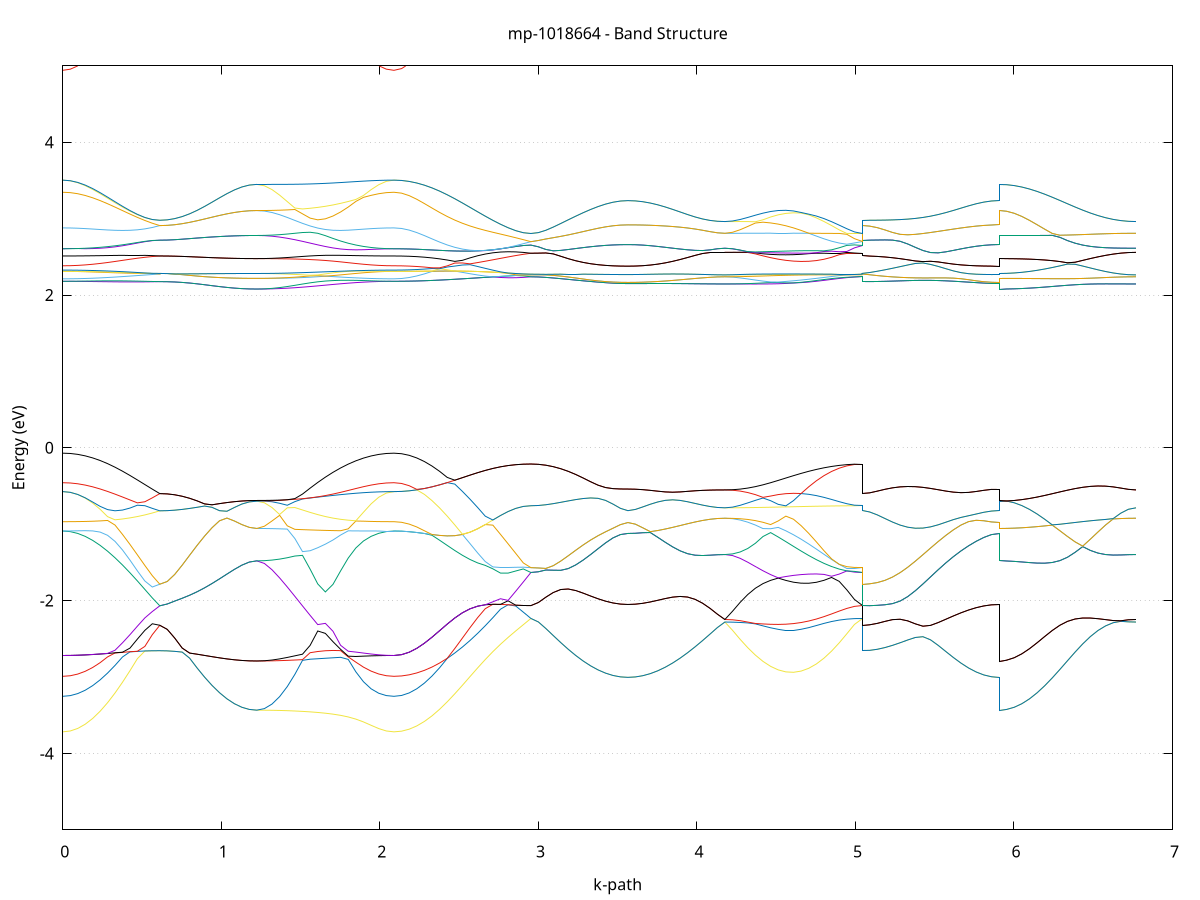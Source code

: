 set title 'mp-1018664 - Band Structure'
set xlabel 'k-path'
set ylabel 'Energy (eV)'
set grid y
set yrange [-5:5]
set terminal png size 800,600
set output 'mp-1018664_bands_gnuplot.png'
plot '-' using 1:2 with lines notitle, '-' using 1:2 with lines notitle, '-' using 1:2 with lines notitle, '-' using 1:2 with lines notitle, '-' using 1:2 with lines notitle, '-' using 1:2 with lines notitle, '-' using 1:2 with lines notitle, '-' using 1:2 with lines notitle, '-' using 1:2 with lines notitle, '-' using 1:2 with lines notitle, '-' using 1:2 with lines notitle, '-' using 1:2 with lines notitle, '-' using 1:2 with lines notitle, '-' using 1:2 with lines notitle, '-' using 1:2 with lines notitle, '-' using 1:2 with lines notitle, '-' using 1:2 with lines notitle, '-' using 1:2 with lines notitle, '-' using 1:2 with lines notitle, '-' using 1:2 with lines notitle, '-' using 1:2 with lines notitle, '-' using 1:2 with lines notitle, '-' using 1:2 with lines notitle, '-' using 1:2 with lines notitle, '-' using 1:2 with lines notitle, '-' using 1:2 with lines notitle, '-' using 1:2 with lines notitle, '-' using 1:2 with lines notitle, '-' using 1:2 with lines notitle, '-' using 1:2 with lines notitle, '-' using 1:2 with lines notitle, '-' using 1:2 with lines notitle, '-' using 1:2 with lines notitle, '-' using 1:2 with lines notitle, '-' using 1:2 with lines notitle, '-' using 1:2 with lines notitle, '-' using 1:2 with lines notitle, '-' using 1:2 with lines notitle, '-' using 1:2 with lines notitle, '-' using 1:2 with lines notitle, '-' using 1:2 with lines notitle, '-' using 1:2 with lines notitle, '-' using 1:2 with lines notitle, '-' using 1:2 with lines notitle, '-' using 1:2 with lines notitle, '-' using 1:2 with lines notitle, '-' using 1:2 with lines notitle, '-' using 1:2 with lines notitle, '-' using 1:2 with lines notitle, '-' using 1:2 with lines notitle, '-' using 1:2 with lines notitle, '-' using 1:2 with lines notitle, '-' using 1:2 with lines notitle, '-' using 1:2 with lines notitle, '-' using 1:2 with lines notitle, '-' using 1:2 with lines notitle, '-' using 1:2 with lines notitle, '-' using 1:2 with lines notitle, '-' using 1:2 with lines notitle, '-' using 1:2 with lines notitle, '-' using 1:2 with lines notitle, '-' using 1:2 with lines notitle, '-' using 1:2 with lines notitle, '-' using 1:2 with lines notitle
0.000000 -32.733066
0.047065 -32.732466
0.094129 -32.730866
0.141194 -32.728266
0.188259 -32.724666
0.235323 -32.720166
0.282388 -32.714666
0.329453 -32.708466
0.376517 -32.701666
0.423582 -32.694166
0.470647 -32.686166
0.517711 -32.677866
0.564776 -32.669266
0.611841 -32.660566
0.611841 -32.660566
0.658905 -32.660566
0.705970 -32.660566
0.753035 -32.660466
0.800100 -32.660266
0.847164 -32.660166
0.894229 -32.660066
0.941294 -32.659866
0.988358 -32.659766
1.035423 -32.659566
1.082488 -32.659466
1.129552 -32.659366
1.176617 -32.659366
1.223682 -32.659366
1.223682 -32.659366
1.271752 -32.659866
1.319823 -32.661566
1.367894 -32.664266
1.415965 -32.668066
1.464035 -32.672666
1.512106 -32.677966
1.560177 -32.683866
1.608248 -32.690066
1.656318 -32.696466
1.704389 -32.702766
1.752460 -32.708966
1.800531 -32.714666
1.848601 -32.719966
1.896672 -32.724466
1.944743 -32.728066
1.992814 -32.730766
2.040884 -32.732366
2.088955 -32.733066
2.088955 -32.733066
2.136951 -32.731966
2.184947 -32.728566
2.232943 -32.723166
2.280938 -32.715766
2.328934 -32.706566
2.376930 -32.695666
2.424926 -32.683566
2.472922 -32.670266
2.520917 -32.656266
2.568913 -32.641766
2.616909 -32.627166
2.664905 -32.612766
2.712901 -32.598766
2.760897 -32.585666
2.808892 -32.573666
2.856888 -32.563066
2.904884 -32.553966
2.952880 -32.546566
2.952880 -32.546566
2.999944 -32.546466
3.047009 -32.546466
3.094074 -32.546366
3.141138 -32.546266
3.188203 -32.546166
3.235268 -32.546066
3.282332 -32.545966
3.329397 -32.545866
3.376462 -32.545766
3.423527 -32.545666
3.470591 -32.545566
3.517656 -32.545566
3.564721 -32.545466
3.564721 -32.545466
3.611785 -32.545466
3.658850 -32.545466
3.705915 -32.545466
3.752979 -32.545366
3.800044 -32.545266
3.847109 -32.545166
3.894173 -32.545066
3.941238 -32.544966
3.988303 -32.544966
4.035367 -32.544866
4.082432 -32.544766
4.129497 -32.544766
4.176561 -32.544866
4.176561 -32.544866
4.224632 -32.544766
4.272703 -32.544766
4.320774 -32.544866
4.368844 -32.544866
4.416915 -32.544966
4.464986 -32.545166
4.513057 -32.545266
4.561127 -32.545366
4.609198 -32.545566
4.657269 -32.545766
4.705340 -32.545866
4.753410 -32.546066
4.801481 -32.546166
4.849552 -32.546266
4.897623 -32.546366
4.945693 -32.546466
4.993764 -32.546466
5.041835 -32.546566
5.041835 -32.660566
5.089831 -32.659766
5.137827 -32.657166
5.185822 -32.653066
5.233818 -32.647366
5.281814 -32.640466
5.329810 -32.632366
5.377806 -32.623366
5.425801 -32.613666
5.473797 -32.603666
5.521793 -32.593666
5.569789 -32.583966
5.617785 -32.574766
5.665780 -32.566466
5.713776 -32.559266
5.761772 -32.553366
5.809768 -32.549066
5.857764 -32.546466
5.905760 -32.545466
5.905760 -32.659366
5.953755 -32.658466
6.001751 -32.655966
6.049747 -32.651766
6.097743 -32.646166
6.145739 -32.639266
6.193734 -32.631166
6.241730 -32.622266
6.289726 -32.612666
6.337722 -32.602766
6.385718 -32.592766
6.433713 -32.583066
6.481709 -32.573966
6.529705 -32.565666
6.577701 -32.558466
6.625697 -32.552566
6.673692 -32.548266
6.721688 -32.545666
6.769684 -32.544866
e
0.000000 -32.588366
0.047065 -32.588866
0.094129 -32.590466
0.141194 -32.593066
0.188259 -32.596666
0.235323 -32.601266
0.282388 -32.606566
0.329453 -32.612766
0.376517 -32.619566
0.423582 -32.627066
0.470647 -32.634966
0.517711 -32.643266
0.564776 -32.651866
0.611841 -32.660566
0.611841 -32.660566
0.658905 -32.660566
0.705970 -32.660566
0.753035 -32.660466
0.800100 -32.660266
0.847164 -32.660166
0.894229 -32.660066
0.941294 -32.659866
0.988358 -32.659766
1.035423 -32.659566
1.082488 -32.659466
1.129552 -32.659366
1.176617 -32.659266
1.223682 -32.659366
1.223682 -32.659366
1.271752 -32.658766
1.319823 -32.657166
1.367894 -32.654566
1.415965 -32.651166
1.464035 -32.646866
1.512106 -32.641866
1.560177 -32.636266
1.608248 -32.630366
1.656318 -32.624166
1.704389 -32.617966
1.752460 -32.611966
1.800531 -32.606366
1.848601 -32.601266
1.896672 -32.596866
1.944743 -32.593266
1.992814 -32.590566
2.040884 -32.588966
2.088955 -32.588366
2.088955 -32.588366
2.136951 -32.587766
2.184947 -32.586066
2.232943 -32.583166
2.280938 -32.579366
2.328934 -32.574766
2.376930 -32.569466
2.424926 -32.563766
2.472922 -32.557966
2.520917 -32.552366
2.568913 -32.546866
2.616909 -32.542166
2.664905 -32.538466
2.712901 -32.535866
2.760897 -32.534666
2.808892 -32.534966
2.856888 -32.537066
2.904884 -32.540866
2.952880 -32.546566
2.952880 -32.546566
2.999944 -32.546466
3.047009 -32.546466
3.094074 -32.546366
3.141138 -32.546266
3.188203 -32.546166
3.235268 -32.546066
3.282332 -32.545966
3.329397 -32.545866
3.376462 -32.545766
3.423527 -32.545666
3.470591 -32.545566
3.517656 -32.545566
3.564721 -32.545466
3.564721 -32.545466
3.611785 -32.545466
3.658850 -32.545466
3.705915 -32.545466
3.752979 -32.545366
3.800044 -32.545266
3.847109 -32.545166
3.894173 -32.545066
3.941238 -32.544966
3.988303 -32.544966
4.035367 -32.544866
4.082432 -32.544766
4.129497 -32.544766
4.176561 -32.544766
4.176561 -32.544766
4.224632 -32.544766
4.272703 -32.544766
4.320774 -32.544866
4.368844 -32.544966
4.416915 -32.545066
4.464986 -32.545066
4.513057 -32.545266
4.561127 -32.545366
4.609198 -32.545566
4.657269 -32.545766
4.705340 -32.545866
4.753410 -32.546066
4.801481 -32.546166
4.849552 -32.546266
4.897623 -32.546366
4.945693 -32.546466
4.993764 -32.546466
5.041835 -32.546566
5.041835 -32.660566
5.089831 -32.659766
5.137827 -32.657166
5.185822 -32.653066
5.233818 -32.647366
5.281814 -32.640466
5.329810 -32.632366
5.377806 -32.623366
5.425801 -32.613666
5.473797 -32.603666
5.521793 -32.593666
5.569789 -32.583966
5.617785 -32.574766
5.665780 -32.566466
5.713776 -32.559266
5.761772 -32.553366
5.809768 -32.549066
5.857764 -32.546466
5.905760 -32.545466
5.905760 -32.659366
5.953755 -32.658466
6.001751 -32.655866
6.049747 -32.651766
6.097743 -32.646166
6.145739 -32.639266
6.193734 -32.631166
6.241730 -32.622266
6.289726 -32.612666
6.337722 -32.602766
6.385718 -32.592766
6.433713 -32.583066
6.481709 -32.573966
6.529705 -32.565666
6.577701 -32.558466
6.625697 -32.552566
6.673692 -32.548266
6.721688 -32.545666
6.769684 -32.544766
e
0.000000 -18.020666
0.047065 -18.016966
0.094129 -18.005966
0.141194 -17.987466
0.188259 -17.961666
0.235323 -17.928566
0.282388 -17.888166
0.329453 -17.840666
0.376517 -17.786266
0.423582 -17.725566
0.470647 -17.660866
0.517711 -17.594166
0.564776 -17.532766
0.611841 -17.500666
0.611841 -17.500666
0.658905 -17.536366
0.705970 -17.607666
0.753035 -17.684666
0.800100 -17.758966
0.847164 -17.827866
0.894229 -17.890166
0.941294 -17.945166
0.988358 -17.992166
1.035423 -18.031166
1.082488 -18.061666
1.129552 -18.083566
1.176617 -18.096866
1.223682 -18.101266
1.223682 -18.101266
1.271752 -18.100666
1.319823 -18.098766
1.367894 -18.095866
1.415965 -18.091866
1.464035 -18.087066
1.512106 -18.081366
1.560177 -18.075066
1.608248 -18.068266
1.656318 -18.061266
1.704389 -18.054266
1.752460 -18.047366
1.800531 -18.041066
1.848601 -18.035266
1.896672 -18.030266
1.944743 -18.026166
1.992814 -18.023166
2.040884 -18.021266
2.088955 -18.020666
2.088955 -18.020666
2.136951 -18.016166
2.184947 -18.002766
2.232943 -17.980666
2.280938 -17.949966
2.328934 -17.911366
2.376930 -17.865066
2.424926 -17.812066
2.472922 -17.752966
2.520917 -17.689366
2.568913 -17.765666
2.616909 -17.900666
2.664905 -18.019066
2.712901 -18.119466
2.760897 -18.201166
2.808892 -18.263366
2.856888 -18.305366
2.904884 -18.327066
2.952880 -18.328166
2.952880 -18.328166
2.999944 -18.334766
3.047009 -18.353566
3.094074 -18.381666
3.141138 -18.415766
3.188203 -18.452566
3.235268 -18.489466
3.282332 -18.524366
3.329397 -18.555866
3.376462 -18.582766
3.423527 -18.604466
3.470591 -18.620266
3.517656 -18.629866
3.564721 -18.633066
3.564721 -18.633066
3.611785 -18.629766
3.658850 -18.620166
3.705915 -18.604266
3.752979 -18.582466
3.800044 -18.555066
3.847109 -18.523066
3.894173 -18.487166
3.941238 -18.448866
3.988303 -18.410266
4.035367 -18.374166
4.082432 -18.343866
4.129497 -18.323466
4.176561 -18.316266
4.176561 -18.316266
4.224632 -18.330866
4.272703 -18.369666
4.320774 -18.421866
4.368844 -18.477066
4.416915 -18.528466
4.464986 -18.571566
4.513057 -18.603766
4.561127 -18.623566
4.609198 -18.630366
4.657269 -18.623766
4.705340 -18.604166
4.753410 -18.572466
4.801481 -18.530366
4.849552 -18.480466
4.897623 -18.427366
4.945693 -18.378066
4.993764 -18.341766
5.041835 -18.328166
5.041835 -17.500666
5.089831 -17.494866
5.137827 -17.477366
5.185822 -17.448266
5.233818 -17.454466
5.281814 -17.549466
5.329810 -17.657066
5.377806 -17.772866
5.425801 -17.892566
5.473797 -18.011966
5.521793 -18.127666
5.569789 -18.236466
5.617785 -18.335666
5.665780 -18.422966
5.713776 -18.496866
5.761772 -18.555666
5.809768 -18.598366
5.857764 -18.624366
5.905760 -18.633066
5.905760 -18.101266
5.953755 -18.096666
6.001751 -18.083066
6.049747 -18.060666
6.097743 -18.029766
6.145739 -17.990566
6.193734 -17.943766
6.241730 -17.889966
6.289726 -17.830066
6.337722 -17.765266
6.385718 -17.696866
6.433713 -17.824066
6.481709 -17.951366
6.529705 -18.060866
6.577701 -18.151766
6.625697 -18.223266
6.673692 -18.274666
6.721688 -18.305766
6.769684 -18.316266
e
0.000000 -18.020666
0.047065 -18.016866
0.094129 -18.005566
0.141194 -17.986766
0.188259 -17.960566
0.235323 -17.927066
0.282388 -17.886466
0.329453 -17.839066
0.376517 -17.785066
0.423582 -17.725366
0.470647 -17.659566
0.517711 -17.590966
0.564776 -17.528666
0.611841 -17.500666
0.611841 -17.500666
0.658905 -17.536366
0.705970 -17.607666
0.753035 -17.684666
0.800100 -17.758966
0.847164 -17.827866
0.894229 -17.890166
0.941294 -17.945166
0.988358 -17.992166
1.035423 -18.031166
1.082488 -18.061666
1.129552 -18.083566
1.176617 -18.096866
1.223682 -18.101266
1.223682 -18.101266
1.271752 -18.092666
1.319823 -18.066866
1.367894 -18.024266
1.415965 -17.965266
1.464035 -17.890366
1.512106 -17.800866
1.560177 -17.698766
1.608248 -17.590266
1.656318 -17.505566
1.704389 -17.534666
1.752460 -17.630266
1.800531 -17.727766
1.848601 -17.814666
1.896672 -17.887766
1.944743 -17.945466
1.992814 -17.987166
2.040884 -18.012266
2.088955 -18.020666
2.088955 -18.020666
2.136951 -18.016166
2.184947 -18.002766
2.232943 -17.980666
2.280938 -17.949966
2.328934 -17.911366
2.376930 -17.865066
2.424926 -17.812066
2.472922 -17.752966
2.520917 -17.689366
2.568913 -17.624066
2.616909 -17.775266
2.664905 -17.910366
2.712901 -18.028166
2.760897 -18.127466
2.808892 -18.207766
2.856888 -18.268266
2.904884 -18.308466
2.952880 -18.328166
2.952880 -18.328166
2.999944 -18.334766
3.047009 -18.353566
3.094074 -18.381666
3.141138 -18.415766
3.188203 -18.452566
3.235268 -18.489466
3.282332 -18.524366
3.329397 -18.555866
3.376462 -18.582766
3.423527 -18.604466
3.470591 -18.620266
3.517656 -18.629866
3.564721 -18.633066
3.564721 -18.633066
3.611785 -18.629766
3.658850 -18.620166
3.705915 -18.604266
3.752979 -18.582466
3.800044 -18.555066
3.847109 -18.523066
3.894173 -18.487166
3.941238 -18.448866
3.988303 -18.410266
4.035367 -18.374166
4.082432 -18.343866
4.129497 -18.323466
4.176561 -18.316266
4.176561 -18.316266
4.224632 -18.316466
4.272703 -18.316966
4.320774 -18.317866
4.368844 -18.319066
4.416915 -18.320466
4.464986 -18.321966
4.513057 -18.323466
4.561127 -18.324766
4.609198 -18.325966
4.657269 -18.326866
4.705340 -18.327566
4.753410 -18.327966
4.801481 -18.328166
4.849552 -18.328266
4.897623 -18.328266
4.945693 -18.328166
4.993764 -18.328166
5.041835 -18.328166
5.041835 -17.500666
5.089831 -17.494866
5.137827 -17.477366
5.185822 -17.448266
5.233818 -17.454466
5.281814 -17.549466
5.329810 -17.657066
5.377806 -17.772866
5.425801 -17.892566
5.473797 -18.011966
5.521793 -18.127666
5.569789 -18.236466
5.617785 -18.335666
5.665780 -18.422966
5.713776 -18.496866
5.761772 -18.555666
5.809768 -18.598366
5.857764 -18.624366
5.905760 -18.633066
5.905760 -18.101266
5.953755 -18.096666
6.001751 -18.083066
6.049747 -18.060666
6.097743 -18.029766
6.145739 -17.990566
6.193734 -17.943766
6.241730 -17.889966
6.289726 -17.830066
6.337722 -17.765266
6.385718 -17.696866
6.433713 -17.824066
6.481709 -17.951366
6.529705 -18.060866
6.577701 -18.151766
6.625697 -18.223266
6.673692 -18.274666
6.721688 -18.305766
6.769684 -18.316266
e
0.000000 -16.166566
0.047065 -16.187166
0.094129 -16.244166
0.141194 -16.326966
0.188259 -16.425466
0.235323 -16.532466
0.282388 -16.643366
0.329453 -16.754966
0.376517 -16.865066
0.423582 -16.971866
0.470647 -17.073266
0.517711 -17.165966
0.564776 -17.240666
0.611841 -17.268866
0.611841 -17.268866
0.658905 -17.227466
0.705970 -17.138966
0.753035 -17.033366
0.800100 -16.919366
0.847164 -16.800266
0.894229 -16.677866
0.941294 -16.553766
0.988358 -16.430266
1.035423 -16.310266
1.082488 -16.198666
1.129552 -16.103066
1.176617 -16.035766
1.223682 -16.010966
1.223682 -16.010966
1.271752 -16.060966
1.319823 -16.185566
1.367894 -16.346266
1.415965 -16.519866
1.464035 -16.695166
1.512106 -16.865566
1.560177 -17.026066
1.608248 -17.169166
1.656318 -17.264066
1.704389 -17.220366
1.752460 -17.085966
1.800531 -16.926366
1.848601 -16.756066
1.896672 -16.582466
1.944743 -16.415366
1.992814 -16.274566
2.040884 -16.190366
2.088955 -16.166566
2.088955 -16.166566
2.136951 -16.216366
2.184947 -16.344166
2.232943 -16.514266
2.280938 -16.702766
2.328934 -16.896766
2.376930 -17.088866
2.424926 -17.274666
2.472922 -17.450866
2.520917 -17.615166
2.568913 -17.622066
2.616909 -17.553166
2.664905 -17.484666
2.712901 -17.418966
2.760897 -17.358866
2.808892 -17.307466
2.856888 -17.267966
2.904884 -17.242966
2.952880 -17.234366
2.952880 -17.234366
2.999944 -17.220966
3.047009 -17.181966
3.094074 -17.120366
3.141138 -17.039566
3.188203 -16.943266
3.235268 -16.834466
3.282332 -16.715766
3.329397 -16.589966
3.376462 -16.460066
3.423527 -16.330566
3.470591 -16.209766
3.517656 -16.114866
3.564721 -16.076466
3.564721 -16.076466
3.611785 -16.117666
3.658850 -16.218466
3.705915 -16.345966
3.752979 -16.481966
3.800044 -16.618266
3.847109 -16.750266
3.894173 -16.874966
3.941238 -16.989566
3.988303 -17.091366
4.035367 -17.177266
4.082432 -17.243166
4.129497 -17.285066
4.176561 -17.299466
4.176561 -17.299466
4.224632 -17.298966
4.272703 -17.297466
4.320774 -17.295166
4.368844 -17.291866
4.416915 -17.287966
4.464986 -17.283266
4.513057 -17.278166
4.561127 -17.272766
4.609198 -17.267166
4.657269 -17.261466
4.705340 -17.255966
4.753410 -17.250766
4.801481 -17.246066
4.849552 -17.241966
4.897623 -17.238666
4.945693 -17.236266
4.993764 -17.234866
5.041835 -17.234366
5.041835 -17.268866
5.089831 -17.281166
5.137827 -17.317266
5.185822 -17.375866
5.233818 -17.407666
5.281814 -17.355666
5.329810 -17.292666
5.377806 -17.218666
5.425801 -17.134266
5.473797 -17.039666
5.521793 -16.935766
5.569789 -16.823166
5.617785 -16.702966
5.665780 -16.576866
5.713776 -16.447466
5.761772 -16.319566
5.809768 -16.201966
5.857764 -16.111966
5.905760 -16.076466
5.905760 -16.010966
5.953755 -16.063166
6.001751 -16.196666
6.049747 -16.373666
6.097743 -16.569466
6.145739 -16.770866
6.193734 -16.970666
6.241730 -17.164366
6.289726 -17.348766
6.337722 -17.521366
6.385718 -17.680366
6.433713 -17.626666
6.481709 -17.556766
6.529705 -17.489466
6.577701 -17.427866
6.625697 -17.374966
6.673692 -17.334166
6.721688 -17.308266
6.769684 -17.299466
e
0.000000 -15.921266
0.047065 -15.953666
0.094129 -16.038166
0.141194 -16.151766
0.188259 -16.278766
0.235323 -16.410866
0.282388 -16.543366
0.329453 -16.673866
0.376517 -16.800266
0.423582 -16.921166
0.470647 -17.034966
0.517711 -17.138666
0.564776 -17.224766
0.611841 -17.268866
0.611841 -17.268866
0.658905 -17.227466
0.705970 -17.138966
0.753035 -17.033366
0.800100 -16.919366
0.847164 -16.800266
0.894229 -16.677866
0.941294 -16.553766
0.988358 -16.430266
1.035423 -16.310266
1.082488 -16.198666
1.129552 -16.103066
1.176617 -16.035766
1.223682 -16.010966
1.223682 -16.010966
1.271752 -16.011266
1.319823 -16.012066
1.367894 -16.013666
1.415965 -16.015666
1.464035 -16.018066
1.512106 -16.020866
1.560177 -16.023866
1.608248 -16.026966
1.656318 -16.029966
1.704389 -16.032766
1.752460 -16.035066
1.800531 -16.036466
1.848601 -16.036366
1.896672 -16.033166
1.944743 -16.023366
1.992814 -15.998366
2.040884 -15.951066
2.088955 -15.921266
2.088955 -15.921266
2.136951 -15.972366
2.184947 -16.104766
2.232943 -16.282266
2.280938 -16.480166
2.328934 -16.685166
2.376930 -16.889466
2.424926 -17.088466
2.472922 -17.278766
2.520917 -17.457966
2.568913 -17.622066
2.616909 -17.553166
2.664905 -17.484666
2.712901 -17.418966
2.760897 -17.358866
2.808892 -17.307466
2.856888 -17.267966
2.904884 -17.242966
2.952880 -17.234366
2.952880 -17.234366
2.999944 -17.220966
3.047009 -17.181966
3.094074 -17.120366
3.141138 -17.039566
3.188203 -16.943266
3.235268 -16.834466
3.282332 -16.715766
3.329397 -16.589966
3.376462 -16.460066
3.423527 -16.330566
3.470591 -16.209766
3.517656 -16.114866
3.564721 -16.076466
3.564721 -16.076466
3.611785 -16.117666
3.658850 -16.218466
3.705915 -16.345966
3.752979 -16.481966
3.800044 -16.618266
3.847109 -16.750266
3.894173 -16.874966
3.941238 -16.989566
3.988303 -17.091366
4.035367 -17.177266
4.082432 -17.243166
4.129497 -17.285066
4.176561 -17.299466
4.176561 -17.299466
4.224632 -17.270066
4.272703 -17.187366
4.320774 -17.062766
4.368844 -16.907266
4.416915 -16.729966
4.464986 -16.538766
4.513057 -16.344166
4.561127 -16.169466
4.609198 -16.077166
4.657269 -16.139466
4.705340 -16.301466
4.753410 -16.490566
4.801481 -16.678366
4.849552 -16.852666
4.897623 -17.004966
4.945693 -17.126366
4.993764 -17.206166
5.041835 -17.234366
5.041835 -17.268866
5.089831 -17.281166
5.137827 -17.317266
5.185822 -17.375866
5.233818 -17.407666
5.281814 -17.355666
5.329810 -17.292666
5.377806 -17.218666
5.425801 -17.134266
5.473797 -17.039666
5.521793 -16.935766
5.569789 -16.823166
5.617785 -16.702966
5.665780 -16.576866
5.713776 -16.447466
5.761772 -16.319566
5.809768 -16.201966
5.857764 -16.111966
5.905760 -16.076466
5.905760 -16.010966
5.953755 -16.063166
6.001751 -16.196666
6.049747 -16.373666
6.097743 -16.569466
6.145739 -16.770866
6.193734 -16.970666
6.241730 -17.164366
6.289726 -17.348766
6.337722 -17.521366
6.385718 -17.680366
6.433713 -17.626666
6.481709 -17.556766
6.529705 -17.489466
6.577701 -17.427866
6.625697 -17.374966
6.673692 -17.334166
6.721688 -17.308266
6.769684 -17.299466
e
0.000000 -15.125766
0.047065 -15.102566
0.094129 -15.041466
0.141194 -15.036166
0.188259 -15.028866
0.235323 -15.019666
0.282388 -15.008666
0.329453 -14.995966
0.376517 -14.981866
0.423582 -14.966466
0.470647 -14.950066
0.517711 -14.932766
0.564776 -14.914966
0.611841 -14.896866
0.611841 -14.896866
0.658905 -14.896866
0.705970 -14.896666
0.753035 -14.896466
0.800100 -14.896266
0.847164 -14.895966
0.894229 -14.895566
0.941294 -14.895266
0.988358 -14.894966
1.035423 -14.894666
1.082488 -14.894366
1.129552 -14.967466
1.176617 -15.039366
1.223682 -15.065766
1.223682 -15.065766
1.271752 -15.066266
1.319823 -15.067566
1.367894 -15.069866
1.415965 -15.072866
1.464035 -15.076666
1.512106 -15.080966
1.560177 -15.085666
1.608248 -15.090766
1.656318 -15.095966
1.704389 -15.101166
1.752460 -15.106166
1.800531 -15.110866
1.848601 -15.115166
1.896672 -15.118766
1.944743 -15.121766
1.992814 -15.123966
2.040884 -15.125266
2.088955 -15.125766
2.088955 -15.125766
2.136951 -15.125566
2.184947 -15.125066
2.232943 -15.124366
2.280938 -15.123766
2.328934 -15.123466
2.376930 -15.123966
2.424926 -15.125566
2.472922 -15.128866
2.520917 -15.134366
2.568913 -15.142366
2.616909 -15.153266
2.664905 -15.167066
2.712901 -15.183166
2.760897 -15.200466
2.808892 -15.217466
2.856888 -15.231866
2.904884 -15.241666
2.952880 -15.245166
2.952880 -15.245166
2.999944 -15.245266
3.047009 -15.245466
3.094074 -15.245866
3.141138 -15.246366
3.188203 -15.247066
3.235268 -15.248066
3.282332 -15.249466
3.329397 -15.251666
3.376462 -15.255566
3.423527 -15.265366
3.470591 -15.299166
3.517656 -15.368966
3.564721 -15.405266
3.564721 -15.405266
3.611785 -15.366966
3.658850 -15.296666
3.705915 -15.267266
3.752979 -15.260866
3.800044 -15.260166
3.847109 -15.261466
3.894173 -15.263566
3.941238 -15.265866
3.988303 -15.268166
4.035367 -15.270166
4.082432 -15.271666
4.129497 -15.272666
4.176561 -15.272966
4.176561 -15.272966
4.224632 -15.272766
4.272703 -15.272066
4.320774 -15.271066
4.368844 -15.269666
4.416915 -15.267966
4.464986 -15.265966
4.513057 -15.263766
4.561127 -15.272066
4.609198 -15.373366
4.657269 -15.300666
4.705340 -15.254266
4.753410 -15.252066
4.801481 -15.250066
4.849552 -15.248366
4.897623 -15.246966
4.945693 -15.245966
4.993764 -15.245366
5.041835 -15.245166
5.041835 -14.896866
5.089831 -14.915366
5.137827 -14.964066
5.185822 -15.028266
5.233818 -15.095366
5.281814 -15.157566
5.329810 -15.211166
5.377806 -15.255166
5.425801 -15.289966
5.473797 -15.316566
5.521793 -15.336466
5.569789 -15.350966
5.617785 -15.361366
5.665780 -15.368866
5.713776 -15.374766
5.761772 -15.380366
5.809768 -15.387666
5.857764 -15.398266
5.905760 -15.405266
5.905760 -15.065766
5.953755 -15.065866
6.001751 -15.066166
6.049747 -15.066866
6.097743 -15.068266
6.145739 -15.070666
6.193734 -15.074666
6.241730 -15.080566
6.289726 -15.089066
6.337722 -15.100666
6.385718 -15.115866
6.433713 -15.134866
6.481709 -15.157366
6.529705 -15.182466
6.577701 -15.208566
6.625697 -15.233466
6.673692 -15.254266
6.721688 -15.268066
6.769684 -15.272966
e
0.000000 -15.125766
0.047065 -15.090966
0.094129 -15.038266
0.141194 -14.943466
0.188259 -14.828266
0.235323 -14.771666
0.282388 -14.783066
0.329453 -14.796166
0.376517 -14.810666
0.423582 -14.826466
0.470647 -14.843166
0.517711 -14.860666
0.564776 -14.878666
0.611841 -14.896866
0.611841 -14.896866
0.658905 -14.896866
0.705970 -14.896666
0.753035 -14.896466
0.800100 -14.896266
0.847164 -14.895966
0.894229 -14.895566
0.941294 -14.895266
0.988358 -14.894966
1.035423 -14.894666
1.082488 -14.894366
1.129552 -14.967466
1.176617 -15.039366
1.223682 -15.065766
1.223682 -15.065766
1.271752 -15.011766
1.319823 -14.898766
1.367894 -14.904466
1.415965 -14.912266
1.464035 -14.921866
1.512106 -14.932866
1.560177 -14.944966
1.608248 -14.957866
1.656318 -14.971066
1.704389 -14.984166
1.752460 -14.996866
1.800531 -15.008666
1.848601 -15.019366
1.896672 -15.028466
1.944743 -15.035866
1.992814 -15.041266
2.040884 -15.067566
2.088955 -15.125766
2.088955 -15.125766
2.136951 -15.125566
2.184947 -15.125066
2.232943 -15.124366
2.280938 -15.123766
2.328934 -15.123466
2.376930 -15.123966
2.424926 -15.125566
2.472922 -15.128866
2.520917 -15.134366
2.568913 -15.142366
2.616909 -15.153266
2.664905 -15.167066
2.712901 -15.183166
2.760897 -15.200466
2.808892 -15.217466
2.856888 -15.231866
2.904884 -15.241666
2.952880 -15.245166
2.952880 -15.245166
2.999944 -15.245266
3.047009 -15.245466
3.094074 -15.245866
3.141138 -15.246366
3.188203 -15.247066
3.235268 -15.248066
3.282332 -15.249466
3.329397 -15.251666
3.376462 -15.255566
3.423527 -15.265366
3.470591 -15.299166
3.517656 -15.368966
3.564721 -15.405266
3.564721 -15.405266
3.611785 -15.366966
3.658850 -15.296666
3.705915 -15.267266
3.752979 -15.260866
3.800044 -15.260166
3.847109 -15.261466
3.894173 -15.263566
3.941238 -15.265866
3.988303 -15.268166
4.035367 -15.270166
4.082432 -15.271666
4.129497 -15.272666
4.176561 -15.272966
4.176561 -15.272966
4.224632 -15.272466
4.272703 -15.271066
4.320774 -15.268866
4.368844 -15.266066
4.416915 -15.262766
4.464986 -15.259366
4.513057 -15.256066
4.561127 -15.261466
4.609198 -15.259066
4.657269 -15.256666
4.705340 -15.246566
4.753410 -15.245566
4.801481 -15.244966
4.849552 -15.244766
4.897623 -15.244866
4.945693 -15.244966
4.993764 -15.245066
5.041835 -15.245166
5.041835 -14.896866
5.089831 -14.915366
5.137827 -14.964066
5.185822 -15.028266
5.233818 -15.095366
5.281814 -15.157566
5.329810 -15.211166
5.377806 -15.255166
5.425801 -15.289966
5.473797 -15.316566
5.521793 -15.336466
5.569789 -15.350966
5.617785 -15.361366
5.665780 -15.368866
5.713776 -15.374766
5.761772 -15.380366
5.809768 -15.387666
5.857764 -15.398266
5.905760 -15.405266
5.905760 -15.065766
5.953755 -15.065866
6.001751 -15.066166
6.049747 -15.066866
6.097743 -15.068266
6.145739 -15.070666
6.193734 -15.074666
6.241730 -15.080566
6.289726 -15.089066
6.337722 -15.100666
6.385718 -15.115866
6.433713 -15.134866
6.481709 -15.157366
6.529705 -15.182466
6.577701 -15.208566
6.625697 -15.233466
6.673692 -15.254266
6.721688 -15.268066
6.769684 -15.272966
e
0.000000 -15.045766
0.047065 -15.044666
0.094129 -15.000266
0.141194 -14.876666
0.188259 -14.762066
0.235323 -14.700166
0.282388 -14.563966
0.329453 -14.423466
0.376517 -14.281366
0.423582 -14.140766
0.470647 -14.005266
0.517711 -13.880566
0.564776 -13.776966
0.611841 -13.712466
0.611841 -13.712466
0.658905 -13.742266
0.705970 -13.820966
0.753035 -13.929966
0.800100 -14.055766
0.847164 -14.190666
0.894229 -14.330166
0.941294 -14.470766
0.988358 -14.609366
1.035423 -14.742266
1.082488 -14.864366
1.129552 -14.894166
1.176617 -14.894066
1.223682 -14.894066
1.223682 -14.894066
1.271752 -14.895266
1.319823 -14.889666
1.367894 -14.884266
1.415965 -14.876966
1.464035 -14.867966
1.512106 -14.857466
1.560177 -14.845766
1.608248 -14.833266
1.656318 -14.820366
1.704389 -14.807366
1.752460 -14.794666
1.800531 -14.782666
1.848601 -14.771766
1.896672 -14.762366
1.944743 -14.754766
1.992814 -14.923466
2.040884 -15.044666
2.088955 -15.045766
2.088955 -15.045766
2.136951 -14.995066
2.184947 -14.864166
2.232943 -14.688966
2.280938 -14.493466
2.328934 -14.290466
2.376930 -14.087266
2.424926 -13.888466
2.472922 -13.697166
2.520917 -13.515766
2.568913 -13.346166
2.616909 -13.189966
2.664905 -13.298566
2.712901 -13.397566
2.760897 -13.481966
2.808892 -13.549666
2.856888 -13.599066
2.904884 -13.629066
2.952880 -13.639066
2.952880 -13.639066
2.999944 -13.673366
3.047009 -13.766166
3.094074 -13.897766
3.141138 -14.052366
3.188203 -14.219566
3.235268 -14.393266
3.282332 -14.568966
3.329397 -14.742766
3.376462 -14.910166
3.423527 -15.062366
3.470591 -15.172766
3.517656 -15.211866
3.564721 -15.218666
3.564721 -15.218666
3.611785 -15.211566
3.658850 -15.168566
3.705915 -15.049766
3.752979 -14.891066
3.800044 -14.718166
3.847109 -14.539766
3.894173 -14.360166
3.941238 -14.183166
3.988303 -14.013366
4.035367 -13.856866
4.082432 -13.723766
4.129497 -13.630066
4.176561 -13.595566
4.176561 -13.595566
4.224632 -13.665266
4.272703 -13.839366
4.320774 -14.066266
4.368844 -14.316166
4.416915 -14.573966
4.464986 -14.829066
4.513057 -15.069666
4.561127 -15.252966
4.609198 -15.250266
4.657269 -15.248166
4.705340 -15.109366
4.753410 -14.872266
4.801481 -14.618166
4.849552 -14.360566
4.897623 -14.110366
4.945693 -13.883266
4.993764 -13.708866
5.041835 -13.639066
5.041835 -13.712466
5.089831 -13.679566
5.137827 -13.588566
5.185822 -13.457266
5.233818 -13.315966
5.281814 -13.336366
5.329810 -13.453666
5.377806 -13.592066
5.425801 -13.744966
5.473797 -13.908866
5.521793 -14.080866
5.569789 -14.258166
5.617785 -14.437566
5.665780 -14.615966
5.713776 -14.788966
5.761772 -14.950066
5.809768 -15.088366
5.857764 -15.184566
5.905760 -15.218666
5.905760 -14.894066
5.953755 -14.841466
6.001751 -14.706666
6.049747 -14.527766
6.097743 -14.329466
6.145739 -14.124966
6.193734 -13.921666
6.241730 -13.724366
6.289726 -13.536166
6.337722 -13.359766
6.385718 -13.197066
6.433713 -13.181766
6.481709 -13.285366
6.529705 -13.376966
6.577701 -13.454266
6.625697 -13.515566
6.673692 -13.559866
6.721688 -13.586566
6.769684 -13.595566
e
0.000000 -14.744466
0.047065 -14.745466
0.094129 -14.748866
0.141194 -14.754366
0.188259 -14.735866
0.235323 -14.586766
0.282388 -14.434366
0.329453 -14.282566
0.376517 -14.134466
0.423582 -13.994166
0.470647 -13.867766
0.517711 -13.766166
0.564776 -13.708166
0.611841 -13.712466
0.611841 -13.712466
0.658905 -13.742266
0.705970 -13.820966
0.753035 -13.929966
0.800100 -14.055766
0.847164 -14.190666
0.894229 -14.330166
0.941294 -14.470766
0.988358 -14.609366
1.035423 -14.742266
1.082488 -14.864366
1.129552 -14.894166
1.176617 -14.894066
1.223682 -14.894066
1.223682 -14.894066
1.271752 -14.892966
1.319823 -14.875166
1.367894 -14.695366
1.415965 -14.496066
1.464035 -14.290566
1.512106 -14.088766
1.560177 -13.902766
1.608248 -13.757166
1.656318 -13.701966
1.704389 -13.772266
1.752460 -13.926266
1.800531 -14.117066
1.848601 -14.323066
1.896672 -14.532766
1.944743 -14.737166
1.992814 -14.749066
2.040884 -14.745566
2.088955 -14.744466
2.088955 -14.744466
2.136951 -14.693466
2.184947 -14.561766
2.232943 -14.385866
2.280938 -14.190366
2.328934 -13.989066
2.376930 -13.789766
2.424926 -13.597466
2.472922 -13.415766
2.520917 -13.247466
2.568913 -13.094466
2.616909 -13.187766
2.664905 -13.298566
2.712901 -13.397566
2.760897 -13.481966
2.808892 -13.549666
2.856888 -13.599066
2.904884 -13.629066
2.952880 -13.639066
2.952880 -13.639066
2.999944 -13.673366
3.047009 -13.766166
3.094074 -13.897766
3.141138 -14.052366
3.188203 -14.219566
3.235268 -14.393266
3.282332 -14.568966
3.329397 -14.742766
3.376462 -14.910166
3.423527 -15.062366
3.470591 -15.172766
3.517656 -15.211866
3.564721 -15.218666
3.564721 -15.218666
3.611785 -15.211566
3.658850 -15.168566
3.705915 -15.049766
3.752979 -14.891066
3.800044 -14.718166
3.847109 -14.539766
3.894173 -14.360166
3.941238 -14.183166
3.988303 -14.013366
4.035367 -13.856866
4.082432 -13.723766
4.129497 -13.630066
4.176561 -13.595566
4.176561 -13.595566
4.224632 -13.595866
4.272703 -13.596766
4.320774 -13.598466
4.368844 -13.600666
4.416915 -13.603366
4.464986 -13.606466
4.513057 -13.609866
4.561127 -13.613566
4.609198 -13.617366
4.657269 -13.621166
4.705340 -13.624766
4.753410 -13.628266
4.801481 -13.631266
4.849552 -13.633966
4.897623 -13.636166
4.945693 -13.637766
4.993764 -13.638766
5.041835 -13.639066
5.041835 -13.712466
5.089831 -13.679566
5.137827 -13.588566
5.185822 -13.457266
5.233818 -13.315966
5.281814 -13.336366
5.329810 -13.453666
5.377806 -13.592066
5.425801 -13.744966
5.473797 -13.908866
5.521793 -14.080866
5.569789 -14.258166
5.617785 -14.437566
5.665780 -14.615966
5.713776 -14.788966
5.761772 -14.950066
5.809768 -15.088366
5.857764 -15.184566
5.905760 -15.218666
5.905760 -14.894066
5.953755 -14.841466
6.001751 -14.706666
6.049747 -14.527766
6.097743 -14.329466
6.145739 -14.124966
6.193734 -13.921666
6.241730 -13.724366
6.289726 -13.536166
6.337722 -13.359766
6.385718 -13.197066
6.433713 -13.181766
6.481709 -13.285366
6.529705 -13.376966
6.577701 -13.454266
6.625697 -13.515566
6.673692 -13.559866
6.721688 -13.586566
6.769684 -13.595566
e
0.000000 -12.206066
0.047065 -12.214466
0.094129 -12.239466
0.141194 -12.280566
0.188259 -12.336666
0.235323 -12.406566
0.282388 -12.488466
0.329453 -12.580266
0.376517 -12.679266
0.423582 -12.781366
0.470647 -12.880366
0.517711 -12.964966
0.564776 -13.016266
0.611841 -13.014866
0.611841 -13.014866
0.658905 -12.989666
0.705970 -12.924666
0.753035 -12.838566
0.800100 -12.744666
0.847164 -12.650866
0.894229 -12.561566
0.941294 -12.479666
0.988358 -12.407266
1.035423 -12.345966
1.082488 -12.297066
1.129552 -12.261366
1.176617 -12.239666
1.223682 -12.232366
1.223682 -12.232366
1.271752 -12.247766
1.319823 -12.293166
1.367894 -12.366966
1.415965 -12.465966
1.464035 -12.586066
1.512106 -12.720866
1.560177 -12.858966
1.608248 -12.976166
1.656318 -13.022566
1.704389 -12.962866
1.752460 -12.839166
1.800531 -12.698366
1.848601 -12.562266
1.896672 -12.441266
1.944743 -12.341466
1.992814 -12.267266
2.040884 -12.221566
2.088955 -12.206066
2.088955 -12.206066
2.136951 -12.217666
2.184947 -12.252066
2.232943 -12.307866
2.280938 -12.383066
2.328934 -12.475266
2.376930 -12.580966
2.424926 -12.696966
2.472922 -12.819366
2.520917 -12.944566
2.568913 -13.068666
2.616909 -13.187766
2.664905 -13.048666
2.712901 -12.923366
2.760897 -12.815466
2.808892 -12.725666
2.856888 -12.655166
2.904884 -12.604466
2.952880 -12.574366
2.952880 -12.574366
2.999944 -12.544766
3.047009 -12.465966
3.094074 -12.357866
3.141138 -12.236866
3.188203 -12.113266
3.235268 -11.993966
3.282332 -11.883366
3.329397 -11.784866
3.376462 -11.700766
3.423527 -11.633366
3.470591 -11.584066
3.517656 -11.553966
3.564721 -11.543866
3.564721 -11.543866
3.611785 -11.553566
3.658850 -11.582366
3.705915 -11.629766
3.752979 -11.694566
3.800044 -11.775466
3.847109 -11.870666
3.894173 -11.977666
3.941238 -12.093566
3.988303 -12.213866
4.035367 -12.332166
4.082432 -12.438166
4.129497 -12.515666
4.176561 -12.545066
4.176561 -12.545066
4.224632 -12.545066
4.272703 -12.545466
4.320774 -12.546166
4.368844 -12.547166
4.416915 -12.548566
4.464986 -12.550166
4.513057 -12.552066
4.561127 -12.554266
4.609198 -12.556766
4.657269 -12.559366
4.705340 -12.562066
4.753410 -12.564766
4.801481 -12.567366
4.849552 -12.569666
4.897623 -12.571666
4.945693 -12.573166
4.993764 -12.574066
5.041835 -12.574366
5.041835 -13.014866
5.089831 -13.027466
5.137827 -13.064366
5.185822 -13.123466
5.233818 -13.188166
5.281814 -13.096666
5.329810 -12.919766
5.377806 -12.736766
5.425801 -12.556366
5.473797 -12.383166
5.521793 -12.220466
5.569789 -12.070866
5.617785 -11.936866
5.665780 -11.820166
5.713776 -11.722466
5.761772 -11.645166
5.809768 -11.589166
5.857764 -11.555266
5.905760 -11.543866
5.905760 -12.232366
5.953755 -12.243866
6.001751 -12.277566
6.049747 -12.332466
6.097743 -12.406366
6.145739 -12.496466
6.193734 -12.599666
6.241730 -12.712266
6.289726 -12.830666
6.337722 -12.950966
6.385718 -13.069166
6.433713 -13.049766
6.481709 -12.919466
6.529705 -12.807066
6.577701 -12.713766
6.625697 -12.640466
6.673692 -12.587566
6.721688 -12.555566
6.769684 -12.545066
e
0.000000 -12.206066
0.047065 -12.212666
0.094129 -12.232466
0.141194 -12.265166
0.188259 -12.310366
0.235323 -12.367266
0.282388 -12.435066
0.329453 -12.512866
0.376517 -12.599066
0.423582 -12.691566
0.470647 -12.787466
0.517711 -12.881266
0.564776 -12.963066
0.611841 -13.014866
0.611841 -13.014866
0.658905 -12.989666
0.705970 -12.924666
0.753035 -12.838566
0.800100 -12.744666
0.847164 -12.650866
0.894229 -12.561566
0.941294 -12.479666
0.988358 -12.407266
1.035423 -12.345966
1.082488 -12.297066
1.129552 -12.261366
1.176617 -12.239666
1.223682 -12.232366
1.223682 -12.232366
1.271752 -12.232166
1.319823 -12.231566
1.367894 -12.230666
1.415965 -12.229466
1.464035 -12.227966
1.512106 -12.226066
1.560177 -12.223966
1.608248 -12.221766
1.656318 -12.219466
1.704389 -12.217166
1.752460 -12.214966
1.800531 -12.212866
1.848601 -12.210966
1.896672 -12.209266
1.944743 -12.207866
1.992814 -12.206866
2.040884 -12.206266
2.088955 -12.206066
2.088955 -12.206066
2.136951 -12.217666
2.184947 -12.252066
2.232943 -12.307866
2.280938 -12.383066
2.328934 -12.475266
2.376930 -12.580966
2.424926 -12.696966
2.472922 -12.819366
2.520917 -12.944566
2.568913 -13.068666
2.616909 -12.958766
2.664905 -12.841766
2.712901 -12.744366
2.760897 -12.667666
2.808892 -12.612066
2.856888 -12.577966
2.904884 -12.565466
2.952880 -12.574366
2.952880 -12.574366
2.999944 -12.544766
3.047009 -12.465966
3.094074 -12.357866
3.141138 -12.236866
3.188203 -12.113266
3.235268 -11.993966
3.282332 -11.883366
3.329397 -11.784866
3.376462 -11.700766
3.423527 -11.633366
3.470591 -11.584066
3.517656 -11.553966
3.564721 -11.543866
3.564721 -11.543866
3.611785 -11.553566
3.658850 -11.582366
3.705915 -11.629766
3.752979 -11.694566
3.800044 -11.775466
3.847109 -11.870666
3.894173 -11.977666
3.941238 -12.093566
3.988303 -12.213866
4.035367 -12.332166
4.082432 -12.438166
4.129497 -12.515666
4.176561 -12.545066
4.176561 -12.545066
4.224632 -12.485866
4.272703 -12.344166
4.320774 -12.172366
4.368844 -12.000966
4.416915 -11.846066
4.464986 -11.717366
4.513057 -11.621666
4.561127 -11.563466
4.609198 -11.545466
4.657269 -11.568466
4.705340 -11.631566
4.753410 -11.731866
4.801481 -11.864666
4.849552 -12.023266
4.897623 -12.197766
4.945693 -12.371866
4.993764 -12.514966
5.041835 -12.574366
5.041835 -13.014866
5.089831 -13.027466
5.137827 -13.064366
5.185822 -13.123466
5.233818 -13.188166
5.281814 -13.096666
5.329810 -12.919766
5.377806 -12.736766
5.425801 -12.556366
5.473797 -12.383166
5.521793 -12.220466
5.569789 -12.070866
5.617785 -11.936866
5.665780 -11.820166
5.713776 -11.722466
5.761772 -11.645166
5.809768 -11.589166
5.857764 -11.555266
5.905760 -11.543866
5.905760 -12.232366
5.953755 -12.243866
6.001751 -12.277566
6.049747 -12.332466
6.097743 -12.406366
6.145739 -12.496466
6.193734 -12.599666
6.241730 -12.712266
6.289726 -12.830666
6.337722 -12.950966
6.385718 -13.069166
6.433713 -13.049766
6.481709 -12.919466
6.529705 -12.807066
6.577701 -12.713766
6.625697 -12.640466
6.673692 -12.587566
6.721688 -12.555566
6.769684 -12.545066
e
0.000000 -3.717966
0.047065 -3.706766
0.094129 -3.673466
0.141194 -3.618566
0.188259 -3.543166
0.235323 -3.448666
0.282388 -3.336766
0.329453 -3.209466
0.376517 -3.069066
0.423582 -2.918166
0.470647 -2.760066
0.517711 -2.660466
0.564776 -2.657266
0.611841 -2.655966
0.611841 -2.655966
0.658905 -2.658066
0.705970 -2.664266
0.753035 -2.674066
0.800100 -2.753566
0.847164 -2.881666
0.894229 -3.001266
0.941294 -3.109866
0.988358 -3.205266
1.035423 -3.285666
1.082488 -3.349766
1.129552 -3.396366
1.176617 -3.424566
1.223682 -3.434066
1.223682 -3.434066
1.271752 -3.434566
1.319823 -3.435766
1.367894 -3.437966
1.415965 -3.440966
1.464035 -3.445066
1.512106 -3.450166
1.560177 -3.456466
1.608248 -3.464266
1.656318 -3.473966
1.704389 -3.486166
1.752460 -3.501966
1.800531 -3.522966
1.848601 -3.551266
1.896672 -3.588266
1.944743 -3.632166
1.992814 -3.675166
2.040884 -3.706566
2.088955 -3.717966
2.088955 -3.717966
2.136951 -3.709266
2.184947 -3.683266
2.232943 -3.640566
2.280938 -3.581966
2.328934 -3.508766
2.376930 -3.422466
2.424926 -3.325266
2.472922 -3.219566
2.520917 -3.108166
2.568913 -2.994266
2.616909 -2.881066
2.664905 -2.771566
2.712901 -2.668066
2.760897 -2.571766
2.808892 -2.482166
2.856888 -2.397566
2.904884 -2.315466
2.952880 -2.233566
2.952880 -2.233566
2.999944 -2.279266
3.047009 -2.365066
3.094074 -2.457866
3.141138 -2.549466
3.188203 -2.636766
3.235268 -2.717566
3.282332 -2.790266
3.329397 -2.853766
3.376462 -2.907066
3.423527 -2.949266
3.470591 -2.979966
3.517656 -2.998466
3.564721 -3.004666
3.564721 -3.004666
3.611785 -2.999266
3.658850 -2.982966
3.705915 -2.956066
3.752979 -2.919066
3.800044 -2.872366
3.847109 -2.816766
3.894173 -2.753166
3.941238 -2.682366
3.988303 -2.605466
4.035367 -2.523866
4.082432 -2.438866
4.129497 -2.352466
4.176561 -2.280566
4.176561 -2.280566
4.224632 -2.388766
4.272703 -2.506866
4.320774 -2.616366
4.368844 -2.713566
4.416915 -2.795766
4.464986 -2.860766
4.513057 -2.906966
4.561127 -2.933166
4.609198 -2.938466
4.657269 -2.922766
4.705340 -2.886166
4.753410 -2.829466
4.801481 -2.753766
4.849552 -2.660966
4.897623 -2.553266
4.945693 -2.434366
4.993764 -2.312266
5.041835 -2.233566
5.041835 -2.655966
5.089831 -2.651166
5.137827 -2.637266
5.185822 -2.614966
5.233818 -2.585966
5.281814 -2.551866
5.329810 -2.515466
5.377806 -2.482566
5.425801 -2.472566
5.473797 -2.513666
5.521793 -2.585666
5.569789 -2.665766
5.617785 -2.744866
5.665780 -2.818166
5.713776 -2.882166
5.761772 -2.934366
5.809768 -2.973066
5.857764 -2.996666
5.905760 -3.004666
5.905760 -3.434066
5.953755 -3.424566
6.001751 -3.396266
6.049747 -3.349766
6.097743 -3.286266
6.145739 -3.207266
6.193734 -3.114866
6.241730 -3.011666
6.289726 -2.901066
6.337722 -2.786966
6.385718 -2.673866
6.433713 -2.566866
6.481709 -2.471366
6.529705 -2.391766
6.577701 -2.331266
6.625697 -2.289566
6.673692 -2.271466
6.721688 -2.278166
6.769684 -2.280566
e
0.000000 -3.252866
0.047065 -3.243866
0.094129 -3.217266
0.141194 -3.173466
0.188259 -3.113266
0.235323 -3.037966
0.282388 -2.948966
0.329453 -2.848266
0.376517 -2.738266
0.423582 -2.671066
0.470647 -2.665166
0.517711 -2.658966
0.564776 -2.656566
0.611841 -2.655966
0.611841 -2.655966
0.658905 -2.658066
0.705970 -2.664266
0.753035 -2.674066
0.800100 -2.753566
0.847164 -2.881666
0.894229 -3.001266
0.941294 -3.109866
0.988358 -3.205266
1.035423 -3.285666
1.082488 -3.349766
1.129552 -3.396266
1.176617 -3.424566
1.223682 -3.434066
1.223682 -3.434066
1.271752 -3.413866
1.319823 -3.354066
1.367894 -3.256766
1.415965 -3.125566
1.464035 -2.965166
1.512106 -2.782066
1.560177 -2.767166
1.608248 -2.761066
1.656318 -2.754766
1.704389 -2.748566
1.752460 -2.742466
1.800531 -2.769666
1.848601 -2.932166
1.896672 -3.061966
1.944743 -3.154566
1.992814 -3.212566
2.040884 -3.243366
2.088955 -3.252866
2.088955 -3.252866
2.136951 -3.241766
2.184947 -3.208666
2.232943 -3.154366
2.280938 -3.080066
2.328934 -2.987466
2.376930 -2.878966
2.424926 -2.757366
2.472922 -2.685666
2.520917 -2.607466
2.568913 -2.521666
2.616909 -2.428666
2.664905 -2.329066
2.712901 -2.223466
2.760897 -2.112566
2.808892 -2.054266
2.856888 -2.070366
2.904884 -2.151066
2.952880 -2.233566
2.952880 -2.233566
2.999944 -2.279266
3.047009 -2.365066
3.094074 -2.457866
3.141138 -2.549466
3.188203 -2.636766
3.235268 -2.717566
3.282332 -2.790266
3.329397 -2.853766
3.376462 -2.907066
3.423527 -2.949266
3.470591 -2.979966
3.517656 -2.998466
3.564721 -3.004666
3.564721 -3.004666
3.611785 -2.999266
3.658850 -2.982966
3.705915 -2.956066
3.752979 -2.919066
3.800044 -2.872366
3.847109 -2.816766
3.894173 -2.753166
3.941238 -2.682366
3.988303 -2.605466
4.035367 -2.523866
4.082432 -2.438866
4.129497 -2.352466
4.176561 -2.280566
4.176561 -2.280566
4.224632 -2.282066
4.272703 -2.286166
4.320774 -2.292266
4.368844 -2.304566
4.416915 -2.330766
4.464986 -2.355966
4.513057 -2.376066
4.561127 -2.387366
4.609198 -2.387366
4.657269 -2.375466
4.705340 -2.353866
4.753410 -2.326466
4.801481 -2.298366
4.849552 -2.273866
4.897623 -2.255166
4.945693 -2.242766
4.993764 -2.235766
5.041835 -2.233566
5.041835 -2.655966
5.089831 -2.651166
5.137827 -2.637266
5.185822 -2.614966
5.233818 -2.585966
5.281814 -2.551866
5.329810 -2.515466
5.377806 -2.482566
5.425801 -2.472566
5.473797 -2.513666
5.521793 -2.585666
5.569789 -2.665766
5.617785 -2.744866
5.665780 -2.818166
5.713776 -2.882166
5.761772 -2.934366
5.809768 -2.973066
5.857764 -2.996666
5.905760 -3.004666
5.905760 -3.434066
5.953755 -3.424566
6.001751 -3.396266
6.049747 -3.349766
6.097743 -3.286266
6.145739 -3.207266
6.193734 -3.114866
6.241730 -3.011666
6.289726 -2.901066
6.337722 -2.786966
6.385718 -2.673866
6.433713 -2.566866
6.481709 -2.471366
6.529705 -2.391766
6.577701 -2.331266
6.625697 -2.289566
6.673692 -2.271466
6.721688 -2.278166
6.769684 -2.280566
e
0.000000 -2.991066
0.047065 -2.983766
0.094129 -2.961866
0.141194 -2.925766
0.188259 -2.875766
0.235323 -2.812666
0.282388 -2.737066
0.329453 -2.685266
0.376517 -2.677966
0.423582 -2.668866
0.470647 -2.663166
0.517711 -2.599566
0.564776 -2.445466
0.611841 -2.323066
0.611841 -2.323066
0.658905 -2.376666
0.705970 -2.490266
0.753035 -2.620966
0.800100 -2.686866
0.847164 -2.701666
0.894229 -2.717766
0.941294 -2.733866
0.988358 -2.749366
1.035423 -2.763166
1.082488 -2.774766
1.129552 -2.783466
1.176617 -2.788866
1.223682 -2.790666
1.223682 -2.790666
1.271752 -2.790066
1.319823 -2.788466
1.367894 -2.785866
1.415965 -2.782266
1.464035 -2.777866
1.512106 -2.772766
1.560177 -2.681966
1.608248 -2.666466
1.656318 -2.656366
1.704389 -2.652566
1.752460 -2.654966
1.800531 -2.736666
1.848601 -2.805566
1.896672 -2.871066
1.944743 -2.922966
1.992814 -2.960666
2.040884 -2.983366
2.088955 -2.991066
2.088955 -2.991066
2.136951 -2.986166
2.184947 -2.971466
2.232943 -2.947066
2.280938 -2.913066
2.328934 -2.869666
2.376930 -2.817066
2.424926 -2.755666
2.472922 -2.626366
2.520917 -2.490166
2.568913 -2.353566
2.616909 -2.222866
2.664905 -2.105866
2.712901 -2.048166
2.760897 -2.049466
2.808892 -2.054266
2.856888 -2.059866
2.904884 -2.063966
2.952880 -2.065466
2.952880 -2.065466
2.999944 -2.024866
3.047009 -1.955566
3.094074 -1.893966
3.141138 -1.854966
3.188203 -1.848066
3.235268 -1.868266
3.282332 -1.902166
3.329397 -1.939966
3.376462 -1.976066
3.423527 -2.007166
3.470591 -2.030866
3.517656 -2.045666
3.564721 -2.050666
3.564721 -2.050666
3.611785 -2.046766
3.658850 -2.035366
3.705915 -2.017766
3.752979 -1.995966
3.800044 -1.973266
3.847109 -1.954366
3.894173 -1.945566
3.941238 -1.953566
3.988303 -1.983166
4.035367 -2.033766
4.082432 -2.100766
4.129497 -2.178066
4.176561 -2.247266
4.176561 -2.247266
4.224632 -2.251166
4.272703 -2.262666
4.320774 -2.280966
4.368844 -2.299166
4.416915 -2.305566
4.464986 -2.310166
4.513057 -2.311666
4.561127 -2.308866
4.609198 -2.300866
4.657269 -2.287066
4.705340 -2.267266
4.753410 -2.241366
4.801481 -2.210066
4.849552 -2.174566
4.897623 -2.137266
4.945693 -2.102166
4.993764 -2.075666
5.041835 -2.065466
5.041835 -2.323066
5.089831 -2.316566
5.137827 -2.298266
5.185822 -2.272366
5.233818 -2.249066
5.281814 -2.244066
5.329810 -2.265166
5.377806 -2.304166
5.425801 -2.335066
5.473797 -2.324266
5.521793 -2.287666
5.569789 -2.244466
5.617785 -2.200966
5.665780 -2.159866
5.713776 -2.123166
5.761772 -2.092666
5.809768 -2.069766
5.857764 -2.055466
5.905760 -2.050666
5.905760 -2.790666
5.953755 -2.779766
6.001751 -2.747666
6.049747 -2.696566
6.097743 -2.629866
6.145739 -2.552366
6.193734 -2.470166
6.241730 -2.390966
6.289726 -2.322566
6.337722 -2.271666
6.385718 -2.240766
6.433713 -2.227966
6.481709 -2.228366
6.529705 -2.236766
6.577701 -2.248766
6.625697 -2.261166
6.673692 -2.264266
6.721688 -2.251166
6.769684 -2.247266
e
0.000000 -2.718466
0.047065 -2.717566
0.094129 -2.715166
0.141194 -2.711166
0.188259 -2.705966
0.235323 -2.699666
0.282388 -2.692666
0.329453 -2.683066
0.376517 -2.675566
0.423582 -2.622066
0.470647 -2.503466
0.517711 -2.389466
0.564776 -2.303166
0.611841 -2.322966
0.611841 -2.323066
0.658905 -2.376666
0.705970 -2.490266
0.753035 -2.620966
0.800100 -2.686866
0.847164 -2.701666
0.894229 -2.717666
0.941294 -2.733866
0.988358 -2.749366
1.035423 -2.763166
1.082488 -2.774766
1.129552 -2.783466
1.176617 -2.788866
1.223682 -2.790666
1.223682 -2.790666
1.271752 -2.787366
1.319823 -2.777966
1.367894 -2.763066
1.415965 -2.744166
1.464035 -2.722966
1.512106 -2.701466
1.560177 -2.585966
1.608248 -2.397766
1.656318 -2.429466
1.704389 -2.537966
1.752460 -2.637766
1.800531 -2.727366
1.848601 -2.731466
1.896672 -2.726966
1.944743 -2.723366
1.992814 -2.720666
2.040884 -2.718966
2.088955 -2.718466
2.088955 -2.718466
2.136951 -2.707566
2.184947 -2.675766
2.232943 -2.624866
2.280938 -2.557866
2.328934 -2.479166
2.376930 -2.393666
2.424926 -2.307666
2.472922 -2.227466
2.520917 -2.159166
2.568913 -2.107266
2.616909 -2.072966
2.664905 -2.054566
2.712901 -2.048166
2.760897 -2.049466
2.808892 -2.002366
2.856888 -2.059866
2.904884 -2.063966
2.952880 -2.065466
2.952880 -2.065466
2.999944 -2.024866
3.047009 -1.955566
3.094074 -1.893966
3.141138 -1.854966
3.188203 -1.848066
3.235268 -1.868266
3.282332 -1.902166
3.329397 -1.939966
3.376462 -1.976066
3.423527 -2.007166
3.470591 -2.030866
3.517656 -2.045666
3.564721 -2.050666
3.564721 -2.050666
3.611785 -2.046766
3.658850 -2.035366
3.705915 -2.017766
3.752979 -1.995966
3.800044 -1.973266
3.847109 -1.954366
3.894173 -1.945566
3.941238 -1.953566
3.988303 -1.983166
4.035367 -2.033766
4.082432 -2.100766
4.129497 -2.178066
4.176561 -2.247266
4.176561 -2.247266
4.224632 -2.139266
4.272703 -2.023066
4.320774 -1.920466
4.368844 -1.838066
4.416915 -1.777266
4.464986 -1.734766
4.513057 -1.705366
4.561127 -1.735566
4.609198 -1.759166
4.657269 -1.771966
4.705340 -1.772766
4.753410 -1.760466
4.801481 -1.734466
4.849552 -1.696866
4.897623 -1.748066
4.945693 -1.859266
4.993764 -1.984766
5.041835 -2.065466
5.041835 -2.323066
5.089831 -2.316566
5.137827 -2.298166
5.185822 -2.272266
5.233818 -2.249066
5.281814 -2.244066
5.329810 -2.265166
5.377806 -2.304166
5.425801 -2.335066
5.473797 -2.324266
5.521793 -2.287666
5.569789 -2.244466
5.617785 -2.200966
5.665780 -2.159866
5.713776 -2.123166
5.761772 -2.092666
5.809768 -2.069766
5.857764 -2.055466
5.905760 -2.050666
5.905760 -2.790666
5.953755 -2.779766
6.001751 -2.747666
6.049747 -2.696566
6.097743 -2.629866
6.145739 -2.552366
6.193734 -2.470166
6.241730 -2.390966
6.289726 -2.322566
6.337722 -2.271666
6.385718 -2.240766
6.433713 -2.227966
6.481709 -2.228366
6.529705 -2.236766
6.577701 -2.248766
6.625697 -2.261166
6.673692 -2.264266
6.721688 -2.251166
6.769684 -2.247266
e
0.000000 -2.718466
0.047065 -2.717566
0.094129 -2.714866
0.141194 -2.710566
0.188259 -2.704866
0.235323 -2.698166
0.282388 -2.690766
0.329453 -2.649966
0.376517 -2.552466
0.423582 -2.446266
0.470647 -2.334666
0.517711 -2.226566
0.564776 -2.142966
0.611841 -2.068066
0.611841 -2.068066
0.658905 -2.044366
0.705970 -2.006266
0.753035 -1.969366
0.800100 -1.929566
0.847164 -1.884266
0.894229 -1.833066
0.941294 -1.776366
0.988358 -1.715666
1.035423 -1.652866
1.082488 -1.591266
1.129552 -1.535966
1.176617 -1.495266
1.223682 -1.479666
1.223682 -1.479666
1.271752 -1.513566
1.319823 -1.596366
1.367894 -1.703166
1.415965 -1.821166
1.464035 -1.944466
1.512106 -2.069366
1.560177 -2.193266
1.608248 -2.313966
1.656318 -2.297866
1.704389 -2.401566
1.752460 -2.585366
1.800531 -2.662566
1.848601 -2.673766
1.896672 -2.686566
1.944743 -2.699066
1.992814 -2.709366
2.040884 -2.716066
2.088955 -2.718466
2.088955 -2.718466
2.136951 -2.707566
2.184947 -2.675766
2.232943 -2.624866
2.280938 -2.557866
2.328934 -2.479166
2.376930 -2.393666
2.424926 -2.307666
2.472922 -2.227466
2.520917 -2.159166
2.568913 -2.107266
2.616909 -2.072966
2.664905 -2.054566
2.712901 -2.015666
2.760897 -1.975566
2.808892 -1.997166
2.856888 -1.878066
2.904884 -1.755966
2.952880 -1.631866
2.952880 -1.631866
2.999944 -1.622566
3.047009 -1.599566
3.094074 -1.602166
3.141138 -1.603566
3.188203 -1.580866
3.235268 -1.533266
3.282332 -1.469666
3.329397 -1.397166
3.376462 -1.320466
3.423527 -1.244966
3.470591 -1.179166
3.517656 -1.135466
3.564721 -1.120966
3.564721 -1.120966
3.611785 -1.118566
3.658850 -1.111266
3.705915 -1.108666
3.752979 -1.171366
3.800044 -1.235866
3.847109 -1.296766
3.894173 -1.348566
3.941238 -1.385766
3.988303 -1.405466
4.035367 -1.409966
4.082432 -1.405566
4.129497 -1.399566
4.176561 -1.396966
4.176561 -1.396966
4.224632 -1.410266
4.272703 -1.446566
4.320774 -1.497366
4.368844 -1.553866
4.416915 -1.609466
4.464986 -1.659666
4.513057 -1.702166
4.561127 -1.684666
4.609198 -1.669866
4.657269 -1.659466
4.705340 -1.652966
4.753410 -1.651066
4.801481 -1.656866
4.849552 -1.681366
4.897623 -1.652866
4.945693 -1.611866
4.993764 -1.626866
5.041835 -1.631866
5.041835 -2.068066
5.089831 -2.066466
5.137827 -2.061866
5.185822 -2.054466
5.233818 -2.039466
5.281814 -2.005966
5.329810 -1.947766
5.377806 -1.870566
5.425801 -1.782366
5.473797 -1.689366
5.521793 -1.596366
5.569789 -1.507266
5.617785 -1.424566
5.665780 -1.349566
5.713776 -1.282566
5.761772 -1.223466
5.809768 -1.173366
5.857764 -1.136066
5.905760 -1.120966
5.905760 -1.479666
5.953755 -1.481466
6.001751 -1.486566
6.049747 -1.494066
6.097743 -1.502366
6.145739 -1.508966
6.193734 -1.510166
6.241730 -1.501066
6.289726 -1.476566
6.337722 -1.432266
6.385718 -1.367766
6.433713 -1.293066
6.481709 -1.342766
6.529705 -1.377666
6.577701 -1.397266
6.625697 -1.403966
6.673692 -1.402566
6.721688 -1.398766
6.769684 -1.396966
e
0.000000 -1.088966
0.047065 -1.096966
0.094129 -1.120466
0.141194 -1.158966
0.188259 -1.211366
0.235323 -1.276466
0.282388 -1.352866
0.329453 -1.439166
0.376517 -1.533766
0.423582 -1.635466
0.470647 -1.742566
0.517711 -1.853466
0.564776 -1.964966
0.611841 -2.068066
0.611841 -2.068066
0.658905 -2.044366
0.705970 -2.006266
0.753035 -1.969366
0.800100 -1.929566
0.847164 -1.884266
0.894229 -1.833066
0.941294 -1.776366
0.988358 -1.715666
1.035423 -1.652866
1.082488 -1.591266
1.129552 -1.535966
1.176617 -1.495266
1.223682 -1.479666
1.223682 -1.479666
1.271752 -1.477166
1.319823 -1.469466
1.367894 -1.456766
1.415965 -1.438866
1.464035 -1.416466
1.512106 -1.407666
1.560177 -1.588266
1.608248 -1.781766
1.656318 -1.886466
1.704389 -1.787366
1.752460 -1.610966
1.800531 -1.442966
1.848601 -1.310966
1.896672 -1.219566
1.944743 -1.158866
1.992814 -1.119266
2.040884 -1.096466
2.088955 -1.088966
2.088955 -1.088966
2.136951 -1.091266
2.184947 -1.097966
2.232943 -1.108466
2.280938 -1.121366
2.328934 -1.144666
2.376930 -1.209766
2.424926 -1.277466
2.472922 -1.344366
2.520917 -1.406866
2.568913 -1.461866
2.616909 -1.506466
2.664905 -1.539066
2.712901 -1.584166
2.760897 -1.639466
2.808892 -1.640066
2.856888 -1.612566
2.904884 -1.585466
2.952880 -1.631866
2.952880 -1.631866
2.999944 -1.622566
3.047009 -1.599566
3.094074 -1.602166
3.141138 -1.603566
3.188203 -1.580866
3.235268 -1.533266
3.282332 -1.469666
3.329397 -1.397166
3.376462 -1.320466
3.423527 -1.244966
3.470591 -1.179166
3.517656 -1.135466
3.564721 -1.120966
3.564721 -1.120966
3.611785 -1.118566
3.658850 -1.111266
3.705915 -1.108666
3.752979 -1.171366
3.800044 -1.235866
3.847109 -1.296766
3.894173 -1.348566
3.941238 -1.385766
3.988303 -1.405466
4.035367 -1.409966
4.082432 -1.405566
4.129497 -1.399566
4.176561 -1.396966
4.176561 -1.396966
4.224632 -1.388866
4.272703 -1.363466
4.320774 -1.317866
4.368844 -1.249666
4.416915 -1.160966
4.464986 -1.109766
4.513057 -1.167366
4.561127 -1.228066
4.609198 -1.289966
4.657269 -1.350966
4.705340 -1.409466
4.753410 -1.463766
4.801481 -1.512366
4.849552 -1.553966
4.897623 -1.587366
4.945693 -1.610666
4.993764 -1.617766
5.041835 -1.631866
5.041835 -2.068066
5.089831 -2.066366
5.137827 -2.061866
5.185822 -2.054466
5.233818 -2.039466
5.281814 -2.005966
5.329810 -1.947766
5.377806 -1.870566
5.425801 -1.782366
5.473797 -1.689366
5.521793 -1.596366
5.569789 -1.507266
5.617785 -1.424566
5.665780 -1.349566
5.713776 -1.282566
5.761772 -1.223466
5.809768 -1.173366
5.857764 -1.136066
5.905760 -1.120966
5.905760 -1.479666
5.953755 -1.481466
6.001751 -1.486566
6.049747 -1.494066
6.097743 -1.502366
6.145739 -1.508966
6.193734 -1.510166
6.241730 -1.501066
6.289726 -1.476566
6.337722 -1.432266
6.385718 -1.367766
6.433713 -1.293066
6.481709 -1.342766
6.529705 -1.377666
6.577701 -1.397266
6.625697 -1.403966
6.673692 -1.402566
6.721688 -1.398766
6.769684 -1.396966
e
0.000000 -1.088966
0.047065 -1.088166
0.094129 -1.086266
0.141194 -1.084766
0.188259 -1.087566
0.235323 -1.102866
0.282388 -1.145166
0.329453 -1.224766
0.376517 -1.336866
0.423582 -1.469566
0.470647 -1.610866
0.517711 -1.743366
0.564776 -1.822066
0.611841 -1.785266
0.611841 -1.785266
0.658905 -1.749766
0.705970 -1.657266
0.753035 -1.536166
0.800100 -1.406066
0.847164 -1.277366
0.894229 -1.155966
0.941294 -1.046266
0.988358 -0.955266
1.035423 -0.919566
1.082488 -0.957766
1.129552 -1.004766
1.176617 -1.041366
1.223682 -1.055566
1.223682 -1.055566
1.271752 -1.056166
1.319823 -1.057866
1.367894 -1.060366
1.415965 -1.063666
1.464035 -1.187666
1.512106 -1.358666
1.560177 -1.347366
1.608248 -1.307866
1.656318 -1.261166
1.704389 -1.206666
1.752460 -1.141566
1.800531 -1.086666
1.848601 -1.087666
1.896672 -1.088266
1.944743 -1.088666
1.992814 -1.088866
2.040884 -1.088966
2.088955 -1.088966
2.088955 -1.088966
2.136951 -1.091266
2.184947 -1.097966
2.232943 -1.108466
2.280938 -1.121366
2.328934 -1.134866
2.376930 -1.146566
2.424926 -1.152866
2.472922 -1.149966
2.520917 -1.134466
2.568913 -1.254266
2.616909 -1.375566
2.664905 -1.489166
2.712901 -1.558866
2.760897 -1.567266
2.808892 -1.567266
2.856888 -1.563766
2.904884 -1.562466
2.952880 -1.568566
2.952880 -1.568566
2.999944 -1.572766
3.047009 -1.578866
3.094074 -1.542666
3.141138 -1.482566
3.188203 -1.413366
3.235268 -1.341466
3.282332 -1.271766
3.329397 -1.207466
3.376462 -1.150166
3.423527 -1.099666
3.470591 -1.052566
3.517656 -1.005266
3.564721 -0.978166
3.564721 -0.978166
3.611785 -0.999166
3.658850 -1.047166
3.705915 -1.097266
3.752979 -1.082666
3.800044 -1.063166
3.847109 -1.041166
3.894173 -1.017566
3.941238 -0.993666
3.988303 -0.971066
4.035367 -0.951066
4.082432 -0.935366
4.129497 -0.925266
4.176561 -0.921766
4.176561 -0.921766
4.224632 -0.927666
4.272703 -0.944966
4.320774 -0.973066
4.368844 -1.010866
4.416915 -1.056966
4.464986 -1.059266
4.513057 -1.041566
4.561127 -1.086366
4.609198 -1.138066
4.657269 -1.195966
4.705340 -1.258866
4.753410 -1.325366
4.801481 -1.393666
4.849552 -1.461266
4.897623 -1.525566
4.945693 -1.579366
4.993764 -1.579866
5.041835 -1.568566
5.041835 -1.785266
5.089831 -1.780166
5.137827 -1.764066
5.185822 -1.735166
5.233818 -1.691766
5.281814 -1.633866
5.329810 -1.563466
5.377806 -1.483766
5.425801 -1.398766
5.473797 -1.312166
5.521793 -1.227366
5.569789 -1.147066
5.617785 -1.073766
5.665780 -1.011066
5.713776 -0.966066
5.761772 -0.948366
5.809768 -0.954766
5.857764 -0.969966
5.905760 -0.978166
5.905760 -1.055566
5.953755 -1.054566
6.001751 -1.051566
6.049747 -1.046666
6.097743 -1.040066
6.145739 -1.031766
6.193734 -1.022266
6.241730 -1.011766
6.289726 -1.085366
6.337722 -1.160666
6.385718 -1.231166
6.433713 -1.286966
6.481709 -1.196266
6.529705 -1.102266
6.577701 -1.010766
6.625697 -0.930766
6.673692 -0.925766
6.721688 -0.922766
6.769684 -0.921766
e
0.000000 -0.966866
0.047065 -0.966566
0.094129 -0.965566
0.141194 -0.963866
0.188259 -0.960966
0.235323 -0.956766
0.282388 -0.950766
0.329453 -1.011166
0.376517 -1.133066
0.423582 -1.264066
0.470647 -1.401166
0.517711 -1.540066
0.564776 -1.673866
0.611841 -1.785266
0.611841 -1.785266
0.658905 -1.749766
0.705970 -1.657266
0.753035 -1.536166
0.800100 -1.406066
0.847164 -1.277366
0.894229 -1.155966
0.941294 -1.046266
0.988358 -0.955266
1.035423 -0.919566
1.082488 -0.957766
1.129552 -1.004766
1.176617 -1.041366
1.223682 -1.055566
1.223682 -1.055566
1.271752 -1.026466
1.319823 -0.957366
1.367894 -0.883466
1.415965 -1.020666
1.464035 -1.067266
1.512106 -1.071066
1.560177 -1.074666
1.608248 -1.077966
1.656318 -1.080866
1.704389 -1.083366
1.752460 -1.085266
1.800531 -1.060266
1.848601 -0.958266
1.896672 -0.960266
1.944743 -0.963566
1.992814 -0.965566
2.040884 -0.966566
2.088955 -0.966866
2.088955 -0.966866
2.136951 -0.974866
2.184947 -0.998366
2.232943 -1.035966
2.280938 -1.085666
2.328934 -1.134866
2.376930 -1.146566
2.424926 -1.152866
2.472922 -1.149966
2.520917 -1.134466
2.568913 -1.104066
2.616909 -1.059666
2.664905 -1.004666
2.712901 -1.012066
2.760897 -1.132866
2.808892 -1.256266
2.856888 -1.381066
2.904884 -1.506666
2.952880 -1.568566
2.952880 -1.568566
2.999944 -1.572766
3.047009 -1.578866
3.094074 -1.542666
3.141138 -1.482566
3.188203 -1.413366
3.235268 -1.341466
3.282332 -1.271766
3.329397 -1.207466
3.376462 -1.150166
3.423527 -1.099666
3.470591 -1.052566
3.517656 -1.005266
3.564721 -0.978166
3.564721 -0.978166
3.611785 -0.999166
3.658850 -1.047166
3.705915 -1.097266
3.752979 -1.082666
3.800044 -1.063166
3.847109 -1.041166
3.894173 -1.017566
3.941238 -0.993666
3.988303 -0.971066
4.035367 -0.951066
4.082432 -0.935366
4.129497 -0.925266
4.176561 -0.921766
4.176561 -0.921766
4.224632 -0.923266
4.272703 -0.928166
4.320774 -0.937566
4.368844 -0.952766
4.416915 -0.974766
4.464986 -1.004366
4.513057 -0.956966
4.561127 -0.894066
4.609198 -0.934766
4.657269 -1.018866
4.705340 -1.119566
4.753410 -1.230766
4.801481 -1.346566
4.849552 -1.453666
4.897623 -1.524866
4.945693 -1.555666
4.993764 -1.565966
5.041835 -1.568566
5.041835 -1.785266
5.089831 -1.780166
5.137827 -1.764066
5.185822 -1.735166
5.233818 -1.691766
5.281814 -1.633866
5.329810 -1.563466
5.377806 -1.483766
5.425801 -1.398766
5.473797 -1.312166
5.521793 -1.227366
5.569789 -1.147066
5.617785 -1.073766
5.665780 -1.011066
5.713776 -0.966066
5.761772 -0.948366
5.809768 -0.954766
5.857764 -0.969966
5.905760 -0.978166
5.905760 -1.055566
5.953755 -1.054566
6.001751 -1.051566
6.049747 -1.046666
6.097743 -1.040066
6.145739 -1.031766
6.193734 -1.022266
6.241730 -1.011766
6.289726 -1.085366
6.337722 -1.160666
6.385718 -1.231166
6.433713 -1.286966
6.481709 -1.196266
6.529705 -1.102266
6.577701 -1.010766
6.625697 -0.930766
6.673692 -0.925766
6.721688 -0.922766
6.769684 -0.921766
e
0.000000 -0.573166
0.047065 -0.582666
0.094129 -0.611066
0.141194 -0.657966
0.188259 -0.722666
0.235323 -0.804066
0.282388 -0.900766
0.329453 -0.942466
0.376517 -0.931466
0.423582 -0.917266
0.470647 -0.899666
0.517711 -0.878366
0.564776 -0.853266
0.611841 -0.824566
0.611841 -0.824566
0.658905 -0.822366
0.705970 -0.816166
0.753035 -0.806266
0.800100 -0.793366
0.847164 -0.778366
0.894229 -0.762166
0.941294 -0.778766
0.988358 -0.822866
1.035423 -0.830266
1.082488 -0.780766
1.129552 -0.735966
1.176617 -0.707866
1.223682 -0.698366
1.223682 -0.698366
1.271752 -0.719466
1.319823 -0.781766
1.367894 -0.872966
1.415965 -0.785466
1.464035 -0.781766
1.512106 -0.813566
1.560177 -0.845066
1.608248 -0.874166
1.656318 -0.899466
1.704389 -0.920066
1.752460 -0.935866
1.800531 -0.947266
1.848601 -0.955166
1.896672 -0.843066
1.944743 -0.733866
1.992814 -0.647066
2.040884 -0.591966
2.088955 -0.573166
2.088955 -0.573166
2.136951 -0.570566
2.184947 -0.562966
2.232943 -0.550266
2.280938 -0.609366
2.328934 -0.690966
2.376930 -0.786666
2.424926 -0.893766
2.472922 -1.009566
2.520917 -1.130866
2.568913 -1.104066
2.616909 -1.059666
2.664905 -1.004666
2.712901 -0.944866
2.760897 -0.886166
2.808892 -0.834066
2.856888 -0.793166
2.904884 -0.767166
2.952880 -0.758266
2.952880 -0.758266
2.999944 -0.754866
3.047009 -0.745166
3.094074 -0.730766
3.141138 -0.713366
3.188203 -0.695066
3.235268 -0.677766
3.282332 -0.663766
3.329397 -0.656166
3.376462 -0.661366
3.423527 -0.688066
3.470591 -0.736566
3.517656 -0.792166
3.564721 -0.822466
3.564721 -0.822466
3.611785 -0.806566
3.658850 -0.773466
3.705915 -0.738666
3.752979 -0.708666
3.800044 -0.687766
3.847109 -0.680566
3.894173 -0.688366
3.941238 -0.705966
3.988303 -0.727766
4.035367 -0.749566
4.082432 -0.768166
4.129497 -0.780766
4.176561 -0.785266
4.176561 -0.785266
4.224632 -0.784966
4.272703 -0.784166
4.320774 -0.782966
4.368844 -0.781366
4.416915 -0.779666
4.464986 -0.777666
4.513057 -0.775566
4.561127 -0.773366
4.609198 -0.771166
4.657269 -0.768866
4.705340 -0.766666
4.753410 -0.764666
4.801481 -0.762866
4.849552 -0.761266
4.897623 -0.759966
4.945693 -0.758966
4.993764 -0.758466
5.041835 -0.758266
5.041835 -0.824566
5.089831 -0.839866
5.137827 -0.877866
5.185822 -0.924966
5.233818 -0.971766
5.281814 -1.011366
5.329810 -1.039166
5.377806 -1.052466
5.425801 -1.050566
5.473797 -1.034766
5.521793 -1.007766
5.569789 -0.974066
5.617785 -0.939866
5.665780 -0.911166
5.713776 -0.888966
5.761772 -0.866466
5.809768 -0.843666
5.857764 -0.827966
5.905760 -0.822466
5.905760 -0.698366
5.953755 -0.696766
6.001751 -0.719466
6.049747 -0.756166
6.097743 -0.805666
6.145739 -0.865966
6.193734 -0.934666
6.241730 -1.008766
6.289726 -1.000466
6.337722 -0.988866
6.385718 -0.977266
6.433713 -0.965966
6.481709 -0.955366
6.529705 -0.945766
6.577701 -0.937466
6.625697 -0.926666
6.673692 -0.855466
6.721688 -0.804566
6.769684 -0.785266
e
0.000000 -0.573166
0.047065 -0.582566
0.094129 -0.610266
0.141194 -0.654066
0.188259 -0.709166
0.235323 -0.766066
0.282388 -0.808566
0.329453 -0.824166
0.376517 -0.814766
0.423582 -0.788566
0.470647 -0.751166
0.517711 -0.757466
0.564776 -0.792466
0.611841 -0.824566
0.611841 -0.824566
0.658905 -0.822366
0.705970 -0.816166
0.753035 -0.806266
0.800100 -0.793366
0.847164 -0.778366
0.894229 -0.762166
0.941294 -0.778766
0.988358 -0.822866
1.035423 -0.830266
1.082488 -0.780766
1.129552 -0.735966
1.176617 -0.707866
1.223682 -0.698366
1.223682 -0.698366
1.271752 -0.697266
1.319823 -0.705966
1.367894 -0.725966
1.415965 -0.751766
1.464035 -0.704366
1.512106 -0.669466
1.560177 -0.656666
1.608248 -0.645266
1.656318 -0.634066
1.704389 -0.623166
1.752460 -0.612866
1.800531 -0.603266
1.848601 -0.594666
1.896672 -0.587266
1.944743 -0.581166
1.992814 -0.576766
2.040884 -0.574066
2.088955 -0.573166
2.088955 -0.573166
2.136951 -0.570566
2.184947 -0.562966
2.232943 -0.550266
2.280938 -0.532766
2.328934 -0.510766
2.376930 -0.484766
2.424926 -0.455466
2.472922 -0.474966
2.520917 -0.570566
2.568913 -0.672866
2.616909 -0.781166
2.664905 -0.894566
2.712901 -0.944866
2.760897 -0.886166
2.808892 -0.834066
2.856888 -0.793166
2.904884 -0.767166
2.952880 -0.758266
2.952880 -0.758266
2.999944 -0.754866
3.047009 -0.745166
3.094074 -0.730766
3.141138 -0.713366
3.188203 -0.695066
3.235268 -0.677766
3.282332 -0.663766
3.329397 -0.656166
3.376462 -0.661366
3.423527 -0.688066
3.470591 -0.736566
3.517656 -0.792166
3.564721 -0.822466
3.564721 -0.822466
3.611785 -0.806566
3.658850 -0.773466
3.705915 -0.738666
3.752979 -0.708666
3.800044 -0.687766
3.847109 -0.680566
3.894173 -0.688366
3.941238 -0.705966
3.988303 -0.727766
4.035367 -0.749566
4.082432 -0.768166
4.129497 -0.780766
4.176561 -0.785266
4.176561 -0.785266
4.224632 -0.776366
4.272703 -0.752766
4.320774 -0.721066
4.368844 -0.687766
4.416915 -0.656966
4.464986 -0.692266
4.513057 -0.740166
4.561127 -0.759466
4.609198 -0.691166
4.657269 -0.598666
4.705340 -0.608366
4.753410 -0.625366
4.801481 -0.648366
4.849552 -0.675666
4.897623 -0.704766
4.945693 -0.731666
4.993764 -0.751066
5.041835 -0.758266
5.041835 -0.824566
5.089831 -0.839866
5.137827 -0.877866
5.185822 -0.924966
5.233818 -0.971766
5.281814 -1.011366
5.329810 -1.039166
5.377806 -1.052466
5.425801 -1.050566
5.473797 -1.034766
5.521793 -1.007766
5.569789 -0.974066
5.617785 -0.939866
5.665780 -0.911166
5.713776 -0.888966
5.761772 -0.866466
5.809768 -0.843666
5.857764 -0.827966
5.905760 -0.822466
5.905760 -0.698366
5.953755 -0.696766
6.001751 -0.719466
6.049747 -0.756166
6.097743 -0.805666
6.145739 -0.865966
6.193734 -0.934666
6.241730 -1.008766
6.289726 -1.000466
6.337722 -0.988866
6.385718 -0.977266
6.433713 -0.965966
6.481709 -0.955366
6.529705 -0.945766
6.577701 -0.937466
6.625697 -0.926666
6.673692 -0.855466
6.721688 -0.804566
6.769684 -0.785266
e
0.000000 -0.456666
0.047065 -0.460166
0.094129 -0.470566
0.141194 -0.487466
0.188259 -0.510366
0.235323 -0.538466
0.282388 -0.570666
0.329453 -0.606166
0.376517 -0.643666
0.423582 -0.682166
0.470647 -0.720366
0.517711 -0.705966
0.564776 -0.654766
0.611841 -0.599266
0.611841 -0.599266
0.658905 -0.603166
0.705970 -0.614666
0.753035 -0.633866
0.800100 -0.660466
0.847164 -0.694166
0.894229 -0.734066
0.941294 -0.745966
0.988358 -0.730466
1.035423 -0.716566
1.082488 -0.704966
1.129552 -0.696266
1.176617 -0.690966
1.223682 -0.689166
1.223682 -0.689166
1.271752 -0.693466
1.319823 -0.693766
1.367894 -0.687966
1.415965 -0.679966
1.464035 -0.673966
1.512106 -0.665866
1.560177 -0.655266
1.608248 -0.641766
1.656318 -0.625166
1.704389 -0.605266
1.752460 -0.582666
1.800531 -0.558166
1.848601 -0.532966
1.896672 -0.508866
1.944743 -0.487566
1.992814 -0.470966
2.040884 -0.460366
2.088955 -0.456666
2.088955 -0.456666
2.136951 -0.466466
2.184947 -0.495766
2.232943 -0.543766
2.280938 -0.532766
2.328934 -0.510766
2.376930 -0.484766
2.424926 -0.455466
2.472922 -0.423766
2.520917 -0.390666
2.568913 -0.357466
2.616909 -0.325466
2.664905 -0.295966
2.712901 -0.270066
2.760897 -0.248566
2.808892 -0.232166
2.856888 -0.220766
2.904884 -0.214266
2.952880 -0.212066
2.952880 -0.212066
2.999944 -0.215966
3.047009 -0.227466
3.094074 -0.246666
3.141138 -0.273466
3.188203 -0.307666
3.235268 -0.348566
3.282332 -0.394966
3.329397 -0.443866
3.376462 -0.488866
3.423527 -0.519966
3.470591 -0.534166
3.517656 -0.538766
3.564721 -0.539766
3.564721 -0.539766
3.611785 -0.541766
3.658850 -0.547666
3.705915 -0.556666
3.752979 -0.567566
3.800044 -0.577166
3.847109 -0.581066
3.894173 -0.577266
3.941238 -0.569766
3.988303 -0.562466
4.035367 -0.556966
4.082432 -0.553466
4.129497 -0.551666
4.176561 -0.551166
4.176561 -0.551166
4.224632 -0.554866
4.272703 -0.566166
4.320774 -0.585366
4.368844 -0.612666
4.416915 -0.648466
4.464986 -0.631266
4.513057 -0.612066
4.561127 -0.600066
4.609198 -0.595466
4.657269 -0.598266
4.705340 -0.510366
4.753410 -0.431666
4.801481 -0.364366
4.849552 -0.309266
4.897623 -0.266566
4.945693 -0.236266
4.993764 -0.218166
5.041835 -0.212066
5.041835 -0.599266
5.089831 -0.589366
5.137827 -0.567066
5.185822 -0.543166
5.233818 -0.523766
5.281814 -0.511166
5.329810 -0.506266
5.377806 -0.508666
5.425801 -0.517566
5.473797 -0.531466
5.521793 -0.548466
5.569789 -0.565866
5.617785 -0.580066
5.665780 -0.586866
5.713776 -0.583466
5.761772 -0.571466
5.809768 -0.556266
5.857764 -0.544266
5.905760 -0.539766
5.905760 -0.689166
5.953755 -0.696066
6.001751 -0.689266
6.049747 -0.678166
6.097743 -0.663166
6.145739 -0.644766
6.193734 -0.623566
6.241730 -0.600666
6.289726 -0.577166
6.337722 -0.554366
6.385718 -0.533666
6.433713 -0.516666
6.481709 -0.504866
6.529705 -0.499566
6.577701 -0.501666
6.625697 -0.511266
6.673692 -0.526866
6.721688 -0.543366
6.769684 -0.551166
e
0.000000 -0.069966
0.047065 -0.073866
0.094129 -0.085566
0.141194 -0.104966
0.188259 -0.131866
0.235323 -0.165966
0.282388 -0.206766
0.329453 -0.253666
0.376517 -0.305666
0.423582 -0.361666
0.470647 -0.420566
0.517711 -0.480666
0.564776 -0.540766
0.611841 -0.599266
0.611841 -0.599266
0.658905 -0.603166
0.705970 -0.614666
0.753035 -0.633866
0.800100 -0.660466
0.847164 -0.694166
0.894229 -0.734066
0.941294 -0.745966
0.988358 -0.730466
1.035423 -0.716566
1.082488 -0.704966
1.129552 -0.696266
1.176617 -0.690966
1.223682 -0.689166
1.223682 -0.689166
1.271752 -0.688666
1.319823 -0.687066
1.367894 -0.684166
1.415965 -0.679766
1.464035 -0.664666
1.512106 -0.605466
1.560177 -0.527766
1.608248 -0.453366
1.656318 -0.384066
1.704389 -0.320666
1.752460 -0.263666
1.800531 -0.213366
1.848601 -0.170166
1.896672 -0.134466
1.944743 -0.106466
1.992814 -0.086266
2.040884 -0.074066
2.088955 -0.069966
2.088955 -0.069966
2.136951 -0.077066
2.184947 -0.098066
2.232943 -0.132466
2.280938 -0.179566
2.328934 -0.238366
2.376930 -0.307866
2.424926 -0.387066
2.472922 -0.423766
2.520917 -0.390666
2.568913 -0.357466
2.616909 -0.325466
2.664905 -0.295966
2.712901 -0.270066
2.760897 -0.248566
2.808892 -0.232166
2.856888 -0.220766
2.904884 -0.214266
2.952880 -0.212066
2.952880 -0.212066
2.999944 -0.215966
3.047009 -0.227466
3.094074 -0.246666
3.141138 -0.273466
3.188203 -0.307666
3.235268 -0.348566
3.282332 -0.394966
3.329397 -0.443866
3.376462 -0.488866
3.423527 -0.519966
3.470591 -0.534166
3.517656 -0.538766
3.564721 -0.539766
3.564721 -0.539766
3.611785 -0.541766
3.658850 -0.547666
3.705915 -0.556666
3.752979 -0.567566
3.800044 -0.577166
3.847109 -0.581066
3.894173 -0.577266
3.941238 -0.569766
3.988303 -0.562466
4.035367 -0.556966
4.082432 -0.553466
4.129497 -0.551666
4.176561 -0.551166
4.176561 -0.551166
4.224632 -0.548466
4.272703 -0.540466
4.320774 -0.526966
4.368844 -0.508066
4.416915 -0.484266
4.464986 -0.456666
4.513057 -0.426566
4.561127 -0.395366
4.609198 -0.364466
4.657269 -0.334866
4.705340 -0.307366
4.753410 -0.282866
4.801481 -0.261566
4.849552 -0.243866
4.897623 -0.230066
4.945693 -0.220066
4.993764 -0.214066
5.041835 -0.212066
5.041835 -0.599266
5.089831 -0.589366
5.137827 -0.567066
5.185822 -0.543166
5.233818 -0.523766
5.281814 -0.511166
5.329810 -0.506266
5.377806 -0.508666
5.425801 -0.517566
5.473797 -0.531466
5.521793 -0.548466
5.569789 -0.565866
5.617785 -0.580066
5.665780 -0.586866
5.713776 -0.583466
5.761772 -0.571466
5.809768 -0.556266
5.857764 -0.544266
5.905760 -0.539766
5.905760 -0.689166
5.953755 -0.696066
6.001751 -0.689266
6.049747 -0.678166
6.097743 -0.663166
6.145739 -0.644766
6.193734 -0.623566
6.241730 -0.600666
6.289726 -0.577166
6.337722 -0.554366
6.385718 -0.533666
6.433713 -0.516666
6.481709 -0.504866
6.529705 -0.499566
6.577701 -0.501666
6.625697 -0.511266
6.673692 -0.526866
6.721688 -0.543366
6.769684 -0.551166
e
0.000000 2.180034
0.047065 2.179834
0.094129 2.179234
0.141194 2.178234
0.188259 2.176934
0.235323 2.175534
0.282388 2.174234
0.329453 2.172934
0.376517 2.172034
0.423582 2.171634
0.470647 2.171734
0.517711 2.172534
0.564776 2.173834
0.611841 2.175634
0.611841 2.175634
0.658905 2.174434
0.705970 2.171034
0.753035 2.165234
0.800100 2.157134
0.847164 2.146834
0.894229 2.135134
0.941294 2.122734
0.988358 2.110734
1.035423 2.099934
1.082488 2.090834
1.129552 2.084134
1.176617 2.080034
1.223682 2.078534
1.223682 2.078534
1.271752 2.079234
1.319823 2.081434
1.367894 2.084934
1.415965 2.089734
1.464035 2.095834
1.512106 2.103134
1.560177 2.111334
1.608248 2.120134
1.656318 2.129434
1.704389 2.138634
1.752460 2.147434
1.800531 2.155534
1.848601 2.162834
1.896672 2.168834
1.944743 2.173734
1.992814 2.177234
2.040884 2.179334
2.088955 2.180034
2.088955 2.180034
2.136951 2.180534
2.184947 2.181934
2.232943 2.184134
2.280938 2.187234
2.328934 2.191134
2.376930 2.195634
2.424926 2.200834
2.472922 2.206434
2.520917 2.212434
2.568913 2.218634
2.616909 2.225034
2.664905 2.231434
2.712901 2.237334
2.760897 2.229934
2.808892 2.226334
2.856888 2.226734
2.904884 2.231034
2.952880 2.239034
2.952880 2.239034
2.999944 2.236834
3.047009 2.231134
3.094074 2.223434
3.141138 2.214534
3.188203 2.205134
3.235268 2.195634
3.282332 2.186434
3.329397 2.177634
3.376462 2.169434
3.423527 2.162034
3.470591 2.155734
3.517656 2.151534
3.564721 2.150134
3.564721 2.150134
3.611785 2.150234
3.658850 2.150534
3.705915 2.150834
3.752979 2.151034
3.800044 2.151034
3.847109 2.150634
3.894173 2.149934
3.941238 2.149034
3.988303 2.147934
4.035367 2.146834
4.082432 2.145934
4.129497 2.145334
4.176561 2.145134
4.176561 2.145134
4.224632 2.145034
4.272703 2.144834
4.320774 2.144634
4.368844 2.144534
4.416915 2.144734
4.464986 2.145734
4.513057 2.147834
4.561127 2.151734
4.609198 2.157834
4.657269 2.162834
4.705340 2.170134
4.753410 2.180134
4.801481 2.192034
4.849552 2.204734
4.897623 2.217134
4.945693 2.227934
4.993764 2.235934
5.041835 2.239034
5.041835 2.175634
5.089831 2.176034
5.137827 2.177434
5.185822 2.179634
5.233818 2.182434
5.281814 2.185634
5.329810 2.188734
5.377806 2.191234
5.425801 2.192434
5.473797 2.192034
5.521793 2.189834
5.569789 2.186034
5.617785 2.181034
5.665780 2.175134
5.713776 2.168834
5.761772 2.162534
5.809768 2.156634
5.857764 2.151934
5.905760 2.150134
5.905760 2.078534
5.953755 2.079334
6.001751 2.081634
6.049747 2.085434
6.097743 2.090534
6.145739 2.096834
6.193734 2.104134
6.241730 2.112134
6.289726 2.120234
6.337722 2.128034
6.385718 2.134834
6.433713 2.140134
6.481709 2.143734
6.529705 2.145734
6.577701 2.146334
6.625697 2.146234
6.673692 2.145734
6.721688 2.145334
6.769684 2.145134
e
0.000000 2.180034
0.047065 2.180434
0.094129 2.181334
0.141194 2.182734
0.188259 2.184234
0.235323 2.185434
0.282388 2.186234
0.329453 2.186334
0.376517 2.185634
0.423582 2.184234
0.470647 2.182334
0.517711 2.180134
0.564776 2.177734
0.611841 2.175634
0.611841 2.175634
0.658905 2.174434
0.705970 2.171034
0.753035 2.165234
0.800100 2.157134
0.847164 2.146834
0.894229 2.135134
0.941294 2.122734
0.988358 2.110734
1.035423 2.099934
1.082488 2.090834
1.129552 2.084134
1.176617 2.080034
1.223682 2.078534
1.223682 2.078534
1.271752 2.080834
1.319823 2.087334
1.367894 2.097834
1.415965 2.111434
1.464035 2.127334
1.512106 2.144034
1.560177 2.159834
1.608248 2.173234
1.656318 2.183134
1.704389 2.189534
1.752460 2.192834
1.800531 2.193534
1.848601 2.192334
1.896672 2.189734
1.944743 2.186434
1.992814 2.183234
2.040884 2.180934
2.088955 2.180034
2.088955 2.180034
2.136951 2.180534
2.184947 2.181934
2.232943 2.184134
2.280938 2.187234
2.328934 2.191134
2.376930 2.195634
2.424926 2.200834
2.472922 2.206434
2.520917 2.212434
2.568913 2.218634
2.616909 2.225034
2.664905 2.231434
2.712901 2.237734
2.760897 2.243934
2.808892 2.249934
2.856888 2.255734
2.904884 2.250634
2.952880 2.239034
2.952880 2.239034
2.999944 2.236834
3.047009 2.231134
3.094074 2.223434
3.141138 2.214534
3.188203 2.205134
3.235268 2.195634
3.282332 2.186434
3.329397 2.177634
3.376462 2.169434
3.423527 2.162034
3.470591 2.155734
3.517656 2.151534
3.564721 2.150134
3.564721 2.150134
3.611785 2.150234
3.658850 2.150534
3.705915 2.150834
3.752979 2.151034
3.800044 2.151034
3.847109 2.150634
3.894173 2.149934
3.941238 2.149034
3.988303 2.147934
4.035367 2.146834
4.082432 2.145934
4.129497 2.145334
4.176561 2.145134
4.176561 2.145134
4.224632 2.145634
4.272703 2.147234
4.320774 2.149834
4.368844 2.153534
4.416915 2.158134
4.464986 2.163834
4.513057 2.163434
4.561127 2.159234
4.609198 2.159134
4.657269 2.166434
4.705340 2.177434
4.753410 2.190034
4.801481 2.203134
4.849552 2.215334
4.897623 2.225534
4.945693 2.233034
4.993764 2.237534
5.041835 2.239034
5.041835 2.175634
5.089831 2.176134
5.137827 2.177434
5.185822 2.179634
5.233818 2.182434
5.281814 2.185634
5.329810 2.188734
5.377806 2.191234
5.425801 2.192434
5.473797 2.192034
5.521793 2.189834
5.569789 2.186034
5.617785 2.181034
5.665780 2.175134
5.713776 2.168834
5.761772 2.162534
5.809768 2.156634
5.857764 2.151934
5.905760 2.150134
5.905760 2.078534
5.953755 2.079334
6.001751 2.081634
6.049747 2.085434
6.097743 2.090534
6.145739 2.096834
6.193734 2.104134
6.241730 2.112134
6.289726 2.120234
6.337722 2.128034
6.385718 2.134834
6.433713 2.140134
6.481709 2.143734
6.529705 2.145734
6.577701 2.146334
6.625697 2.146234
6.673692 2.145734
6.721688 2.145334
6.769684 2.145134
e
0.000000 2.212234
0.047065 2.212734
0.094129 2.214234
0.141194 2.216834
0.188259 2.220234
0.235323 2.224534
0.282388 2.229634
0.329453 2.235334
0.376517 2.241534
0.423582 2.248134
0.470647 2.254934
0.517711 2.261934
0.564776 2.268934
0.611841 2.275934
0.611841 2.275934
0.658905 2.275934
0.705970 2.275034
0.753035 2.266734
0.800100 2.257434
0.847164 2.248534
0.894229 2.240634
0.941294 2.234034
0.988358 2.228834
1.035423 2.224734
1.082488 2.221734
1.129552 2.219634
1.176617 2.218434
1.223682 2.217934
1.223682 2.217934
1.271752 2.218234
1.319823 2.218934
1.367894 2.220234
1.415965 2.222234
1.464035 2.225034
1.512106 2.228834
1.560177 2.233634
1.608248 2.239634
1.656318 2.246734
1.704389 2.241434
1.752460 2.235534
1.800531 2.229934
1.848601 2.224934
1.896672 2.220534
1.944743 2.216934
1.992814 2.214334
2.040884 2.212734
2.088955 2.212234
2.088955 2.212234
2.136951 2.216534
2.184947 2.229334
2.232943 2.249834
2.280938 2.276934
2.328934 2.309034
2.376930 2.313634
2.424926 2.314034
2.472922 2.313834
2.520917 2.296634
2.568913 2.279034
2.616909 2.262634
2.664905 2.248434
2.712901 2.237734
2.760897 2.243934
2.808892 2.249934
2.856888 2.255734
2.904884 2.261234
2.952880 2.264334
2.952880 2.264334
2.999944 2.264834
3.047009 2.263634
3.094074 2.257334
3.141138 2.247934
3.188203 2.236434
3.235268 2.223534
3.282332 2.209934
3.329397 2.196834
3.376462 2.185234
3.423527 2.176134
3.470591 2.169934
3.517656 2.166434
3.564721 2.165334
3.564721 2.165334
3.611785 2.166134
3.658850 2.168334
3.705915 2.172134
3.752979 2.177334
3.800044 2.183734
3.847109 2.191234
3.894173 2.199534
3.941238 2.208134
3.988303 2.216834
4.035367 2.225034
4.082432 2.232034
4.129497 2.237234
4.176561 2.239134
4.176561 2.239134
4.224632 2.234734
4.272703 2.224234
4.320774 2.210734
4.368844 2.196334
4.416915 2.182734
4.464986 2.171434
4.513057 2.170434
4.561127 2.178134
4.609198 2.186734
4.657269 2.196334
4.705340 2.206934
4.753410 2.218334
4.801481 2.230334
4.849552 2.242534
4.897623 2.254034
4.945693 2.263934
4.993764 2.264334
5.041835 2.264334
5.041835 2.275934
5.089831 2.265834
5.137827 2.254734
5.185822 2.245434
5.233818 2.237834
5.281814 2.231834
5.329810 2.227534
5.377806 2.224834
5.425801 2.223834
5.473797 2.224034
5.521793 2.224634
5.569789 2.224334
5.617785 2.221334
5.665780 2.213634
5.713776 2.200734
5.761772 2.186234
5.809768 2.174434
5.857764 2.167434
5.905760 2.165334
5.905760 2.217934
5.953755 2.217834
6.001751 2.217534
6.049747 2.217034
6.097743 2.216334
6.145739 2.215634
6.193734 2.214834
6.241730 2.214134
6.289726 2.213734
6.337722 2.214034
6.385718 2.215134
6.433713 2.217334
6.481709 2.220634
6.529705 2.224734
6.577701 2.229134
6.625697 2.233234
6.673692 2.236434
6.721688 2.238434
6.769684 2.239134
e
0.000000 2.310134
0.047065 2.309634
0.094129 2.308034
0.141194 2.305534
0.188259 2.302434
0.235323 2.298834
0.282388 2.295234
0.329453 2.291634
0.376517 2.288434
0.423582 2.285834
0.470647 2.283834
0.517711 2.282734
0.564776 2.282434
0.611841 2.275934
0.611841 2.275934
0.658905 2.275934
0.705970 2.275034
0.753035 2.266734
0.800100 2.257434
0.847164 2.248534
0.894229 2.240634
0.941294 2.234034
0.988358 2.228834
1.035423 2.224734
1.082488 2.221734
1.129552 2.219634
1.176617 2.218434
1.223682 2.217934
1.223682 2.217934
1.271752 2.218634
1.319823 2.220434
1.367894 2.223534
1.415965 2.227834
1.464035 2.233734
1.512106 2.241334
1.560177 2.251034
1.608248 2.253634
1.656318 2.247534
1.704389 2.254934
1.752460 2.263934
1.800531 2.273334
1.848601 2.282734
1.896672 2.291534
1.944743 2.299134
1.992814 2.305134
2.040884 2.308834
2.088955 2.310134
2.088955 2.310134
2.136951 2.310234
2.184947 2.310734
2.232943 2.311334
2.280938 2.312134
2.328934 2.312934
2.376930 2.313634
2.424926 2.314034
2.472922 2.313834
2.520917 2.312934
2.568913 2.311034
2.616909 2.308234
2.664905 2.304334
2.712901 2.299534
2.760897 2.294034
2.808892 2.283234
2.856888 2.265434
2.904884 2.261234
2.952880 2.264334
2.952880 2.264334
2.999944 2.264834
3.047009 2.263634
3.094074 2.257334
3.141138 2.247934
3.188203 2.236434
3.235268 2.223534
3.282332 2.209934
3.329397 2.196834
3.376462 2.185234
3.423527 2.176134
3.470591 2.169934
3.517656 2.166434
3.564721 2.165334
3.564721 2.165334
3.611785 2.166134
3.658850 2.168334
3.705915 2.172134
3.752979 2.177334
3.800044 2.183734
3.847109 2.191234
3.894173 2.199534
3.941238 2.208134
3.988303 2.216834
4.035367 2.225034
4.082432 2.232034
4.129497 2.237234
4.176561 2.239134
4.176561 2.239134
4.224632 2.239634
4.272703 2.241134
4.320774 2.243434
4.368844 2.246234
4.416915 2.249434
4.464986 2.252634
4.513057 2.255734
4.561127 2.258334
4.609198 2.260534
4.657269 2.262234
4.705340 2.263434
4.753410 2.264134
4.801481 2.264534
4.849552 2.264634
4.897623 2.264534
4.945693 2.264434
4.993764 2.265534
5.041835 2.264334
5.041835 2.275934
5.089831 2.265834
5.137827 2.254734
5.185822 2.245434
5.233818 2.237834
5.281814 2.231834
5.329810 2.227534
5.377806 2.224834
5.425801 2.223834
5.473797 2.224034
5.521793 2.224634
5.569789 2.224334
5.617785 2.221334
5.665780 2.213634
5.713776 2.200734
5.761772 2.186234
5.809768 2.174434
5.857764 2.167434
5.905760 2.165334
5.905760 2.217934
5.953755 2.217834
6.001751 2.217534
6.049747 2.217034
6.097743 2.216334
6.145739 2.215634
6.193734 2.214834
6.241730 2.214134
6.289726 2.213734
6.337722 2.214034
6.385718 2.215134
6.433713 2.217334
6.481709 2.220634
6.529705 2.224734
6.577701 2.229134
6.625697 2.233234
6.673692 2.236434
6.721688 2.238434
6.769684 2.239134
e
0.000000 2.310134
0.047065 2.309934
0.094129 2.309234
0.141194 2.308034
0.188259 2.306334
0.235323 2.304134
0.282388 2.301534
0.329453 2.298534
0.376517 2.295234
0.423582 2.292034
0.470647 2.288934
0.517711 2.286334
0.564776 2.282634
0.611841 2.282934
0.611841 2.282934
0.658905 2.280834
0.705970 2.276234
0.753035 2.276734
0.800100 2.277334
0.847164 2.277934
0.894229 2.278734
0.941294 2.279534
0.988358 2.280234
1.035423 2.280934
1.082488 2.281534
1.129552 2.281934
1.176617 2.282234
1.223682 2.282334
1.223682 2.282334
1.271752 2.281834
1.319823 2.280234
1.367894 2.277734
1.415965 2.274234
1.464035 2.269934
1.512106 2.265034
1.560177 2.259534
1.608248 2.263134
1.656318 2.276834
1.704389 2.290534
1.752460 2.302134
1.800531 2.310034
1.848601 2.313934
1.896672 2.314634
1.944743 2.313534
1.992814 2.311834
2.040884 2.310634
2.088955 2.310134
2.088955 2.310134
2.136951 2.310234
2.184947 2.310734
2.232943 2.311334
2.280938 2.312134
2.328934 2.312934
2.376930 2.344634
2.424926 2.330334
2.472922 2.314034
2.520917 2.312934
2.568913 2.311034
2.616909 2.308234
2.664905 2.304334
2.712901 2.299534
2.760897 2.294034
2.808892 2.288134
2.856888 2.282134
2.904884 2.276434
2.952880 2.273234
2.952880 2.273234
2.999944 2.272234
3.047009 2.270934
3.094074 2.271934
3.141138 2.273134
3.188203 2.273834
3.235268 2.273834
3.282332 2.273234
3.329397 2.272334
3.376462 2.271134
3.423527 2.269934
3.470591 2.268934
3.517656 2.268334
3.564721 2.268134
3.564721 2.268134
3.611785 2.268634
3.658850 2.270034
3.705915 2.271934
3.752979 2.273734
3.800044 2.275134
3.847109 2.275634
3.894173 2.275234
3.941238 2.274134
3.988303 2.272234
4.035367 2.269834
4.082432 2.267134
4.129497 2.264734
4.176561 2.263734
4.176561 2.263734
4.224632 2.263834
4.272703 2.264134
4.320774 2.264734
4.368844 2.265434
4.416915 2.266234
4.464986 2.267134
4.513057 2.268134
4.561127 2.269134
4.609198 2.270134
4.657269 2.270934
4.705340 2.271734
4.753410 2.272434
4.801481 2.272834
4.849552 2.272334
4.897623 2.270434
4.945693 2.268034
4.993764 2.270834
5.041835 2.273234
5.041835 2.282934
5.089831 2.294934
5.137827 2.311634
5.185822 2.330234
5.233818 2.350434
5.281814 2.371734
5.329810 2.393334
5.377806 2.413434
5.425801 2.419934
5.473797 2.400934
5.521793 2.374934
5.569789 2.345234
5.617785 2.316234
5.665780 2.293534
5.713776 2.279634
5.761772 2.272834
5.809768 2.269734
5.857764 2.268434
5.905760 2.268134
5.905760 2.282334
5.953755 2.284034
6.001751 2.289134
6.049747 2.297434
6.097743 2.308934
6.145739 2.323534
6.193734 2.340734
6.241730 2.360434
6.289726 2.382134
6.337722 2.405434
6.385718 2.402634
6.433713 2.379534
6.481709 2.354634
6.529705 2.330234
6.577701 2.307934
6.625697 2.289334
6.673692 2.275334
6.721688 2.266634
6.769684 2.263734
e
0.000000 2.326634
0.047065 2.326334
0.094129 2.325334
0.141194 2.323634
0.188259 2.321334
0.235323 2.318434
0.282388 2.314934
0.329453 2.310834
0.376517 2.306134
0.423582 2.300934
0.470647 2.295234
0.517711 2.289134
0.564776 2.284234
0.611841 2.282934
0.611841 2.282934
0.658905 2.280834
0.705970 2.276234
0.753035 2.276734
0.800100 2.277334
0.847164 2.277934
0.894229 2.278734
0.941294 2.279534
0.988358 2.280234
1.035423 2.280934
1.082488 2.281534
1.129552 2.281934
1.176617 2.282234
1.223682 2.282334
1.223682 2.282334
1.271752 2.282634
1.319823 2.283634
1.367894 2.285234
1.415965 2.287434
1.464035 2.290134
1.512106 2.293234
1.560177 2.296734
1.608248 2.300434
1.656318 2.304234
1.704389 2.308134
1.752460 2.311834
1.800531 2.315334
1.848601 2.318534
1.896672 2.321334
1.944743 2.323634
1.992814 2.325234
2.040884 2.326234
2.088955 2.326634
2.088955 2.326634
2.136951 2.327434
2.184947 2.329934
2.232943 2.334034
2.280938 2.339734
2.328934 2.347134
2.376930 2.344734
2.424926 2.366934
2.472922 2.379234
2.520917 2.393134
2.568913 2.397634
2.616909 2.373734
2.664905 2.349534
2.712901 2.325934
2.760897 2.303634
2.808892 2.288134
2.856888 2.282134
2.904884 2.276434
2.952880 2.273234
2.952880 2.273234
2.999944 2.272234
3.047009 2.270934
3.094074 2.271934
3.141138 2.273134
3.188203 2.273834
3.235268 2.273834
3.282332 2.273334
3.329397 2.272334
3.376462 2.271134
3.423527 2.269934
3.470591 2.268934
3.517656 2.268334
3.564721 2.268134
3.564721 2.268134
3.611785 2.268634
3.658850 2.270034
3.705915 2.271934
3.752979 2.273734
3.800044 2.275134
3.847109 2.275634
3.894173 2.275234
3.941238 2.274134
3.988303 2.272234
4.035367 2.269834
4.082432 2.267134
4.129497 2.264734
4.176561 2.263734
4.176561 2.263734
4.224632 2.265634
4.272703 2.268934
4.320774 2.271734
4.368844 2.273634
4.416915 2.274834
4.464986 2.275434
4.513057 2.275734
4.561127 2.275834
4.609198 2.275734
4.657269 2.275434
4.705340 2.275134
4.753410 2.274534
4.801481 2.273634
4.849552 2.273134
4.897623 2.273334
4.945693 2.273334
4.993764 2.273334
5.041835 2.273234
5.041835 2.282934
5.089831 2.294934
5.137827 2.311634
5.185822 2.330234
5.233818 2.350434
5.281814 2.371734
5.329810 2.393334
5.377806 2.413434
5.425801 2.419934
5.473797 2.400934
5.521793 2.374934
5.569789 2.345234
5.617785 2.316234
5.665780 2.293534
5.713776 2.279634
5.761772 2.272834
5.809768 2.269734
5.857764 2.268434
5.905760 2.268134
5.905760 2.282334
5.953755 2.284034
6.001751 2.289134
6.049747 2.297434
6.097743 2.308934
6.145739 2.323534
6.193734 2.340734
6.241730 2.360434
6.289726 2.382134
6.337722 2.405434
6.385718 2.402634
6.433713 2.379534
6.481709 2.354634
6.529705 2.330234
6.577701 2.307934
6.625697 2.289334
6.673692 2.275334
6.721688 2.266634
6.769684 2.263734
e
0.000000 2.383134
0.047065 2.384434
0.094129 2.388234
0.141194 2.394434
0.188259 2.402934
0.235323 2.413534
0.282388 2.425834
0.329453 2.439534
0.376517 2.454034
0.423582 2.468434
0.470647 2.482134
0.517711 2.494134
0.564776 2.504034
0.611841 2.511434
0.611841 2.511434
0.658905 2.510734
0.705970 2.508734
0.753035 2.505734
0.800100 2.501934
0.847164 2.497734
0.894229 2.493534
0.941294 2.489434
0.988358 2.485834
1.035423 2.482734
1.082488 2.480234
1.129552 2.478334
1.176617 2.477234
1.223682 2.476934
1.223682 2.476934
1.271752 2.476734
1.319823 2.476134
1.367894 2.475134
1.415965 2.473634
1.464035 2.471434
1.512106 2.468534
1.560177 2.464534
1.608248 2.459334
1.656318 2.452634
1.704389 2.444234
1.752460 2.434334
1.800531 2.423634
1.848601 2.412934
1.896672 2.403034
1.944743 2.394634
1.992814 2.388334
2.040884 2.384434
2.088955 2.383134
2.088955 2.383134
2.136951 2.382134
2.184947 2.379034
2.232943 2.373834
2.280938 2.366434
2.328934 2.356734
2.376930 2.356234
2.424926 2.381834
2.472922 2.418934
2.520917 2.420134
2.568913 2.408434
2.616909 2.425034
2.664905 2.442734
2.712901 2.461234
2.760897 2.480034
2.808892 2.498734
2.856888 2.516734
2.904884 2.533134
2.952880 2.547234
2.952880 2.547234
2.999944 2.548634
3.047009 2.550734
3.094074 2.538634
3.141138 2.507634
3.188203 2.476334
3.235268 2.449234
3.282332 2.427134
3.329397 2.409934
3.376462 2.397234
3.423527 2.388234
3.470591 2.382334
3.517656 2.379034
3.564721 2.377934
3.564721 2.377934
3.611785 2.379534
3.658850 2.384234
3.705915 2.392434
3.752979 2.404634
3.800044 2.420934
3.847109 2.441234
3.894173 2.465034
3.941238 2.491434
3.988303 2.518834
4.035367 2.543434
4.082432 2.556534
4.129497 2.558734
4.176561 2.558734
4.176561 2.558734
4.224632 2.558534
4.272703 2.557934
4.320774 2.556934
4.368844 2.538834
4.416915 2.512834
4.464986 2.489334
4.513057 2.469534
4.561127 2.454334
4.609198 2.444234
4.657269 2.439934
4.705340 2.441934
4.753410 2.451134
4.801481 2.468234
4.849552 2.493934
4.897623 2.528334
4.945693 2.547234
4.993764 2.547234
5.041835 2.547234
5.041835 2.511434
5.089831 2.509934
5.137827 2.505534
5.185822 2.498334
5.233818 2.488434
5.281814 2.476234
5.329810 2.461834
5.377806 2.446134
5.425801 2.437934
5.473797 2.442034
5.521793 2.433634
5.569789 2.418634
5.617785 2.405034
5.665780 2.394734
5.713776 2.387634
5.761772 2.382834
5.809768 2.379934
5.857764 2.378434
5.905760 2.377934
5.905760 2.476934
5.953755 2.476534
6.001751 2.475234
6.049747 2.473134
6.097743 2.469934
6.145739 2.465334
6.193734 2.459034
6.241730 2.450234
6.289726 2.438334
6.337722 2.422534
6.385718 2.429534
6.433713 2.453834
6.481709 2.477534
6.529705 2.499734
6.577701 2.519434
6.625697 2.535934
6.673692 2.548434
6.721688 2.556134
6.769684 2.558734
e
0.000000 2.511334
0.047065 2.511534
0.094129 2.512134
0.141194 2.512934
0.188259 2.514134
0.235323 2.515534
0.282388 2.517034
0.329453 2.518534
0.376517 2.519734
0.423582 2.520534
0.470647 2.520534
0.517711 2.519334
0.564776 2.516434
0.611841 2.511434
0.611841 2.511434
0.658905 2.510734
0.705970 2.508734
0.753035 2.505734
0.800100 2.501934
0.847164 2.497734
0.894229 2.493534
0.941294 2.489434
0.988358 2.485834
1.035423 2.482734
1.082488 2.480234
1.129552 2.478334
1.176617 2.477234
1.223682 2.476934
1.223682 2.476934
1.271752 2.477834
1.319823 2.480734
1.367894 2.485234
1.415965 2.491134
1.464035 2.498034
1.512106 2.505234
1.560177 2.511834
1.608248 2.516934
1.656318 2.519934
1.704389 2.520734
1.752460 2.519834
1.800531 2.518134
1.848601 2.516234
1.896672 2.514534
1.944743 2.513134
1.992814 2.512134
2.040884 2.511534
2.088955 2.511334
2.088955 2.511334
2.136951 2.510434
2.184947 2.507634
2.232943 2.502734
2.280938 2.495634
2.328934 2.486034
2.376930 2.473834
2.424926 2.458634
2.472922 2.440734
2.520917 2.454434
2.568913 2.486634
2.616909 2.514334
2.664905 2.536634
2.712901 2.552934
2.760897 2.562934
2.808892 2.566734
2.856888 2.564934
2.904884 2.558234
2.952880 2.547234
2.952880 2.547234
2.999944 2.548634
3.047009 2.550734
3.094074 2.538634
3.141138 2.507634
3.188203 2.476334
3.235268 2.449234
3.282332 2.427134
3.329397 2.409934
3.376462 2.397234
3.423527 2.388234
3.470591 2.382334
3.517656 2.379034
3.564721 2.377934
3.564721 2.377934
3.611785 2.379534
3.658850 2.384234
3.705915 2.392434
3.752979 2.404634
3.800044 2.420934
3.847109 2.441234
3.894173 2.465034
3.941238 2.491434
3.988303 2.518834
4.035367 2.543434
4.082432 2.556534
4.129497 2.558734
4.176561 2.558734
4.176561 2.558734
4.224632 2.559134
4.272703 2.560234
4.320774 2.562034
4.368844 2.552234
4.416915 2.540134
4.464986 2.532234
4.513057 2.527834
4.561127 2.526734
4.609198 2.528634
4.657269 2.533534
4.705340 2.541734
4.753410 2.547534
4.801481 2.547334
4.849552 2.547234
4.897623 2.547234
4.945693 2.557934
4.993764 2.550334
5.041835 2.547234
5.041835 2.511434
5.089831 2.509934
5.137827 2.505534
5.185822 2.498334
5.233818 2.488434
5.281814 2.476234
5.329810 2.461834
5.377806 2.446134
5.425801 2.437934
5.473797 2.442034
5.521793 2.433634
5.569789 2.418634
5.617785 2.405034
5.665780 2.394834
5.713776 2.387634
5.761772 2.382834
5.809768 2.379934
5.857764 2.378434
5.905760 2.377934
5.905760 2.476934
5.953755 2.476534
6.001751 2.475234
6.049747 2.473134
6.097743 2.469934
6.145739 2.465334
6.193734 2.459034
6.241730 2.450234
6.289726 2.438334
6.337722 2.422534
6.385718 2.429534
6.433713 2.453834
6.481709 2.477634
6.529705 2.499734
6.577701 2.519434
6.625697 2.535934
6.673692 2.548434
6.721688 2.556134
6.769684 2.558734
e
0.000000 2.606034
0.047065 2.605934
0.094129 2.605934
0.141194 2.606534
0.188259 2.608534
0.235323 2.612834
0.282388 2.620134
0.329453 2.630834
0.376517 2.645034
0.423582 2.662034
0.470647 2.680534
0.517711 2.698334
0.564776 2.712234
0.611841 2.718034
0.611841 2.718034
0.658905 2.719734
0.705970 2.724434
0.753035 2.731034
0.800100 2.738534
0.847164 2.746134
0.894229 2.753434
0.941294 2.760034
0.988358 2.765834
1.035423 2.770734
1.082488 2.774634
1.129552 2.777534
1.176617 2.779234
1.223682 2.779834
1.223682 2.779834
1.271752 2.777434
1.319823 2.770434
1.367894 2.758834
1.415965 2.743334
1.464035 2.724434
1.512106 2.703034
1.560177 2.680134
1.608248 2.657034
1.656318 2.635334
1.704389 2.616734
1.752460 2.602834
1.800531 2.594534
1.848601 2.591834
1.896672 2.593434
1.944743 2.597434
1.992814 2.601634
2.040884 2.604834
2.088955 2.606034
2.088955 2.606034
2.136951 2.605234
2.184947 2.603034
2.232943 2.599634
2.280938 2.595134
2.328934 2.590134
2.376930 2.585034
2.424926 2.580434
2.472922 2.576834
2.520917 2.574934
2.568913 2.575334
2.616909 2.578334
2.664905 2.581734
2.712901 2.589934
2.760897 2.604234
2.808892 2.619834
2.856888 2.635234
2.904884 2.648334
2.952880 2.653834
2.952880 2.653834
2.999944 2.631634
3.047009 2.597034
3.094074 2.578934
3.141138 2.584534
3.188203 2.595934
3.235268 2.608634
3.282332 2.620934
3.329397 2.632334
3.376462 2.642034
3.423527 2.649934
3.470591 2.655634
3.517656 2.659134
3.564721 2.660334
3.564721 2.660334
3.611785 2.658634
3.658850 2.653734
3.705915 2.646034
3.752979 2.636134
3.800044 2.625034
3.847109 2.613434
3.894173 2.602234
3.941238 2.592434
3.988303 2.585034
4.035367 2.582434
4.082432 2.591034
4.129497 2.606034
4.176561 2.612834
4.176561 2.612834
4.224632 2.605034
4.272703 2.587334
4.320774 2.565234
4.368844 2.555734
4.416915 2.554334
4.464986 2.552934
4.513057 2.551534
4.561127 2.550234
4.609198 2.549234
4.657269 2.548434
4.705340 2.547834
4.753410 2.553834
4.801481 2.570334
4.849552 2.574234
4.897623 2.566934
4.945693 2.570334
4.993764 2.617634
5.041835 2.653834
5.041835 2.718034
5.089831 2.718634
5.137827 2.720234
5.185822 2.721634
5.233818 2.719134
5.281814 2.703634
5.329810 2.668634
5.377806 2.624534
5.425801 2.583134
5.473797 2.556134
5.521793 2.552434
5.569789 2.565434
5.617785 2.584434
5.665780 2.604334
5.713776 2.622834
5.761772 2.638534
5.809768 2.650434
5.857764 2.657834
5.905760 2.660334
5.905760 2.779834
5.953755 2.779834
6.001751 2.779734
6.049747 2.779534
6.097743 2.779534
6.145739 2.779734
6.193734 2.780234
6.241730 2.781334
6.289726 2.755534
6.337722 2.712634
6.385718 2.678734
6.433713 2.654034
6.481709 2.637134
6.529705 2.626234
6.577701 2.619634
6.625697 2.615934
6.673692 2.613934
6.721688 2.613034
6.769684 2.612834
e
0.000000 2.606034
0.047065 2.606734
0.094129 2.608834
0.141194 2.612434
0.188259 2.617634
0.235323 2.624634
0.282388 2.633634
0.329453 2.644534
0.376517 2.657534
0.423582 2.672234
0.470647 2.687934
0.517711 2.702934
0.564776 2.714234
0.611841 2.718034
0.611841 2.718034
0.658905 2.719734
0.705970 2.724434
0.753035 2.731034
0.800100 2.738534
0.847164 2.746234
0.894229 2.753434
0.941294 2.760034
0.988358 2.765834
1.035423 2.770734
1.082488 2.774634
1.129552 2.777534
1.176617 2.779234
1.223682 2.779834
1.223682 2.779834
1.271752 2.781034
1.319823 2.784534
1.367894 2.790434
1.415965 2.798634
1.464035 2.808534
1.512106 2.818334
1.560177 2.821934
1.608248 2.808534
1.656318 2.777534
1.704389 2.741134
1.752460 2.707234
1.800531 2.678334
1.848601 2.654834
1.896672 2.636434
1.944743 2.622734
1.992814 2.613334
2.040884 2.607834
2.088955 2.606034
2.088955 2.606034
2.136951 2.605234
2.184947 2.603034
2.232943 2.599634
2.280938 2.595134
2.328934 2.590134
2.376930 2.585034
2.424926 2.580434
2.472922 2.576834
2.520917 2.574934
2.568913 2.575334
2.616909 2.578334
2.664905 2.584334
2.712901 2.593434
2.760897 2.605434
2.808892 2.619834
2.856888 2.635234
2.904884 2.648334
2.952880 2.653834
2.952880 2.653834
2.999944 2.631634
3.047009 2.597034
3.094074 2.578934
3.141138 2.584534
3.188203 2.595934
3.235268 2.608634
3.282332 2.620934
3.329397 2.632334
3.376462 2.642034
3.423527 2.649934
3.470591 2.655634
3.517656 2.659134
3.564721 2.660334
3.564721 2.660334
3.611785 2.658634
3.658850 2.653734
3.705915 2.646034
3.752979 2.636134
3.800044 2.625034
3.847109 2.613434
3.894173 2.602234
3.941238 2.592434
3.988303 2.585034
4.035367 2.582434
4.082432 2.591034
4.129497 2.606034
4.176561 2.612834
4.176561 2.612834
4.224632 2.606434
4.272703 2.589134
4.320774 2.568334
4.368844 2.564234
4.416915 2.566934
4.464986 2.569834
4.513057 2.572734
4.561127 2.575434
4.609198 2.577934
4.657269 2.579834
4.705340 2.580834
4.753410 2.580634
4.801481 2.578734
4.849552 2.591834
4.897623 2.618734
4.945693 2.650034
4.993764 2.656434
5.041835 2.653834
5.041835 2.718034
5.089831 2.718634
5.137827 2.720234
5.185822 2.721634
5.233818 2.719134
5.281814 2.703634
5.329810 2.668634
5.377806 2.624534
5.425801 2.583134
5.473797 2.556134
5.521793 2.552434
5.569789 2.565434
5.617785 2.584434
5.665780 2.604334
5.713776 2.622834
5.761772 2.638534
5.809768 2.650434
5.857764 2.657834
5.905760 2.660334
5.905760 2.779834
5.953755 2.779834
6.001751 2.779734
6.049747 2.779534
6.097743 2.779534
6.145739 2.779734
6.193734 2.780234
6.241730 2.781334
6.289726 2.755534
6.337722 2.712634
6.385718 2.678734
6.433713 2.654034
6.481709 2.637134
6.529705 2.626234
6.577701 2.619634
6.625697 2.615934
6.673692 2.613934
6.721688 2.613034
6.769684 2.612834
e
0.000000 2.878934
0.047065 2.877934
0.094129 2.874834
0.141194 2.870034
0.188259 2.864134
0.235323 2.857834
0.282388 2.852034
0.329453 2.847634
0.376517 2.845734
0.423582 2.847534
0.470647 2.853934
0.517711 2.866034
0.564776 2.884434
0.611841 2.909234
0.611841 2.909234
0.658905 2.912134
0.705970 2.920534
0.753035 2.934034
0.800100 2.951734
0.847164 2.972634
0.894229 2.995434
0.941294 3.019034
0.988358 3.041934
1.035423 3.063034
1.082488 3.080934
1.129552 3.094534
1.176617 3.103134
1.223682 3.106034
1.223682 3.106034
1.271752 3.099434
1.319823 3.080634
1.367894 3.051634
1.415965 3.015834
1.464035 2.976834
1.512106 2.938534
1.560177 2.904234
1.608248 2.876734
1.656318 2.857934
1.704389 2.848034
1.752460 2.845734
1.800531 2.849034
1.848601 2.855334
1.896672 2.862534
1.944743 2.869234
1.992814 2.874534
2.040884 2.877834
2.088955 2.878934
2.088955 2.878934
2.136951 2.871534
2.184947 2.850334
2.232943 2.817934
2.280938 2.778234
2.328934 2.735434
2.376930 2.693434
2.424926 2.655834
2.472922 2.624734
2.520917 2.601634
2.568913 2.587034
2.616909 2.580534
2.664905 2.584334
2.712901 2.593434
2.760897 2.605434
2.808892 2.623634
2.856888 2.646734
2.904884 2.672234
2.952880 2.698634
2.952880 2.698634
2.999944 2.714134
3.047009 2.733734
3.094074 2.750734
3.141138 2.768134
3.188203 2.787234
3.235268 2.808334
3.282332 2.830534
3.329397 2.852934
3.376462 2.874134
3.423527 2.892434
3.470591 2.906634
3.517656 2.915634
3.564721 2.918734
3.564721 2.918734
3.611785 2.918134
3.658850 2.916434
3.705915 2.913434
3.752979 2.909234
3.800044 2.903834
3.847109 2.897034
3.894173 2.888534
3.941238 2.877934
3.988303 2.864534
4.035367 2.848234
4.082432 2.830234
4.129497 2.814734
4.176561 2.808334
4.176561 2.808334
4.224632 2.808434
4.272703 2.808634
4.320774 2.808934
4.368844 2.809234
4.416915 2.809534
4.464986 2.809734
4.513057 2.809834
4.561127 2.809834
4.609198 2.809634
4.657269 2.809234
4.705340 2.808734
4.753410 2.772134
4.801481 2.736234
4.849552 2.704934
4.897623 2.680834
4.945693 2.664934
4.993764 2.681734
5.041835 2.698634
5.041835 2.909234
5.089831 2.902234
5.137827 2.882334
5.185822 2.852634
5.233818 2.819334
5.281814 2.794834
5.329810 2.788734
5.377806 2.794534
5.425801 2.805434
5.473797 2.818734
5.521793 2.833334
5.569789 2.848334
5.617785 2.863434
5.665780 2.877834
5.713776 2.891034
5.761772 2.902434
5.809768 2.911234
5.857764 2.916834
5.905760 2.918734
5.905760 3.106034
5.953755 3.096734
6.001751 3.070134
6.049747 3.029134
6.097743 2.977834
6.145739 2.920934
6.193734 2.862434
6.241730 2.806334
6.289726 2.782934
6.337722 2.785234
6.385718 2.788234
6.433713 2.791634
6.481709 2.795334
6.529705 2.799134
6.577701 2.802434
6.625697 2.805134
6.673692 2.807034
6.721688 2.808034
6.769684 2.808334
e
0.000000 3.345634
0.047065 3.340834
0.094129 3.326534
0.141194 3.303634
0.188259 3.273234
0.235323 3.236634
0.282388 3.195434
0.329453 3.151234
0.376517 3.105734
0.423582 3.060434
0.470647 3.016834
0.517711 2.976334
0.564776 2.940134
0.611841 2.909234
0.611841 2.909234
0.658905 2.912134
0.705970 2.920534
0.753035 2.934034
0.800100 2.951734
0.847164 2.972634
0.894229 2.995434
0.941294 3.019034
0.988358 3.041934
1.035423 3.063034
1.082488 3.080934
1.129552 3.094534
1.176617 3.103134
1.223682 3.106034
1.223682 3.106034
1.271752 3.106534
1.319823 3.108034
1.367894 3.110734
1.415965 3.114634
1.464035 3.119934
1.512106 3.063234
1.560177 3.007134
1.608248 2.984634
1.656318 2.997734
1.704389 3.034634
1.752460 3.087334
1.800531 3.152034
1.848601 3.225534
1.896672 3.278934
1.944743 3.304934
1.992814 3.326434
2.040884 3.340634
2.088955 3.345634
2.088955 3.345634
2.136951 3.333934
2.184947 3.301434
2.232943 3.253734
2.280938 3.197634
2.328934 3.138934
2.376930 3.081634
2.424926 3.028534
2.472922 2.981034
2.520917 2.939734
2.568913 2.904134
2.616909 2.873434
2.664905 2.846534
2.712901 2.821834
2.760897 2.798334
2.808892 2.774734
2.856888 2.750334
2.904884 2.724934
2.952880 2.698634
2.952880 2.698634
2.999944 2.714134
3.047009 2.733734
3.094074 2.750734
3.141138 2.768134
3.188203 2.787234
3.235268 2.808334
3.282332 2.830534
3.329397 2.852934
3.376462 2.874134
3.423527 2.892434
3.470591 2.906634
3.517656 2.915634
3.564721 2.918734
3.564721 2.918734
3.611785 2.918134
3.658850 2.916434
3.705915 2.913434
3.752979 2.909234
3.800044 2.903834
3.847109 2.897034
3.894173 2.888534
3.941238 2.877934
3.988303 2.864534
4.035367 2.848234
4.082432 2.830234
4.129497 2.814734
4.176561 2.808334
4.176561 2.808334
4.224632 2.821634
4.272703 2.854934
4.320774 2.897834
4.368844 2.942834
4.416915 2.953834
4.464986 2.944034
4.513057 2.928534
4.561127 2.906834
4.609198 2.879034
4.657269 2.846034
4.705340 2.809634
4.753410 2.808234
4.801481 2.807634
4.849552 2.807034
4.897623 2.806534
4.945693 2.795134
4.993764 2.738134
5.041835 2.698634
5.041835 2.909234
5.089831 2.902234
5.137827 2.882334
5.185822 2.852634
5.233818 2.819334
5.281814 2.794834
5.329810 2.788734
5.377806 2.794534
5.425801 2.805434
5.473797 2.818734
5.521793 2.833334
5.569789 2.848334
5.617785 2.863434
5.665780 2.877834
5.713776 2.891034
5.761772 2.902434
5.809768 2.911234
5.857764 2.916834
5.905760 2.918734
5.905760 3.106034
5.953755 3.096734
6.001751 3.070134
6.049747 3.029134
6.097743 2.977834
6.145739 2.920934
6.193734 2.862434
6.241730 2.806334
6.289726 2.782934
6.337722 2.785234
6.385718 2.788234
6.433713 2.791634
6.481709 2.795334
6.529705 2.799134
6.577701 2.802434
6.625697 2.805134
6.673692 2.807034
6.721688 2.808034
6.769684 2.808334
e
0.000000 3.504234
0.047065 3.495634
0.094129 3.470834
0.141194 3.432134
0.188259 3.383134
0.235323 3.327434
0.282388 3.268434
0.329453 3.209134
0.376517 3.151834
0.423582 3.098734
0.470647 3.051834
0.517711 3.013634
0.564776 2.987934
0.611841 2.978834
0.611841 2.978834
0.658905 2.984234
0.705970 3.000434
0.753035 3.027034
0.800100 3.063434
0.847164 3.108234
0.894229 3.159634
0.941294 3.215334
0.988358 3.272334
1.035423 3.327134
1.082488 3.375934
1.129552 3.414734
1.176617 3.439734
1.223682 3.448434
1.223682 3.448434
1.271752 3.430534
1.319823 3.380434
1.367894 3.307734
1.415965 3.223734
1.464035 3.139034
1.512106 3.126934
1.560177 3.135934
1.608248 3.147434
1.656318 3.161734
1.704389 3.179334
1.752460 3.200334
1.800531 3.224634
1.848601 3.251434
1.896672 3.303634
1.944743 3.379434
1.992814 3.444234
2.040884 3.488434
2.088955 3.504234
2.088955 3.504234
2.136951 3.500034
2.184947 3.487434
2.232943 3.466834
2.280938 3.438334
2.328934 3.402734
2.376930 3.360534
2.424926 3.312834
2.472922 3.260634
2.520917 3.205134
2.568913 3.147734
2.616909 3.089734
2.664905 3.032734
2.712901 2.978034
2.760897 2.927034
2.808892 2.881334
2.856888 2.843134
2.904884 2.816034
2.952880 2.805834
2.952880 2.805834
2.999944 2.817134
3.047009 2.847834
3.094074 2.889834
3.141138 2.936534
3.188203 2.984634
3.235268 3.032034
3.282332 3.077634
3.329397 3.120034
3.376462 3.158134
3.423527 3.190334
3.470591 3.215034
3.517656 3.230634
3.564721 3.236034
3.564721 3.236034
3.611785 3.232434
3.658850 3.221734
3.705915 3.204434
3.752979 3.181234
3.800044 3.153134
3.847109 3.121334
3.894173 3.087634
3.941238 3.053734
3.988303 3.022434
4.035367 2.996134
4.082432 2.977034
4.129497 2.965834
4.176561 2.962134
4.176561 2.962134
4.224632 2.962234
4.272703 2.962334
4.320774 2.961734
4.368844 2.959334
4.416915 2.985234
4.464986 3.021734
4.513057 3.050134
4.561127 3.068734
4.609198 3.076634
4.657269 3.073234
4.705340 3.050234
4.753410 3.010234
4.801481 2.962834
4.849552 2.909834
4.897623 2.853234
4.945693 2.806234
4.993764 2.805934
5.041835 2.805834
5.041835 2.978834
5.089831 2.979034
5.137827 2.979834
5.185822 2.981234
5.233818 2.983734
5.281814 2.987734
5.329810 2.993834
5.377806 3.003034
5.425801 3.015734
5.473797 3.032534
5.521793 3.053734
5.569789 3.079034
5.617785 3.107434
5.665780 3.137634
5.713776 3.167634
5.761772 3.194834
5.809768 3.216734
5.857764 3.231034
5.905760 3.236034
5.905760 3.448434
5.953755 3.444534
6.001751 3.432934
6.049747 3.413934
6.097743 3.388234
6.145739 3.356734
6.193734 3.320434
6.241730 3.280434
6.289726 3.238234
6.337722 3.195034
6.385718 3.152334
6.433713 3.111534
6.481709 3.073834
6.529705 3.040534
6.577701 3.012434
6.625697 2.990334
6.673692 2.974634
6.721688 2.965234
6.769684 2.962134
e
0.000000 3.504234
0.047065 3.496634
0.094129 3.474634
0.141194 3.439634
0.188259 3.393934
0.235323 3.340434
0.282388 3.281934
0.329453 3.221634
0.376517 3.162134
0.423582 3.106134
0.470647 3.056334
0.517711 3.015834
0.564776 2.988634
0.611841 2.978834
0.611841 2.978834
0.658905 2.984234
0.705970 3.000434
0.753035 3.027034
0.800100 3.063434
0.847164 3.108234
0.894229 3.159634
0.941294 3.215334
0.988358 3.272334
1.035423 3.327134
1.082488 3.375934
1.129552 3.414734
1.176617 3.439734
1.223682 3.448434
1.223682 3.448434
1.271752 3.448434
1.319823 3.448534
1.367894 3.448734
1.415965 3.449234
1.464035 3.450234
1.512106 3.451834
1.560177 3.454334
1.608248 3.457634
1.656318 3.461934
1.704389 3.467034
1.752460 3.472734
1.800531 3.478934
1.848601 3.485234
1.896672 3.491234
1.944743 3.496534
1.992814 3.500634
2.040884 3.503334
2.088955 3.504234
2.088955 3.504234
2.136951 3.500034
2.184947 3.487434
2.232943 3.466834
2.280938 3.438334
2.328934 3.402734
2.376930 3.360534
2.424926 3.312834
2.472922 3.260634
2.520917 3.205134
2.568913 3.147734
2.616909 3.089734
2.664905 3.032734
2.712901 2.978034
2.760897 2.927034
2.808892 2.881334
2.856888 2.843134
2.904884 2.816034
2.952880 2.805834
2.952880 2.805834
2.999944 2.817134
3.047009 2.847834
3.094074 2.889834
3.141138 2.936534
3.188203 2.984634
3.235268 3.032034
3.282332 3.077634
3.329397 3.120034
3.376462 3.158134
3.423527 3.190334
3.470591 3.215034
3.517656 3.230634
3.564721 3.236034
3.564721 3.236034
3.611785 3.232434
3.658850 3.221734
3.705915 3.204434
3.752979 3.181234
3.800044 3.153134
3.847109 3.121334
3.894173 3.087634
3.941238 3.053734
3.988303 3.022434
4.035367 2.996134
4.082432 2.977034
4.129497 2.965834
4.176561 2.962134
4.176561 2.962134
4.224632 2.969434
4.272703 2.989034
4.320774 3.015934
4.368844 3.045134
4.416915 3.072134
4.464986 3.093534
4.513057 3.106534
4.561127 3.109334
4.609198 3.100734
4.657269 3.080834
4.705340 3.058934
4.753410 3.034434
4.801481 3.000934
4.849552 2.960234
4.897623 2.914934
4.945693 2.868234
4.993764 2.826234
5.041835 2.805834
5.041835 2.978834
5.089831 2.979034
5.137827 2.979834
5.185822 2.981234
5.233818 2.983734
5.281814 2.987734
5.329810 2.993834
5.377806 3.003034
5.425801 3.015734
5.473797 3.032534
5.521793 3.053734
5.569789 3.079034
5.617785 3.107434
5.665780 3.137634
5.713776 3.167634
5.761772 3.194834
5.809768 3.216734
5.857764 3.231034
5.905760 3.236034
5.905760 3.448434
5.953755 3.444534
6.001751 3.432934
6.049747 3.413934
6.097743 3.388234
6.145739 3.356734
6.193734 3.320434
6.241730 3.280434
6.289726 3.238234
6.337722 3.195034
6.385718 3.152334
6.433713 3.111534
6.481709 3.073834
6.529705 3.040534
6.577701 3.012434
6.625697 2.990334
6.673692 2.974634
6.721688 2.965234
6.769684 2.962134
e
0.000000 4.941934
0.047065 4.956534
0.094129 4.999834
0.141194 5.070234
0.188259 5.164934
0.235323 5.280534
0.282388 5.412534
0.329453 5.555534
0.376517 5.703334
0.423582 5.848734
0.470647 5.983934
0.517711 6.101134
0.564776 6.194634
0.611841 6.261034
0.611841 6.261034
0.658905 6.258134
0.705970 6.249334
0.753035 6.233934
0.800100 6.211434
0.847164 6.181234
0.894229 6.143434
0.941294 6.098934
0.988358 6.050134
1.035423 6.000434
1.082488 5.954234
1.129552 5.916534
1.176617 5.891634
1.223682 5.882934
1.223682 5.882934
1.271752 5.884934
1.319823 5.889734
1.367894 5.894634
1.415965 5.895234
1.464035 5.886934
1.512106 5.865634
1.560177 5.828134
1.608248 5.772834
1.656318 5.699034
1.704389 5.607734
1.752460 5.502234
1.800531 5.388134
1.848601 5.273034
1.896672 5.165334
1.944743 5.072834
1.992814 5.001734
2.040884 4.957134
2.088955 4.941934
2.088955 4.941934
2.136951 4.964334
2.184947 5.028734
2.232943 5.127734
2.280938 5.252434
2.328934 5.393534
2.376930 5.543034
2.424926 5.693734
2.472922 5.839334
2.520917 5.974234
2.568913 6.093634
2.616909 6.194234
2.664905 6.266234
2.712901 6.279434
2.760897 6.292734
2.808892 6.307734
2.856888 6.324834
2.904884 6.343734
2.952880 6.362634
2.952880 6.362634
2.999944 6.362734
3.047009 6.354334
3.094074 6.309934
3.141138 6.229834
3.188203 6.134734
3.235268 6.034634
3.282332 5.934934
3.329397 5.840234
3.376462 5.754534
3.423527 5.682034
3.470591 5.626734
3.517656 5.592134
3.564721 5.580234
3.564721 5.580234
3.611785 5.590334
3.658850 5.620134
3.705915 5.668734
3.752979 5.734734
3.800044 5.816134
3.847109 5.910634
3.894173 6.015234
3.941238 6.126334
3.988303 6.238934
4.035367 6.345934
4.082432 6.436634
4.129497 6.498134
4.176561 6.519834
4.176561 6.519834
4.224632 6.483434
4.272703 6.393134
4.320774 6.279934
4.368844 6.164634
4.416915 6.059634
4.464986 5.973234
4.513057 5.910834
4.561127 5.875834
4.609198 5.869634
4.657269 5.891834
4.705340 5.940234
4.753410 6.011234
4.801481 6.100334
4.849552 6.201834
4.897623 6.308334
4.945693 6.351234
4.993764 6.359734
5.041835 6.362634
5.041835 6.261034
5.089831 6.272934
5.137827 6.306834
5.185822 6.357834
5.233818 6.416934
5.281814 6.470834
5.329810 6.497734
5.377806 6.472034
5.425801 6.394534
5.473797 6.289834
5.521793 6.175434
5.569789 6.060334
5.617785 5.949634
5.665780 5.847434
5.713776 5.757434
5.761772 5.682834
5.809768 5.626834
5.857764 5.592034
5.905760 5.580234
5.905760 5.882934
5.953755 5.897834
6.001751 5.940934
6.049747 6.008534
6.097743 6.095434
6.145739 6.195634
6.193734 6.303434
6.241730 6.413434
6.289726 6.521334
6.337722 6.623434
6.385718 6.716834
6.433713 6.799634
6.481709 6.781434
6.529705 6.707234
6.577701 6.642934
6.625697 6.590434
6.673692 6.551734
6.721688 6.527834
6.769684 6.519834
e
0.000000 5.893234
0.047065 5.902434
0.094129 5.929034
0.141194 5.970134
0.188259 6.021834
0.235323 6.079434
0.282388 6.138634
0.329453 6.194934
0.376517 6.244334
0.423582 6.283334
0.470647 6.308034
0.517711 6.314934
0.564776 6.300434
0.611841 6.261034
0.611841 6.261034
0.658905 6.258134
0.705970 6.249334
0.753035 6.233934
0.800100 6.211434
0.847164 6.181234
0.894229 6.143434
0.941294 6.098934
0.988358 6.050134
1.035423 6.000434
1.082488 5.954234
1.129552 5.916534
1.176617 5.891634
1.223682 5.882934
1.223682 5.882934
1.271752 5.898934
1.319823 5.943634
1.367894 6.009134
1.415965 6.086134
1.464035 6.165834
1.512106 6.239734
1.560177 6.298334
1.608248 6.330434
1.656318 6.327534
1.704389 6.290234
1.752460 6.229934
1.800531 6.160334
1.848601 6.091034
1.896672 6.027534
1.944743 5.973034
1.992814 5.930334
2.040884 5.902834
2.088955 5.893234
2.088955 5.893234
2.136951 5.901434
2.184947 5.924834
2.232943 5.960634
2.280938 6.004434
2.328934 6.051734
2.376930 6.098434
2.424926 6.141334
2.472922 6.178434
2.520917 6.208734
2.568913 6.232734
2.616909 6.251334
2.664905 6.273634
2.712901 6.331134
2.760897 6.359034
2.808892 6.377134
2.856888 6.387434
2.904884 6.378534
2.952880 6.362634
2.952880 6.362634
2.999944 6.362734
3.047009 6.354334
3.094074 6.309934
3.141138 6.229834
3.188203 6.134734
3.235268 6.034634
3.282332 5.934934
3.329397 5.840234
3.376462 5.754534
3.423527 5.682034
3.470591 5.626734
3.517656 5.592134
3.564721 5.580234
3.564721 5.580234
3.611785 5.590334
3.658850 5.620134
3.705915 5.668734
3.752979 5.734734
3.800044 5.816134
3.847109 5.910634
3.894173 6.015234
3.941238 6.126334
3.988303 6.238934
4.035367 6.345934
4.082432 6.436634
4.129497 6.498134
4.176561 6.519834
4.176561 6.519834
4.224632 6.512634
4.272703 6.492734
4.320774 6.464334
4.368844 6.432934
4.416915 6.403434
4.464986 6.379734
4.513057 6.364234
4.561127 6.322834
4.609198 6.294834
4.657269 6.281734
4.705340 6.281034
4.753410 6.289734
4.801481 6.304434
4.849552 6.321634
4.897623 6.338034
4.945693 6.379634
4.993764 6.366834
5.041835 6.362634
5.041835 6.261034
5.089831 6.272934
5.137827 6.306834
5.185822 6.357834
5.233818 6.416934
5.281814 6.470934
5.329810 6.497734
5.377806 6.472034
5.425801 6.394534
5.473797 6.289834
5.521793 6.175434
5.569789 6.060334
5.617785 5.949634
5.665780 5.847434
5.713776 5.757434
5.761772 5.682834
5.809768 5.626834
5.857764 5.592034
5.905760 5.580234
5.905760 5.882934
5.953755 5.897834
6.001751 5.940934
6.049747 6.008534
6.097743 6.095434
6.145739 6.195634
6.193734 6.303434
6.241730 6.413434
6.289726 6.521334
6.337722 6.623434
6.385718 6.716834
6.433713 6.799634
6.481709 6.781434
6.529705 6.707234
6.577701 6.642934
6.625697 6.590434
6.673692 6.551734
6.721688 6.527834
6.769684 6.519834
e
0.000000 6.947134
0.047065 6.950234
0.094129 6.959634
0.141194 6.974634
0.188259 6.994434
0.235323 7.018534
0.282388 7.046034
0.329453 7.076634
0.376517 7.110534
0.423582 7.148034
0.470647 7.190034
0.517711 7.237034
0.564776 7.288634
0.611841 7.343834
0.611841 7.343834
0.658905 7.346234
0.705970 7.353634
0.753035 7.365834
0.800100 7.382234
0.847164 7.402434
0.894229 7.371234
0.941294 7.322734
0.988358 7.275934
1.035423 7.233234
1.082488 7.197334
1.129552 7.170034
1.176617 7.152934
1.223682 7.147134
1.223682 7.147134
1.271752 7.146934
1.319823 7.146034
1.367894 7.144634
1.415965 7.142834
1.464035 7.140534
1.512106 7.137934
1.560177 7.135234
1.608248 7.132234
1.656318 7.129334
1.704389 7.126434
1.752460 7.106334
1.800531 7.065234
1.848601 7.029634
1.896672 7.000134
1.944743 6.977034
1.992814 6.960434
2.040884 6.950434
2.088955 6.947134
2.088955 6.947134
2.136951 6.938634
2.184947 6.913834
2.232943 6.874234
2.280938 6.822134
2.328934 6.760734
2.376930 6.693534
2.424926 6.624334
2.472922 6.556934
2.520917 6.494834
2.568913 6.441334
2.616909 6.399134
2.664905 6.370534
2.712901 6.356934
2.760897 6.367634
2.808892 6.385234
2.856888 6.410634
2.904884 6.458534
2.952880 6.519334
2.952880 6.519334
2.999944 6.502834
3.047009 6.468234
3.094074 6.454234
3.141138 6.468734
3.188203 6.495234
3.235268 6.526034
3.282332 6.557534
3.329397 6.587234
3.376462 6.613534
3.423527 6.634934
3.470591 6.650734
3.517656 6.660434
3.564721 6.663634
3.564721 6.663634
3.611785 6.665034
3.658850 6.669234
3.705915 6.676734
3.752979 6.688034
3.800044 6.703634
3.847109 6.724234
3.894173 6.750334
3.941238 6.782334
3.988303 6.820934
4.035367 6.868034
4.082432 6.926834
4.129497 6.998634
4.176561 7.051334
4.176561 7.051334
4.224632 6.958234
4.272703 6.829334
4.320774 6.708334
4.368844 6.600034
4.416915 6.506234
4.464986 6.428334
4.513057 6.367134
4.561127 6.358034
4.609198 6.361234
4.657269 6.372634
4.705340 6.390934
4.753410 6.413834
4.801481 6.439034
4.849552 6.429234
4.897623 6.400534
4.945693 6.409434
4.993764 6.488134
5.041835 6.519334
5.041835 7.343834
5.089831 7.310534
5.137827 7.235834
5.185822 7.144034
5.233818 7.045734
5.281814 6.950434
5.329810 6.873834
5.377806 6.835834
5.425801 6.831634
5.473797 6.835834
5.521793 6.833034
5.569789 6.819434
5.617785 6.796634
5.665780 6.767734
5.713776 6.736834
5.761772 6.707834
5.809768 6.684334
5.857764 6.668934
5.905760 6.663634
5.905760 7.147134
5.953755 7.143534
6.001751 7.133234
6.049747 7.117834
6.097743 7.099734
6.145739 7.081534
6.193734 7.065734
6.241730 7.054334
6.289726 7.048834
6.337722 7.039034
6.385718 6.949934
6.433713 6.863134
6.481709 6.870434
6.529705 6.928934
6.577701 6.975034
6.625697 7.009434
6.673692 7.033134
6.721688 7.046834
6.769684 7.051334
e
0.000000 7.113734
0.047065 7.119934
0.094129 7.137934
0.141194 7.166934
0.188259 7.205234
0.235323 7.250734
0.282388 7.300834
0.329453 7.352834
0.376517 7.403834
0.423582 7.450834
0.470647 7.491034
0.517711 7.456534
0.564776 7.400434
0.611841 7.343834
0.611841 7.343834
0.658905 7.346234
0.705970 7.353634
0.753035 7.365834
0.800100 7.382234
0.847164 7.402434
0.894229 7.371234
0.941294 7.322734
0.988358 7.275934
1.035423 7.233234
1.082488 7.197334
1.129552 7.170034
1.176617 7.152934
1.223682 7.147134
1.223682 7.147134
1.271752 7.159434
1.319823 7.194834
1.367894 7.249134
1.415965 7.315634
1.464035 7.386434
1.512106 7.360534
1.560177 7.307734
1.608248 7.254334
1.656318 7.202034
1.704389 7.152234
1.752460 7.123734
1.800531 7.121234
1.848601 7.119034
1.896672 7.117234
1.944743 7.115734
1.992814 7.114634
2.040884 7.114034
2.088955 7.113734
2.088955 7.113734
2.136951 7.106734
2.184947 7.086734
2.232943 7.057034
2.280938 7.022134
2.328934 6.986734
2.376930 6.955234
2.424926 6.931234
2.472922 6.917134
2.520917 6.914234
2.568913 6.922634
2.616909 6.941634
2.664905 6.969234
2.712901 6.953734
2.760897 6.856034
2.808892 6.761734
2.856888 6.672934
2.904884 6.591434
2.952880 6.519334
2.952880 6.519334
2.999944 6.502834
3.047009 6.468234
3.094074 6.454234
3.141138 6.468734
3.188203 6.495234
3.235268 6.526034
3.282332 6.557534
3.329397 6.587234
3.376462 6.613534
3.423527 6.634934
3.470591 6.650734
3.517656 6.660434
3.564721 6.663634
3.564721 6.663634
3.611785 6.665034
3.658850 6.669234
3.705915 6.676734
3.752979 6.687934
3.800044 6.703634
3.847109 6.724234
3.894173 6.750334
3.941238 6.782334
3.988303 6.820934
4.035367 6.868034
4.082432 6.926834
4.129497 6.998634
4.176561 7.051334
4.176561 7.051334
4.224632 7.044334
4.272703 7.023834
4.320774 6.991134
4.368844 6.948434
4.416915 6.898034
4.464986 6.842434
4.513057 6.783734
4.561127 6.724134
4.609198 6.665234
4.657269 6.608734
4.705340 6.555834
4.753410 6.507634
4.801481 6.465134
4.849552 6.464034
4.897623 6.486434
4.945693 6.504134
4.993764 6.515434
5.041835 6.519334
5.041835 7.343834
5.089831 7.310534
5.137827 7.235834
5.185822 7.144034
5.233818 7.045734
5.281814 6.950434
5.329810 6.873834
5.377806 6.835834
5.425801 6.831634
5.473797 6.835834
5.521793 6.833034
5.569789 6.819434
5.617785 6.796534
5.665780 6.767734
5.713776 6.736834
5.761772 6.707834
5.809768 6.684334
5.857764 6.668934
5.905760 6.663634
5.905760 7.147134
5.953755 7.143534
6.001751 7.133234
6.049747 7.117834
6.097743 7.099734
6.145739 7.081534
6.193734 7.065734
6.241730 7.054334
6.289726 7.048834
6.337722 7.039034
6.385718 6.949934
6.433713 6.863134
6.481709 6.870434
6.529705 6.928934
6.577701 6.975034
6.625697 7.009434
6.673692 7.033134
6.721688 7.046834
6.769684 7.051334
e
0.000000 7.113734
0.047065 7.120234
0.094129 7.139234
0.141194 7.169534
0.188259 7.209434
0.235323 7.256434
0.282388 7.307834
0.329453 7.360634
0.376517 7.411834
0.423582 7.458234
0.470647 7.497334
0.517711 7.522134
0.564776 7.542034
0.611841 7.549734
0.611841 7.549734
0.658905 7.543734
0.705970 7.526234
0.753035 7.498334
0.800100 7.461634
0.847164 7.418434
0.894229 7.425534
0.941294 7.450334
0.988358 7.475534
1.035423 7.499434
1.082488 7.520334
1.129552 7.536634
1.176617 7.546934
1.223682 7.550534
1.223682 7.550534
1.271752 7.543934
1.319823 7.525034
1.367894 7.495134
1.415965 7.456234
1.464035 7.410634
1.512106 7.452934
1.560177 7.506834
1.608248 7.541134
1.656318 7.551234
1.704389 7.535534
1.752460 7.495734
1.800531 7.436634
1.848601 7.365434
1.896672 7.290434
1.944743 7.220434
1.992814 7.163634
2.040884 7.126634
2.088955 7.113734
2.088955 7.113734
2.136951 7.106734
2.184947 7.086734
2.232943 7.057034
2.280938 7.022134
2.328934 6.986734
2.376930 6.955234
2.424926 6.931234
2.472922 6.917134
2.520917 6.914234
2.568913 6.922634
2.616909 6.941634
2.664905 6.969234
2.712901 7.002734
2.760897 7.038534
2.808892 7.072734
2.856888 7.100934
2.904884 7.119634
2.952880 7.126234
2.952880 7.126234
2.999944 7.148134
3.047009 7.207634
3.094074 7.293534
3.141138 7.398134
3.188203 7.516934
3.235268 7.647934
3.282332 7.788734
3.329397 7.936234
3.376462 8.084934
3.423527 8.225834
3.470591 8.345934
3.517656 8.428534
3.564721 8.458234
3.564721 8.458234
3.611785 8.443234
3.658850 8.400034
3.705915 8.332534
3.752979 8.245734
3.800044 8.143934
3.847109 8.030634
3.894173 7.908534
3.941238 7.780034
3.988303 7.647334
4.035367 7.512934
4.082432 7.381034
4.129497 7.259834
4.176561 7.189734
4.176561 7.189734
4.224632 7.221834
4.272703 7.299434
4.320774 7.392734
4.368844 7.483234
4.416915 7.561034
4.464986 7.621234
4.513057 7.661234
4.561127 7.680134
4.609198 7.678234
4.657269 7.656234
4.705340 7.615534
4.753410 7.557934
4.801481 7.485634
4.849552 7.392034
4.897623 7.277634
4.945693 7.194034
4.993764 7.143234
5.041835 7.126234
5.041835 7.549734
5.089831 7.573934
5.137827 7.622734
5.185822 7.674334
5.233818 7.723834
5.281814 7.771734
5.329810 7.820634
5.377806 7.873534
5.425801 7.932634
5.473797 7.998334
5.521793 8.068934
5.569789 8.141834
5.617785 8.213534
5.665780 8.280834
5.713776 8.340634
5.761772 8.390234
5.809768 8.427434
5.857764 8.450434
5.905760 8.458234
5.905760 7.550534
5.953755 7.542734
6.001751 7.519634
6.049747 7.481934
6.097743 7.430734
6.145739 7.367734
6.193734 7.294834
6.241730 7.214134
6.289726 7.128034
6.337722 7.049934
6.385718 7.057834
6.433713 7.071734
6.481709 7.090634
6.529705 7.112734
6.577701 7.135634
6.625697 7.157034
6.673692 7.174434
6.721688 7.185834
6.769684 7.189734
e
0.000000 7.756034
0.047065 7.758934
0.094129 7.767734
0.141194 7.770634
0.188259 7.749134
0.235323 7.721834
0.282388 7.689134
0.329453 7.651234
0.376517 7.608534
0.423582 7.561534
0.470647 7.510634
0.517711 7.526634
0.564776 7.544434
0.611841 7.549734
0.611841 7.549734
0.658905 7.543734
0.705970 7.526234
0.753035 7.498334
0.800100 7.461634
0.847164 7.418434
0.894229 7.425534
0.941294 7.450334
0.988358 7.475534
1.035423 7.499434
1.082488 7.520334
1.129552 7.536634
1.176617 7.546934
1.223682 7.550534
1.223682 7.550534
1.271752 7.549634
1.319823 7.547634
1.367894 7.545934
1.415965 7.546234
1.464035 7.550334
1.512106 7.559234
1.560177 7.573334
1.608248 7.592434
1.656318 7.595634
1.704389 7.578534
1.752460 7.603634
1.800531 7.650434
1.848601 7.700034
1.896672 7.738334
1.944743 7.758734
1.992814 7.762734
2.040884 7.758734
2.088955 7.756034
2.088955 7.756034
2.136951 7.767334
2.184947 7.773634
2.232943 7.742834
2.280938 7.700434
2.328934 7.646934
2.376930 7.583234
2.424926 7.510434
2.472922 7.429534
2.520917 7.341634
2.568913 7.248734
2.616909 7.151834
2.664905 7.052934
2.712901 7.002734
2.760897 7.038534
2.808892 7.072734
2.856888 7.100934
2.904884 7.119634
2.952880 7.126234
2.952880 7.126234
2.999944 7.148134
3.047009 7.207634
3.094074 7.293534
3.141138 7.398134
3.188203 7.516934
3.235268 7.647934
3.282332 7.788734
3.329397 7.936234
3.376462 8.084934
3.423527 8.225834
3.470591 8.345934
3.517656 8.428534
3.564721 8.458234
3.564721 8.458234
3.611785 8.443234
3.658850 8.400034
3.705915 8.332534
3.752979 8.245734
3.800044 8.143834
3.847109 8.030634
3.894173 7.908534
3.941238 7.780034
3.988303 7.647334
4.035367 7.512934
4.082432 7.381034
4.129497 7.259834
4.176561 7.189734
4.176561 7.189734
4.224632 7.292434
4.272703 7.449334
4.320774 7.615234
4.368844 7.781434
4.416915 7.938934
4.464986 8.073834
4.513057 8.165634
4.561127 8.190934
4.609198 8.137634
4.657269 8.018234
4.705340 7.861134
4.753410 7.693134
4.801481 7.532834
4.849552 7.402134
4.897623 7.312234
4.945693 7.224534
4.993764 7.154534
5.041835 7.126234
5.041835 7.549734
5.089831 7.573934
5.137827 7.622734
5.185822 7.674334
5.233818 7.723834
5.281814 7.771834
5.329810 7.820634
5.377806 7.873534
5.425801 7.932634
5.473797 7.998334
5.521793 8.068934
5.569789 8.141834
5.617785 8.213534
5.665780 8.280834
5.713776 8.340634
5.761772 8.390234
5.809768 8.427434
5.857764 8.450434
5.905760 8.458234
5.905760 7.550534
5.953755 7.542734
6.001751 7.519634
6.049747 7.481934
6.097743 7.430734
6.145739 7.367734
6.193734 7.294834
6.241730 7.214134
6.289726 7.128034
6.337722 7.049934
6.385718 7.057834
6.433713 7.071734
6.481709 7.090634
6.529705 7.112734
6.577701 7.135634
6.625697 7.157034
6.673692 7.174434
6.721688 7.185834
6.769684 7.189734
e
0.000000 7.798534
0.047065 7.795434
0.094129 7.786134
0.141194 7.782534
0.188259 7.804134
0.235323 7.833534
0.282388 7.872234
0.329453 7.922334
0.376517 7.986734
0.423582 8.068634
0.470647 8.171934
0.517711 8.300234
0.564776 8.456234
0.611841 8.640634
0.611841 8.640634
0.658905 8.640334
0.705970 8.640334
0.753035 8.642534
0.800100 8.649934
0.847164 8.666134
0.894229 8.694634
0.941294 8.738834
0.988358 8.800734
1.035423 8.880934
1.082488 8.977334
1.129552 9.083034
1.176617 9.178634
1.223682 9.221734
1.223682 9.221734
1.271752 9.118434
1.319823 8.904834
1.367894 8.663834
1.415965 8.421234
1.464035 8.189234
1.512106 7.978134
1.560177 7.800334
1.608248 7.669234
1.656318 7.615734
1.704389 7.642234
1.752460 7.670334
1.800531 7.698634
1.848601 7.725734
1.896672 7.750034
1.944743 7.770334
1.992814 7.785734
2.040884 7.795334
2.088955 7.798534
2.088955 7.798534
2.136951 7.792334
2.184947 7.801034
2.232943 7.857134
2.280938 7.935534
2.328934 8.036034
2.376930 8.158534
2.424926 8.302734
2.472922 8.468534
2.520917 8.655434
2.568913 8.862534
2.616909 9.088534
2.664905 9.331134
2.712901 9.587634
2.760897 9.854134
2.808892 10.125834
2.856888 10.396134
2.904884 10.537234
2.952880 10.522434
2.952880 10.522434
2.999944 10.484034
3.047009 10.397234
3.094074 10.295034
3.141138 10.192034
3.188203 10.094934
3.235268 10.007934
3.282332 9.934034
3.329397 9.876634
3.376462 9.839134
3.423527 9.826234
3.470591 9.843634
3.517656 9.893734
3.564721 9.940634
3.564721 9.940634
3.611785 9.906534
3.658850 9.843734
3.705915 9.774634
3.752979 9.699834
3.800044 9.617634
3.847109 9.527534
3.894173 9.431434
3.941238 9.333034
3.988303 9.237934
4.035367 9.153234
4.082432 9.085934
4.129497 9.042534
4.176561 9.027534
4.176561 9.027534
4.224632 9.032834
4.272703 9.048334
4.320774 9.073934
4.368844 9.109134
4.416915 9.153734
4.464986 9.207734
4.513057 9.271334
4.561127 9.344934
4.609198 9.428834
4.657269 9.523634
4.705340 9.629434
4.753410 9.746334
4.801481 9.874234
4.849552 10.012234
4.897623 10.158734
4.945693 10.309234
4.993764 10.449634
5.041835 10.522434
5.041835 8.640634
5.089831 8.640134
5.137827 8.639034
5.185822 8.638134
5.233818 8.639134
5.281814 8.644234
5.329810 8.655734
5.377806 8.676834
5.425801 8.710334
5.473797 8.759034
5.521793 8.825234
5.569789 8.910334
5.617785 9.015334
5.665780 9.140034
5.713776 9.284034
5.761772 9.445934
5.809768 9.622634
5.857764 9.807234
5.905760 9.940634
5.905760 9.221734
5.953755 9.219034
6.001751 9.211134
6.049747 9.198534
6.097743 9.182034
6.145739 9.162734
6.193734 9.141934
6.241730 9.120734
6.289726 9.100434
6.337722 9.082134
6.385718 9.066334
6.433713 9.053534
6.481709 9.043934
6.529705 9.037034
6.577701 9.032534
6.625697 9.029834
6.673692 9.028434
6.721688 9.027734
6.769684 9.027534
e
0.000000 9.629834
0.047065 9.642834
0.094129 9.681034
0.141194 9.742734
0.188259 9.823934
0.235323 9.915234
0.282388 9.989234
0.329453 9.969234
0.376517 9.808334
0.423582 9.578134
0.470647 9.329634
0.517711 9.083534
0.564776 8.851334
0.611841 8.640634
0.611841 8.640634
0.658905 8.640334
0.705970 8.640334
0.753035 8.642534
0.800100 8.649934
0.847164 8.666134
0.894229 8.694734
0.941294 8.738834
0.988358 8.800734
1.035423 8.880934
1.082488 8.977434
1.129552 9.083034
1.176617 9.178634
1.223682 9.221734
1.223682 9.221734
1.271752 9.242734
1.319823 9.304134
1.367894 9.401534
1.415965 9.529334
1.464035 9.680534
1.512106 9.848434
1.560177 10.026334
1.608248 10.207934
1.656318 10.387634
1.704389 10.560334
1.752460 10.428034
1.800531 10.243334
1.848601 10.057534
1.896672 9.895234
1.944743 9.770734
1.992814 9.688334
2.040884 9.643734
2.088955 9.629834
2.088955 9.629834
2.136951 9.642234
2.184947 9.679034
2.232943 9.739934
2.280938 9.823834
2.328934 9.929334
2.376930 10.054334
2.424926 10.195634
2.472922 10.349934
2.520917 10.512434
2.568913 10.678134
2.616909 10.840634
2.664905 10.966734
2.712901 10.848134
2.760897 10.740734
2.808892 10.650034
2.856888 10.580734
2.904884 10.537234
2.952880 10.522334
2.952880 10.522434
2.999944 10.483934
3.047009 10.397234
3.094074 10.294934
3.141138 10.192034
3.188203 10.094934
3.235268 10.007834
3.282332 9.934034
3.329397 9.876634
3.376462 9.839134
3.423527 9.826234
3.470591 9.843634
3.517656 9.893634
3.564721 9.940634
3.564721 9.940634
3.611785 9.906534
3.658850 9.843734
3.705915 9.774634
3.752979 9.699834
3.800044 9.617634
3.847109 9.527534
3.894173 9.431434
3.941238 9.333034
3.988303 9.237934
4.035367 9.153234
4.082432 9.085934
4.129497 9.042534
4.176561 9.027534
4.176561 9.027534
4.224632 9.053634
4.272703 9.129534
4.320774 9.248034
4.368844 9.399334
4.416915 9.571734
4.464986 9.752534
4.513057 9.928934
4.561127 10.089334
4.609198 10.157734
4.657269 10.207234
4.705340 10.311834
4.753410 10.439934
4.801481 10.491434
4.849552 10.509334
4.897623 10.518034
4.945693 10.521434
4.993764 10.522334
5.041835 10.522434
5.041835 8.640634
5.089831 8.640134
5.137827 8.639034
5.185822 8.638134
5.233818 8.639134
5.281814 8.644234
5.329810 8.655734
5.377806 8.676834
5.425801 8.710334
5.473797 8.759034
5.521793 8.825234
5.569789 8.910334
5.617785 9.015334
5.665780 9.140034
5.713776 9.284034
5.761772 9.445834
5.809768 9.622634
5.857764 9.807234
5.905760 9.940634
5.905760 9.221734
5.953755 9.219034
6.001751 9.211134
6.049747 9.198534
6.097743 9.182034
6.145739 9.162734
6.193734 9.141934
6.241730 9.120734
6.289726 9.100434
6.337722 9.082134
6.385718 9.066334
6.433713 9.053534
6.481709 9.043934
6.529705 9.037034
6.577701 9.032534
6.625697 9.029834
6.673692 9.028434
6.721688 9.027734
6.769684 9.027534
e
0.000000 11.308434
0.047065 11.284134
0.094129 11.212134
0.141194 11.096134
0.188259 10.943434
0.235323 10.767834
0.282388 10.602234
0.329453 10.528434
0.376517 10.599234
0.423582 10.747434
0.470647 10.926534
0.517711 11.118834
0.564776 11.315234
0.611841 11.508334
0.611841 11.508334
0.658905 11.500534
0.705970 11.475534
0.753035 11.428334
0.800100 11.352134
0.847164 11.240434
0.894229 11.091334
0.941294 10.909134
0.988358 10.703734
1.035423 10.487834
1.082488 10.274834
1.129552 10.080434
1.176617 9.929334
1.223682 9.867534
1.223682 9.867434
1.271752 9.883634
1.319823 9.931634
1.367894 10.009934
1.415965 10.115534
1.464035 10.241634
1.512106 10.378434
1.560177 10.510434
1.608248 10.611834
1.656318 10.643834
1.704389 10.576134
1.752460 10.721834
1.800531 10.868534
1.848601 10.997534
1.896672 11.106534
1.944743 11.193534
1.992814 11.256934
2.040884 11.295534
2.088955 11.308434
2.088955 11.308434
2.136951 11.328934
2.184947 11.385834
2.232943 11.465534
2.280938 11.543134
2.328934 11.588234
2.376930 11.582334
2.424926 11.529434
2.472922 11.443134
2.520917 11.335734
2.568913 11.216134
2.616909 11.091234
2.664905 10.966734
2.712901 10.848134
2.760897 10.740734
2.808892 10.650034
2.856888 10.580734
2.904884 10.656234
2.952880 10.893034
2.952880 10.893134
2.999944 10.927534
3.047009 11.001334
3.094074 11.078234
3.141138 11.137434
3.188203 11.163034
3.235268 11.140834
3.282332 11.062334
3.329397 10.929934
3.376462 10.757434
3.423527 10.564334
3.470591 10.371434
3.517656 10.202234
3.564721 10.112734
3.564721 10.112734
3.611785 10.162134
3.658850 10.268534
3.705915 10.404334
3.752979 10.562134
3.800044 10.736734
3.847109 10.922134
3.894173 11.110434
3.941238 11.290634
3.988303 11.447434
4.035367 11.564334
4.082432 11.635734
4.129497 11.670934
4.176561 11.681234
4.176561 11.681234
4.224632 11.660134
4.272703 11.578434
4.320774 11.398634
4.368844 11.132634
4.416915 10.836334
4.464986 10.557534
4.513057 10.333334
4.561127 10.195234
4.609198 10.224634
4.657269 10.330534
4.705340 10.407534
4.753410 10.459334
4.801481 10.568534
4.849552 10.682834
4.897623 10.774634
4.945693 10.840534
4.993764 10.880034
5.041835 10.893134
5.041835 11.508334
5.089831 11.506434
5.137827 11.500834
5.185822 11.492234
5.233818 11.481334
5.281814 11.468134
5.329810 11.452234
5.377806 11.431534
5.425801 11.402634
5.473797 11.361134
5.521793 11.301434
5.569789 11.219334
5.617785 11.111334
5.665780 10.976834
5.713776 10.817634
5.761772 10.638534
5.809768 10.445834
5.857764 10.250134
5.905760 10.112734
5.905760 9.867434
5.953755 9.879534
6.001751 9.915634
6.049747 9.975034
6.097743 10.056434
6.145739 10.158034
6.193734 10.277534
6.241730 10.412034
6.289726 10.558034
6.337722 10.711534
6.385718 10.868134
6.433713 11.023434
6.481709 11.172734
6.529705 11.311434
6.577701 11.434734
6.625697 11.537734
6.673692 11.615834
6.721688 11.664634
6.769684 11.681234
e
0.000000 11.308434
0.047065 11.327034
0.094129 11.381734
0.141194 11.470334
0.188259 11.588134
0.235323 11.726834
0.282388 11.872034
0.329453 11.998334
0.376517 12.070334
0.423582 12.062934
0.470647 11.983134
0.517711 11.852934
0.564776 11.690534
0.611841 11.508334
0.611841 11.508334
0.658905 11.500534
0.705970 11.475534
0.753035 11.428334
0.800100 11.352134
0.847164 11.240434
0.894229 11.091434
0.941294 10.909134
0.988358 10.703734
1.035423 10.487934
1.082488 10.275034
1.129552 10.080534
1.176617 9.929434
1.223682 9.867634
1.223682 9.867634
1.271752 9.972834
1.319823 10.192134
1.367894 10.440134
1.415965 10.685834
1.464035 10.908234
1.512106 11.084634
1.560177 11.194934
1.608248 11.239434
1.656318 11.253734
1.704389 11.281534
1.752460 11.323834
1.800531 11.358934
1.848601 11.374934
1.896672 11.371234
1.944743 11.354134
1.992814 11.332534
2.040884 11.315134
2.088955 11.308434
2.088955 11.308434
2.136951 11.328934
2.184947 11.385834
2.232943 11.465534
2.280938 11.543134
2.328934 11.588234
2.376930 11.582334
2.424926 11.529434
2.472922 11.443134
2.520917 11.335734
2.568913 11.216134
2.616909 11.091234
2.664905 10.992434
2.712901 11.123134
2.760897 11.217734
2.808892 11.255134
2.856888 11.213634
2.904884 11.087134
2.952880 10.892934
2.952880 10.893134
2.999944 10.927334
3.047009 11.001234
3.094074 11.078134
3.141138 11.137434
3.188203 11.163034
3.235268 11.140834
3.282332 11.062334
3.329397 10.929934
3.376462 10.757434
3.423527 10.564334
3.470591 10.371434
3.517656 10.202234
3.564721 10.112734
3.564721 10.112734
3.611785 10.162134
3.658850 10.268534
3.705915 10.404334
3.752979 10.562134
3.800044 10.736734
3.847109 10.922134
3.894173 11.110434
3.941238 11.290634
3.988303 11.447434
4.035367 11.564334
4.082432 11.635734
4.129497 11.670934
4.176561 11.681234
4.176561 11.681234
4.224632 11.680334
4.272703 11.681334
4.320774 11.690934
4.368844 11.712734
4.416915 11.746534
4.464986 11.789434
4.513057 11.836034
4.561127 11.877934
4.609198 11.903334
4.657269 11.897034
4.705340 11.846734
4.753410 11.751534
4.801481 11.620334
4.849552 11.465034
4.897623 11.296334
4.945693 11.125334
4.993764 10.970934
5.041835 10.893134
5.041835 11.508334
5.089831 11.506434
5.137827 11.500834
5.185822 11.492234
5.233818 11.481334
5.281814 11.468234
5.329810 11.452234
5.377806 11.431534
5.425801 11.402634
5.473797 11.361134
5.521793 11.301434
5.569789 11.219334
5.617785 11.111334
5.665780 10.976834
5.713776 10.817634
5.761772 10.638534
5.809768 10.445834
5.857764 10.250134
5.905760 10.112734
5.905760 9.867634
5.953755 9.879534
6.001751 9.915734
6.049747 9.975034
6.097743 10.056434
6.145739 10.158134
6.193734 10.277634
6.241730 10.412134
6.289726 10.558034
6.337722 10.711534
6.385718 10.868134
6.433713 11.023434
6.481709 11.172734
6.529705 11.311434
6.577701 11.434734
6.625697 11.537734
6.673692 11.615834
6.721688 11.664634
6.769684 11.681234
e
0.000000 12.433334
0.047065 12.426034
0.094129 12.404334
0.141194 12.370434
0.188259 12.327634
0.235323 12.279234
0.282388 12.228734
0.329453 12.179034
0.376517 12.133234
0.423582 12.093534
0.470647 12.062134
0.517711 12.040534
0.564776 12.029934
0.611841 12.030734
0.611841 12.030734
0.658905 12.033134
0.705970 12.040134
0.753035 12.051134
0.800100 12.065534
0.847164 12.082134
0.894229 12.100034
0.941294 12.117934
0.988358 12.135034
1.035423 12.150334
1.082488 12.163034
1.129552 12.172534
1.176617 12.178334
1.223682 12.180334
1.223682 12.180334
1.271752 12.175434
1.319823 12.161134
1.367894 12.139134
1.415965 12.112034
1.464035 12.083834
1.512106 12.059034
1.560177 12.042534
1.608248 12.038634
1.656318 12.050534
1.704389 12.079134
1.752460 12.122734
1.800531 12.177734
1.848601 12.238434
1.896672 12.299034
1.944743 12.353434
1.992814 12.396434
2.040884 12.424034
2.088955 12.433334
2.088955 12.433334
2.136951 12.431434
2.184947 12.428934
2.232943 12.436234
2.280938 12.473234
2.328934 12.564934
2.376930 12.724634
2.424926 12.943234
2.472922 13.202634
2.520917 13.298734
2.568913 13.253534
2.616909 13.193734
2.664905 13.120534
2.712901 13.036434
2.760897 12.873334
2.808892 12.704434
2.856888 12.603834
2.904884 12.577034
2.952880 12.607834
2.952880 12.607834
2.999944 12.603234
3.047009 12.589434
3.094074 12.565534
3.141138 12.532134
3.188203 12.492634
3.235268 12.455034
3.282332 12.429234
3.329397 12.420334
3.376462 12.426134
3.423527 12.440034
3.470591 12.455134
3.517656 12.466434
3.564721 12.470534
3.564721 12.470534
3.611785 12.463234
3.658850 12.441634
3.705915 12.407434
3.752979 12.362534
3.800044 12.310334
3.847109 12.254734
3.894173 12.201434
3.941238 12.155434
3.988303 12.114934
4.035367 12.069534
4.082432 12.024734
4.129497 11.993234
4.176561 11.981934
4.176561 11.981934
4.224632 11.986234
4.272703 11.999734
4.320774 12.024034
4.368844 12.041234
4.416915 12.039834
4.464986 12.060934
4.513057 12.096534
4.561127 12.143034
4.609198 12.198634
4.657269 12.261434
4.705340 12.329034
4.753410 12.397434
4.801481 12.461634
4.849552 12.516234
4.897623 12.558234
4.945693 12.586734
4.993764 12.602634
5.041835 12.607734
5.041835 12.030734
5.089831 12.032834
5.137827 12.039234
5.185822 12.050034
5.233818 12.065334
5.281814 12.085034
5.329810 12.109134
5.377806 12.137634
5.425801 12.170334
5.473797 12.206834
5.521793 12.246234
5.569789 12.287434
5.617785 12.328534
5.665780 12.367534
5.713776 12.402334
5.761772 12.431234
5.809768 12.452734
5.857764 12.466034
5.905760 12.470534
5.905760 12.180334
5.953755 12.177134
6.001751 12.168034
6.049747 12.153634
6.097743 12.135334
6.145739 12.113434
6.193734 12.088234
6.241730 12.060334
6.289726 12.030234
6.337722 11.999234
6.385718 11.968934
6.433713 11.941634
6.481709 11.919734
6.529705 11.906534
6.577701 11.904634
6.625697 11.915834
6.673692 11.939334
6.721688 11.967734
6.769684 11.981934
e
0.000000 12.433334
0.047065 12.428234
0.094129 12.412934
0.141194 12.388234
0.188259 12.355334
0.235323 12.315734
0.282388 12.271834
0.329453 12.225434
0.376517 12.179234
0.423582 12.135534
0.470647 12.096734
0.517711 12.065234
0.564776 12.042734
0.611841 12.030734
0.611841 12.030734
0.658905 12.033134
0.705970 12.040134
0.753035 12.051134
0.800100 12.065534
0.847164 12.082134
0.894229 12.099934
0.941294 12.117934
0.988358 12.135034
1.035423 12.150334
1.082488 12.163034
1.129552 12.172534
1.176617 12.178334
1.223682 12.180334
1.223682 12.180334
1.271752 12.181234
1.319823 12.183834
1.367894 12.188234
1.415965 12.194534
1.464035 12.203034
1.512106 12.213934
1.560177 12.227534
1.608248 12.243634
1.656318 12.262434
1.704389 12.284034
1.752460 12.307034
1.800531 12.331734
1.848601 12.356734
1.896672 12.380534
1.944743 12.401834
1.992814 12.418634
2.040884 12.429634
2.088955 12.433334
2.088955 12.433334
2.136951 12.431534
2.184947 12.428934
2.232943 12.436334
2.280938 12.473234
2.328934 12.564934
2.376930 12.724634
2.424926 12.943234
2.472922 13.202634
2.520917 13.486834
2.568913 13.783934
2.616909 13.609334
2.664905 13.339834
2.712901 13.091134
2.760897 12.945034
2.808892 12.850534
2.856888 12.757934
2.904884 12.673634
2.952880 12.607834
2.952880 12.607834
2.999944 12.603334
3.047009 12.589434
3.094074 12.565634
3.141138 12.532134
3.188203 12.492634
3.235268 12.455034
3.282332 12.429234
3.329397 12.420334
3.376462 12.426134
3.423527 12.440034
3.470591 12.455134
3.517656 12.466434
3.564721 12.470534
3.564721 12.470534
3.611785 12.463234
3.658850 12.441634
3.705915 12.407434
3.752979 12.362534
3.800044 12.310334
3.847109 12.254734
3.894173 12.201434
3.941238 12.155434
3.988303 12.115034
4.035367 12.069534
4.082432 12.024734
4.129497 11.993334
4.176561 11.981934
4.176561 11.981934
4.224632 12.001134
4.272703 12.052734
4.320774 12.083234
4.368844 12.061934
4.416915 12.117834
4.464986 12.197634
4.513057 12.308034
4.561127 12.429734
4.609198 12.440234
4.657269 12.445534
4.705340 12.458134
4.753410 12.481934
4.801481 12.512534
4.849552 12.543434
4.897623 12.570434
4.945693 12.590834
4.993764 12.603534
5.041835 12.607834
5.041835 12.030734
5.089831 12.032834
5.137827 12.039234
5.185822 12.050034
5.233818 12.065334
5.281814 12.085034
5.329810 12.109134
5.377806 12.137634
5.425801 12.170334
5.473797 12.206834
5.521793 12.246234
5.569789 12.287434
5.617785 12.328534
5.665780 12.367534
5.713776 12.402334
5.761772 12.431234
5.809768 12.452734
5.857764 12.466034
5.905760 12.470534
5.905760 12.180334
5.953755 12.177134
6.001751 12.167934
6.049747 12.153634
6.097743 12.135334
6.145739 12.113434
6.193734 12.088234
6.241730 12.060334
6.289726 12.030234
6.337722 11.999234
6.385718 11.968934
6.433713 11.941634
6.481709 11.919734
6.529705 11.906634
6.577701 11.904634
6.625697 11.915834
6.673692 11.939334
6.721688 11.967734
6.769684 11.981934
e
0.000000 13.335034
0.047065 13.326334
0.094129 13.300734
0.141194 13.260634
0.188259 13.210434
0.235323 13.157534
0.282388 13.114534
0.329453 13.103534
0.376517 13.155834
0.423582 13.290234
0.470647 13.491434
0.517711 13.723134
0.564776 13.939334
0.611841 14.097434
0.611841 14.097434
0.658905 14.048534
0.705970 13.918534
0.753035 13.744334
0.800100 13.561934
0.847164 13.397834
0.894229 13.267334
0.941294 13.174334
0.988358 13.113734
1.035423 13.077134
1.082488 13.056234
1.129552 13.044834
1.176617 13.039134
1.223682 13.037334
1.223682 13.037334
1.271752 13.029334
1.319823 13.011334
1.367894 12.995634
1.415965 12.993434
1.464035 13.015834
1.512106 13.074534
1.560177 13.148434
1.608248 13.121034
1.656318 13.084334
1.704389 13.071134
1.752460 13.081634
1.800531 13.112334
1.848601 13.157434
1.896672 13.209034
1.944743 13.258734
1.992814 13.299434
2.040884 13.326034
2.088955 13.335334
2.088955 13.335134
2.136951 13.336634
2.184947 13.340834
2.232943 13.346734
2.280938 13.352734
2.328934 13.356734
2.376930 13.356134
2.424926 13.348134
2.472922 13.329834
2.520917 13.486834
2.568913 13.783934
2.616909 14.084834
2.664905 14.382334
2.712901 14.670034
2.760897 14.942234
2.808892 15.129034
2.856888 15.142134
2.904884 15.152434
2.952880 15.159434
2.952880 15.159434
2.999944 15.064634
3.047009 14.853134
3.094074 14.608834
3.141138 14.372634
3.188203 14.166334
3.235268 14.001334
3.282332 13.879734
3.329397 13.796734
3.376462 13.743734
3.423527 13.712234
3.470591 13.695134
3.517656 13.687134
3.564721 13.685034
3.564721 13.684934
3.611785 13.566334
3.658850 13.366334
3.705915 13.154634
3.752979 12.947734
3.800044 12.755334
3.847109 12.584734
3.894173 12.441234
3.941238 12.330134
3.988303 12.263634
4.035367 12.258834
4.082432 12.301734
4.129497 12.351534
4.176561 12.372634
4.176561 12.372634
4.224632 12.314234
4.272703 12.186434
4.320774 12.125034
4.368844 12.206234
4.416915 12.285534
4.464986 12.353434
4.513057 12.402234
4.561127 12.455934
4.609198 12.645934
4.657269 12.878834
4.705340 13.151134
4.753410 13.455734
4.801481 13.783934
4.849552 14.125434
4.897623 14.467534
4.945693 14.789934
4.993764 15.049934
5.041835 15.159434
5.041835 14.097434
5.089831 14.106834
5.137827 14.134434
5.185822 14.177834
5.233818 14.232734
5.281814 14.291534
5.329810 14.341434
5.377806 14.363534
5.425801 14.334834
5.473797 14.247934
5.521793 14.128234
5.569789 14.007834
5.617785 13.903234
5.665780 13.820734
5.713776 13.761034
5.761772 13.721834
5.809768 13.699034
5.857764 13.688034
5.905760 13.684934
5.905760 13.037334
5.953755 13.065434
6.001751 13.147434
6.049747 13.277334
6.097743 13.445034
6.145739 13.635134
6.193734 13.752434
6.241730 13.761934
6.289726 13.778634
6.337722 13.804634
6.385718 13.752934
6.433713 13.533034
6.481709 13.300134
6.529705 13.072734
6.577701 12.862134
6.625697 12.676034
6.673692 12.522534
6.721688 12.414134
6.769684 12.372634
e
0.000000 14.950834
0.047065 14.941734
0.094129 14.915334
0.141194 14.873834
0.188259 14.819734
0.235323 14.755634
0.282388 14.683334
0.329453 14.605134
0.376517 14.523634
0.423582 14.441634
0.470647 14.361134
0.517711 14.282734
0.564776 14.201134
0.611841 14.097534
0.611841 14.097534
0.658905 14.048534
0.705970 13.918534
0.753035 13.744434
0.800100 13.561934
0.847164 13.397834
0.894229 13.267434
0.941294 13.174334
0.988358 13.113634
1.035423 13.077034
1.082488 13.056134
1.129552 13.044834
1.176617 13.039134
1.223682 13.037334
1.223682 13.037334
1.271752 13.049634
1.319823 13.086434
1.367894 13.147434
1.415965 13.232434
1.464035 13.340634
1.512106 13.316534
1.560177 13.273334
1.608248 13.422634
1.656318 13.672434
1.704389 13.977534
1.752460 14.314534
1.800531 14.504734
1.848601 14.651434
1.896672 14.768734
1.944743 14.854434
1.992814 14.910334
2.040884 14.941234
2.088955 14.950834
2.088955 14.950834
2.136951 14.951734
2.184947 14.954334
2.232943 14.958734
2.280938 14.965034
2.328934 14.973334
2.376930 14.983634
2.424926 14.819434
2.472922 14.500134
2.520917 14.191134
2.568913 13.893934
2.616909 14.084834
2.664905 14.382334
2.712901 14.670034
2.760897 14.942234
2.808892 15.158434
2.856888 15.162534
2.904884 15.162834
2.952880 15.159434
2.952880 15.159434
2.999944 15.064634
3.047009 14.853134
3.094074 14.608934
3.141138 14.372734
3.188203 14.166434
3.235268 14.001434
3.282332 13.879834
3.329397 13.796734
3.376462 13.743734
3.423527 13.712234
3.470591 13.695134
3.517656 13.687234
3.564721 13.685134
3.564721 13.684934
3.611785 13.566334
3.658850 13.366334
3.705915 13.154734
3.752979 12.947734
3.800044 12.755534
3.847109 12.584734
3.894173 12.441234
3.941238 12.330134
3.988303 12.263634
4.035367 12.258834
4.082432 12.301734
4.129497 12.351534
4.176561 12.372734
4.176561 12.372734
4.224632 12.388934
4.272703 12.437234
4.320774 12.516234
4.368844 12.624034
4.416915 12.757634
4.464986 12.913634
4.513057 13.087934
4.561127 13.276134
4.609198 13.474134
4.657269 13.678334
4.705340 13.885534
4.753410 14.093534
4.801481 14.300634
4.849552 14.505634
4.897623 14.707334
4.945693 14.901734
4.993764 15.073834
5.041835 15.159434
5.041835 14.097534
5.089831 14.106934
5.137827 14.134434
5.185822 14.177634
5.233818 14.232834
5.281814 14.291534
5.329810 14.341534
5.377806 14.363534
5.425801 14.334934
5.473797 14.248034
5.521793 14.128334
5.569789 14.007834
5.617785 13.903234
5.665780 13.820734
5.713776 13.761034
5.761772 13.721834
5.809768 13.699034
5.857764 13.688134
5.905760 13.685134
5.905760 13.037334
5.953755 13.065434
6.001751 13.147434
6.049747 13.277334
6.097743 13.445034
6.145739 13.635134
6.193734 13.752534
6.241730 13.761934
6.289726 13.778634
6.337722 13.804634
6.385718 13.752934
6.433713 13.533034
6.481709 13.300134
6.529705 13.072734
6.577701 12.862134
6.625697 12.676034
6.673692 12.522534
6.721688 12.414134
6.769684 12.372734
e
0.000000 14.970634
0.047065 14.989134
0.094129 15.043934
0.141194 15.132534
0.188259 15.251834
0.235323 15.388934
0.282388 15.153934
0.329453 14.952234
0.376517 14.787134
0.423582 14.662234
0.470647 14.583534
0.517711 14.563134
0.564776 14.625734
0.611841 14.798534
0.611841 14.798534
0.658905 14.782534
0.705970 14.732534
0.753035 14.649134
0.800100 14.539434
0.847164 14.414134
0.894229 14.283534
0.941294 14.156234
0.988358 14.039434
1.035423 13.938534
1.082488 13.857334
1.129552 13.798534
1.176617 13.763034
1.223682 13.751034
1.223682 13.751134
1.271752 13.737534
1.319823 13.688934
1.367894 13.615234
1.415965 13.521034
1.464035 13.416334
1.512106 13.470834
1.560177 13.621134
1.608248 13.788534
1.656318 13.968134
1.704389 14.153534
1.752460 14.335634
1.800531 14.675334
1.848601 15.050634
1.896672 15.271134
1.944743 15.141934
1.992814 15.047534
2.040884 14.990034
2.088955 14.970634
2.088955 14.970634
2.136951 14.972234
2.184947 14.976834
2.232943 14.984434
2.280938 14.994734
2.328934 15.007534
2.376930 15.022534
2.424926 14.995834
2.472922 15.009934
2.520917 15.025534
2.568913 15.042534
2.616909 15.060434
2.664905 15.078634
2.712901 15.096634
2.760897 15.113634
2.808892 15.191534
2.856888 15.406634
2.904884 15.564934
2.952880 15.626634
2.952880 15.626634
2.999944 15.604234
3.047009 15.497334
3.094074 15.319234
3.141138 15.112834
3.188203 14.902134
3.235268 14.699234
3.282332 14.511334
3.329397 14.343634
3.376462 14.200034
3.423527 14.083634
3.470591 13.997534
3.517656 13.944334
3.564721 13.926234
3.564721 13.926234
3.611785 14.026634
3.658850 14.173534
3.705915 14.302534
3.752979 14.405034
3.800044 14.479934
3.847109 14.526634
3.894173 14.546534
3.941238 14.540534
3.988303 14.510634
4.035367 14.461634
4.082432 14.405134
4.129497 14.358734
4.176561 14.340434
4.176561 14.340434
4.224632 14.342534
4.272703 14.348734
4.320774 14.360534
4.368844 14.380434
4.416915 14.411634
4.464986 14.458734
4.513057 14.526434
4.561127 14.496434
4.609198 14.472034
4.657269 14.463634
4.705340 14.482334
4.753410 14.539434
4.801481 14.645634
4.849552 14.806734
4.897623 15.020034
4.945693 15.269534
4.993764 15.509734
5.041835 15.626634
5.041835 14.798534
5.089831 14.802634
5.137827 14.814134
5.185822 14.830034
5.233818 14.845234
5.281814 14.850734
5.329810 14.829834
5.377806 14.762934
5.425801 14.665034
5.473797 14.572734
5.521793 14.488334
5.569789 14.400734
5.617785 14.307634
5.665780 14.212834
5.713776 14.122634
5.761772 14.043334
5.809768 13.980734
5.857764 13.940234
5.905760 13.926234
5.905760 13.751134
5.953755 13.750734
6.001751 13.749534
6.049747 13.748034
6.097743 13.747134
6.145739 13.748034
6.193734 13.822034
6.241730 13.964034
6.289726 14.007434
6.337722 13.926934
6.385718 13.841534
6.433713 13.890634
6.481709 13.951934
6.529705 14.024434
6.577701 14.104934
6.625697 14.187734
6.673692 14.263834
6.721688 14.319634
6.769684 14.340434
e
0.000000 16.475734
0.047065 16.479534
0.094129 16.277234
0.141194 15.953234
0.188259 15.655834
0.235323 15.397934
0.282388 15.566634
0.329453 15.753434
0.376517 15.953334
0.423582 16.055134
0.470647 15.717734
0.517711 15.381634
0.564776 15.065234
0.611841 14.798534
0.611841 14.798534
0.658905 14.782534
0.705970 14.732534
0.753035 14.649134
0.800100 14.539434
0.847164 14.414134
0.894229 14.283534
0.941294 14.156234
0.988358 14.039534
1.035423 13.938534
1.082488 13.857334
1.129552 13.798534
1.176617 13.763034
1.223682 13.751234
1.223682 13.751134
1.271752 13.791534
1.319823 13.904434
1.367894 14.077734
1.415965 14.300234
1.464035 14.563634
1.512106 14.861234
1.560177 15.186834
1.608248 15.532934
1.656318 15.890534
1.704389 16.091334
1.752460 15.845134
1.800531 15.625034
1.848601 15.432934
1.896672 15.435234
1.944743 15.824934
1.992814 16.214734
2.040884 16.478934
2.088955 16.477134
2.088955 16.476634
2.136951 16.468134
2.184947 16.389934
2.232943 16.141234
2.280938 15.818734
2.328934 15.482734
2.376930 15.147934
2.424926 15.039134
2.472922 15.056934
2.520917 15.075134
2.568913 15.093334
2.616909 15.110534
2.664905 15.126334
2.712901 15.139934
2.760897 15.150834
2.808892 15.191534
2.856888 15.406634
2.904884 15.564934
2.952880 15.626634
2.952880 15.626634
2.999944 15.604234
3.047009 15.497334
3.094074 15.319234
3.141138 15.112834
3.188203 14.902134
3.235268 14.699234
3.282332 14.511334
3.329397 14.343634
3.376462 14.200034
3.423527 14.083634
3.470591 13.997534
3.517656 13.944334
3.564721 13.926234
3.564721 13.926234
3.611785 14.026634
3.658850 14.173534
3.705915 14.302634
3.752979 14.405134
3.800044 14.481334
3.847109 14.526834
3.894173 14.546534
3.941238 14.540434
3.988303 14.511134
4.035367 14.461634
4.082432 14.405134
4.129497 14.358734
4.176561 14.340634
4.176561 14.340434
4.224632 14.375134
4.272703 14.451234
4.320774 14.521134
4.368844 14.560534
4.416915 14.569134
4.464986 14.554234
4.513057 14.527034
4.561127 14.618334
4.609198 14.736434
4.657269 14.880634
4.705340 15.049134
4.753410 15.239134
4.801481 15.446934
4.849552 15.667934
4.897623 15.896234
4.945693 15.903634
4.993764 15.717134
5.041835 15.626634
5.041835 14.798534
5.089831 14.802634
5.137827 14.814134
5.185822 14.829934
5.233818 14.845234
5.281814 14.850734
5.329810 14.829834
5.377806 14.762934
5.425801 14.665034
5.473797 14.572734
5.521793 14.488334
5.569789 14.400734
5.617785 14.307634
5.665780 14.212834
5.713776 14.122634
5.761772 14.043334
5.809768 13.980734
5.857764 13.940234
5.905760 13.926234
5.905760 13.751134
5.953755 13.750834
6.001751 13.749534
6.049747 13.748134
6.097743 13.747134
6.145739 13.748134
6.193734 13.822034
6.241730 13.964034
6.289726 14.007434
6.337722 13.926934
6.385718 13.841634
6.433713 13.890634
6.481709 13.951934
6.529705 14.024434
6.577701 14.105034
6.625697 14.187834
6.673692 14.263934
6.721688 14.319634
6.769684 14.340534
e
0.000000 16.849334
0.047065 16.616434
0.094129 16.492934
0.141194 16.517434
0.188259 16.557434
0.235323 16.618934
0.282388 16.689034
0.329453 16.641234
0.376517 16.376434
0.423582 16.160634
0.470647 16.368334
0.517711 16.568134
0.564776 16.750534
0.611841 16.905634
0.611841 16.905634
0.658905 16.923434
0.705970 16.976434
0.753035 17.064134
0.800100 17.185434
0.847164 17.338834
0.894229 17.522234
0.941294 17.733034
0.988358 17.967334
1.035423 18.219434
1.082488 18.479834
1.129552 18.674834
1.176617 18.725834
1.223682 18.743234
1.223682 18.743234
1.271752 18.708734
1.319823 18.609934
1.367894 18.334634
1.415965 17.987534
1.464035 17.637434
1.512106 17.294934
1.560177 16.965734
1.608248 16.653734
1.656318 16.361534
1.704389 16.246634
1.752460 16.557034
1.800531 16.677434
1.848601 16.636734
1.896672 16.583634
1.944743 16.536834
1.992814 16.504634
2.040884 16.606634
2.088955 16.852134
2.088955 16.849734
2.136951 16.810334
2.184947 16.639034
2.232943 16.588234
2.280938 16.594634
2.328934 16.616834
2.376930 16.647034
2.424926 16.678434
2.472922 16.711734
2.520917 16.741034
2.568913 16.708934
2.616909 16.667134
2.664905 16.623134
2.712901 16.582034
2.760897 16.549334
2.808892 16.529734
2.856888 16.526434
2.904884 16.537134
2.952880 16.495734
2.952880 16.495734
2.999944 16.464734
3.047009 16.526934
3.094074 16.650834
3.141138 16.781834
3.188203 16.899134
3.235268 16.999334
3.282332 17.084634
3.329397 17.157634
3.376462 17.219734
3.423527 17.270934
3.470591 17.309234
3.517656 17.333434
3.564721 17.341734
3.564721 17.341634
3.611785 17.310434
3.658850 17.226634
3.705915 17.107434
3.752979 16.964534
3.800044 16.804834
3.847109 16.631834
3.894173 16.454134
3.941238 16.280734
3.988303 16.123134
4.035367 15.991234
4.082432 15.893934
4.129497 15.835334
4.176561 15.815834
4.176561 15.815534
4.224632 15.825234
4.272703 15.850334
4.320774 15.893434
4.368844 15.951934
4.416915 16.026834
4.464986 16.114334
4.513057 16.214134
4.561127 16.322234
4.609198 16.434634
4.657269 16.546234
4.705340 16.650734
4.753410 16.740934
4.801481 16.592234
4.849552 16.352434
4.897623 16.121034
4.945693 16.123434
4.993764 16.337834
5.041835 16.495734
5.041835 16.905634
5.089831 16.737234
5.137827 16.450534
5.185822 16.157634
5.233818 15.882734
5.281814 15.642934
5.329810 15.465334
5.377806 15.386234
5.425801 15.412434
5.473797 15.516434
5.521793 15.672834
5.569789 15.865934
5.617785 16.085634
5.665780 16.323734
5.713776 16.572834
5.761772 16.824034
5.809768 17.062434
5.857764 17.257734
5.905760 17.341634
5.905760 18.743234
5.953755 18.347334
6.001751 17.864334
6.049747 17.402434
6.097743 16.972434
6.145739 16.586734
6.193734 16.266734
6.241730 16.049834
6.289726 15.985034
6.337722 16.092934
6.385718 16.337834
6.433713 16.666634
6.481709 16.971234
6.529705 16.678634
6.577701 16.409634
6.625697 16.173734
6.673692 15.985034
6.721688 15.859734
6.769684 15.815534
e
0.000000 16.907234
0.047065 16.912934
0.094129 16.929334
0.141194 16.955734
0.188259 16.990034
0.235323 17.030034
0.282388 16.973934
0.329453 16.912534
0.376517 17.027834
0.423582 17.133534
0.470647 17.147834
0.517711 17.105734
0.564776 17.025434
0.611841 16.905634
0.611841 16.905634
0.658905 16.923434
0.705970 16.976434
0.753035 17.064134
0.800100 17.185434
0.847164 17.338834
0.894229 17.522234
0.941294 17.733034
0.988358 17.967334
1.035423 18.219434
1.082488 18.479834
1.129552 18.674834
1.176617 18.725834
1.223682 18.743234
1.223682 18.743234
1.271752 18.741634
1.319823 18.657434
1.367894 18.459134
1.415965 18.271834
1.464035 18.063234
1.512106 17.846734
1.560177 17.633234
1.608248 17.431734
1.656318 17.250034
1.704389 17.109434
1.752460 17.012734
1.800531 17.123734
1.848601 17.059234
1.896672 17.003134
1.944743 16.960634
1.992814 16.930834
2.040884 16.913134
2.088955 16.907334
2.088955 16.907234
2.136951 16.849334
2.184947 16.846534
2.232943 16.843934
2.280938 16.836234
2.328934 16.826834
2.376930 16.814234
2.424926 16.797034
2.472922 16.774534
2.520917 16.745134
2.568913 16.766034
2.616909 16.781434
2.664905 16.784334
2.712901 16.773834
2.760897 16.747634
2.808892 16.709234
2.856888 16.634234
2.904884 16.537134
2.952880 16.495734
2.952880 16.495734
2.999944 16.464734
3.047009 16.526934
3.094074 16.650834
3.141138 16.781834
3.188203 16.899234
3.235268 16.999534
3.282332 17.084734
3.329397 17.157834
3.376462 17.219734
3.423527 17.271034
3.470591 17.309434
3.517656 17.333534
3.564721 17.342134
3.564721 17.341734
3.611785 17.310434
3.658850 17.227034
3.705915 17.107634
3.752979 16.964634
3.800044 16.808534
3.847109 16.632234
3.894173 16.454234
3.941238 16.280834
3.988303 16.124934
4.035367 15.991334
4.082432 15.893934
4.129497 15.836334
4.176561 15.817134
4.176561 15.816334
4.224632 15.848234
4.272703 15.943934
4.320774 16.091534
4.368844 16.272234
4.416915 16.462334
4.464986 16.642034
4.513057 16.805334
4.561127 16.948534
4.609198 17.071434
4.657269 17.172634
4.705340 17.081934
4.753410 16.836534
4.801481 16.809134
4.849552 16.846334
4.897623 16.843234
4.945693 16.792334
4.993764 16.602334
5.041835 16.495734
5.041835 16.905634
5.089831 16.737234
5.137827 16.450534
5.185822 16.157634
5.233818 15.882734
5.281814 15.642934
5.329810 15.465334
5.377806 15.386234
5.425801 15.412434
5.473797 15.516434
5.521793 15.672834
5.569789 15.865934
5.617785 16.085634
5.665780 16.323734
5.713776 16.572934
5.761772 16.824034
5.809768 17.062534
5.857764 17.258034
5.905760 17.342134
5.905760 18.743234
5.953755 18.347334
6.001751 17.864334
6.049747 17.402434
6.097743 16.972434
6.145739 16.586734
6.193734 16.266734
6.241730 16.049834
6.289726 15.985034
6.337722 16.092934
6.385718 16.337834
6.433713 16.666634
6.481709 16.971334
6.529705 16.678934
6.577701 16.409934
6.625697 16.174234
6.673692 15.986034
6.721688 15.859934
6.769684 15.816634
e
0.000000 17.284534
0.047065 17.276734
0.094129 17.253834
0.141194 17.216634
0.188259 17.164734
0.235323 17.090534
0.282388 17.072234
0.329453 17.111734
0.376517 17.142634
0.423582 17.157434
0.470647 17.167234
0.517711 17.209134
0.564776 17.273234
0.611841 17.362234
0.611841 17.362234
0.658905 17.390734
0.705970 17.470934
0.753035 17.589934
0.800100 17.733734
0.847164 17.890734
0.894229 18.051334
0.941294 18.208134
0.988358 18.354534
1.035423 18.484634
1.082488 18.593034
1.129552 18.729834
1.176617 18.930334
1.223682 19.012634
1.223682 19.012634
1.271752 18.910334
1.319823 18.735934
1.367894 18.560634
1.415965 18.339634
1.464035 18.125434
1.512106 17.925634
1.560177 17.744234
1.608248 17.582534
1.656318 17.441134
1.704389 17.319334
1.752460 17.215934
1.800531 17.129734
1.848601 17.397134
1.896672 17.516134
1.944743 17.416034
1.992814 17.343334
2.040884 17.299234
2.088955 17.284534
2.088955 17.284534
2.136951 17.282534
2.184947 17.276734
2.232943 17.267334
2.280938 17.254734
2.328934 17.239234
2.376930 17.221434
2.424926 17.201034
2.472922 17.177734
2.520917 17.150134
2.568913 17.116234
2.616909 17.072934
2.664905 17.016434
2.712901 16.943734
2.760897 16.853134
2.808892 16.746934
2.856888 16.634234
2.904884 16.540734
2.952880 16.571034
2.952880 16.571034
2.999944 16.699534
3.047009 16.898834
3.094074 17.110434
3.141138 17.318234
3.188203 17.513534
3.235268 17.690634
3.282332 17.845234
3.329397 17.974534
3.376462 18.077434
3.423527 18.154234
3.470591 18.206634
3.517656 18.236734
3.564721 18.246534
3.564721 18.246534
3.611785 18.280834
3.658850 18.370034
3.705915 18.487234
3.752979 18.608134
3.800044 18.713934
3.847109 18.791534
3.894173 18.834534
3.941238 18.843734
3.988303 18.827134
4.035367 18.797134
4.082432 18.766334
4.129497 18.744034
4.176561 18.736034
4.176561 18.736034
4.224632 18.720434
4.272703 18.673534
4.320774 18.595334
4.368844 18.486434
4.416915 18.348234
4.464986 18.183034
4.513057 17.994034
4.561127 17.785034
4.609198 17.560434
4.657269 17.324634
4.705340 17.248634
4.753410 17.292234
4.801481 17.292234
4.849552 17.233034
4.897623 17.101034
4.945693 16.853634
4.993764 16.682734
5.041835 16.571034
5.041835 17.362234
5.089831 17.514934
5.137827 17.744234
5.185822 17.932134
5.233818 18.084834
5.281814 18.228334
5.329810 18.377934
5.377806 18.540534
5.425801 18.719034
5.473797 18.913634
5.521793 19.121934
5.569789 19.339434
5.617785 19.517234
5.665780 19.278334
5.713776 19.020134
5.761772 18.763734
5.809768 18.524134
5.857764 18.329834
5.905760 18.246534
5.905760 19.012634
5.953755 19.427534
6.001751 19.967934
6.049747 19.826234
6.097743 19.544434
6.145739 19.236934
6.193734 18.915534
6.241730 18.587234
6.289726 18.256434
6.337722 17.926534
6.385718 17.600134
6.433713 17.280334
6.481709 17.039534
6.529705 17.429234
6.577701 17.813234
6.625697 18.167634
6.673692 18.463134
6.721688 18.664034
6.769684 18.736034
e
0.000000 17.284534
0.047065 17.547734
0.094129 17.976734
0.141194 17.936634
0.188259 17.739434
0.235323 17.526834
0.282388 17.344834
0.329453 17.240634
0.376517 17.204034
0.423582 17.271534
0.470647 17.474034
0.517711 17.618634
0.564776 17.477134
0.611841 17.362234
0.611841 17.362234
0.658905 17.390734
0.705970 17.470934
0.753035 17.589934
0.800100 17.733734
0.847164 17.890834
0.894229 18.051434
0.941294 18.208134
0.988358 18.354634
1.035423 18.484634
1.082488 18.593034
1.129552 18.729834
1.176617 18.930334
1.223682 19.012634
1.223682 19.012634
1.271752 18.942934
1.319823 18.772734
1.367894 18.722934
1.415965 18.698034
1.464035 18.656134
1.512106 18.592634
1.560177 18.504534
1.608248 18.391434
1.656318 18.255634
1.704389 18.103334
1.752460 17.943134
1.800531 17.785834
1.848601 17.640934
1.896672 17.671934
1.944743 17.905834
1.992814 17.940034
2.040884 17.539734
2.088955 17.284534
2.088955 17.284534
2.136951 17.282534
2.184947 17.276734
2.232943 17.267334
2.280938 17.254734
2.328934 17.239234
2.376930 17.221434
2.424926 17.201034
2.472922 17.177734
2.520917 17.150134
2.568913 17.116234
2.616909 17.072934
2.664905 17.016434
2.712901 16.943734
2.760897 16.853134
2.808892 16.746934
2.856888 16.661834
2.904884 16.613634
2.952880 16.571234
2.952880 16.571034
2.999944 16.699534
3.047009 16.898934
3.094074 17.110534
3.141138 17.318334
3.188203 17.513634
3.235268 17.690634
3.282332 17.845234
3.329397 17.974634
3.376462 18.077534
3.423527 18.154334
3.470591 18.206634
3.517656 18.236734
3.564721 18.246534
3.564721 18.246534
3.611785 18.280834
3.658850 18.370034
3.705915 18.487234
3.752979 18.608134
3.800044 18.713934
3.847109 18.791534
3.894173 18.834534
3.941238 18.843734
3.988303 18.827134
4.035367 18.797134
4.082432 18.766334
4.129497 18.744134
4.176561 18.736034
4.176561 18.736034
4.224632 18.768734
4.272703 18.867134
4.320774 19.030634
4.368844 19.254734
4.416915 19.524934
4.464986 19.434434
4.513057 19.278734
4.561127 19.098234
4.609198 18.891634
4.657269 18.657834
4.705340 18.397234
4.753410 18.111934
4.801481 17.805934
4.849552 17.485834
4.897623 17.162134
4.945693 16.901534
4.993764 16.690334
5.041835 16.571134
5.041835 17.362234
5.089831 17.514934
5.137827 17.744234
5.185822 17.932134
5.233818 18.084934
5.281814 18.228434
5.329810 18.378034
5.377806 18.540634
5.425801 18.719134
5.473797 18.913734
5.521793 19.121934
5.569789 19.339434
5.617785 19.517234
5.665780 19.278334
5.713776 19.020134
5.761772 18.763834
5.809768 18.524134
5.857764 18.329834
5.905760 18.246534
5.905760 19.012634
5.953755 19.427534
6.001751 19.967934
6.049747 19.826334
6.097743 19.544534
6.145739 19.237034
6.193734 18.915734
6.241730 18.587334
6.289726 18.256434
6.337722 17.926534
6.385718 17.600134
6.433713 17.280434
6.481709 17.039534
6.529705 17.429234
6.577701 17.813334
6.625697 18.167634
6.673692 18.463134
6.721688 18.664034
6.769684 18.736034
e
0.000000 18.232934
0.047065 18.197134
0.094129 18.094334
0.141194 18.445134
0.188259 18.926934
0.235323 18.993934
0.282388 18.712734
0.329453 18.446034
0.376517 18.201434
0.423582 17.981234
0.470647 17.786734
0.517711 17.725034
0.564776 18.007034
0.611841 18.314134
0.611841 18.314134
0.658905 18.382734
0.705970 18.579634
0.753035 18.882834
0.800100 19.264234
0.847164 19.697134
0.894229 20.157234
0.941294 20.497034
0.988358 20.479934
1.035423 20.459134
1.082488 20.430534
1.129552 20.386134
1.176617 20.323334
1.223682 20.286234
1.223682 20.286234
1.271752 20.291434
1.319823 20.306434
1.367894 20.331334
1.415965 20.365834
1.464035 20.409534
1.512106 20.461934
1.560177 20.319434
1.608248 20.024434
1.656318 19.775734
1.704389 19.585034
1.752460 19.460334
1.800531 19.409534
1.848601 19.263334
1.896672 18.810634
1.944743 18.369434
1.992814 18.085434
2.040884 18.195334
2.088955 18.233134
2.088955 18.233034
2.136951 18.346934
2.184947 18.617134
2.232943 18.952434
2.280938 19.308034
2.328934 19.660534
2.376930 19.991734
2.424926 19.730834
2.472922 19.476434
2.520917 19.254234
2.568913 19.076334
2.616909 18.945934
2.664905 18.861434
2.712901 18.822234
2.760897 18.816534
2.808892 18.845334
2.856888 18.890034
2.904884 18.962934
2.952880 19.056134
2.952880 19.056134
2.999944 19.093034
3.047009 19.200534
3.094074 19.370134
3.141138 19.584134
3.188203 19.815234
3.235268 20.027634
3.282332 20.183334
3.329397 20.253034
3.376462 20.257134
3.423527 20.237834
3.470591 20.217034
3.517656 20.202734
3.564721 20.197634
3.564721 20.197634
3.611785 20.185134
3.658850 20.150634
3.705915 20.102434
3.752979 20.050434
3.800044 20.002734
3.847109 19.962834
3.894173 19.930234
3.941238 19.904134
3.988303 19.886034
4.035367 19.876234
4.082432 19.873134
4.129497 19.873034
4.176561 19.873134
4.176561 19.873134
4.224632 19.860734
4.272703 19.823134
4.320774 19.760934
4.368844 19.675234
4.416915 19.566334
4.464986 19.811134
4.513057 20.006334
4.561127 19.972234
4.609198 19.950534
4.657269 19.936034
4.705340 19.913834
4.753410 19.856834
4.801481 19.736934
4.849552 19.561134
4.897623 19.369634
4.945693 19.205034
4.993764 19.094334
5.041835 19.056234
5.041835 18.314134
5.089831 18.360134
5.137827 18.507534
5.185822 18.759734
5.233818 19.081934
5.281814 19.423034
5.329810 19.726934
5.377806 19.932134
5.425801 20.016734
5.473797 20.002134
5.521793 19.906334
5.569789 19.742234
5.617785 19.568034
5.665780 19.769234
5.713776 19.950234
5.761772 20.084434
5.809768 20.160734
5.857764 20.191034
5.905760 20.197634
5.905760 20.286234
5.953755 20.226934
6.001751 20.063134
6.049747 20.527534
6.097743 20.544934
6.145739 20.437134
6.193734 20.337634
6.241730 20.248634
6.289726 20.170934
6.337722 20.104334
6.385718 20.048334
6.433713 20.002034
6.481709 19.964334
6.529705 19.934334
6.577701 19.911134
6.625697 19.894034
6.673692 19.882334
6.721688 19.875534
6.769684 19.873134
e
0.000000 20.277134
0.047065 20.170834
0.094129 19.922934
0.141194 19.624134
0.188259 19.321834
0.235323 19.441534
0.282388 19.871234
0.329453 20.094134
0.376517 19.974834
0.423582 19.680534
0.470647 19.337334
0.517711 18.986134
0.564776 18.642434
0.611841 18.314234
0.611841 18.314234
0.658905 18.382834
0.705970 18.579734
0.753035 18.882834
0.800100 19.264234
0.847164 19.697134
0.894229 20.157234
0.941294 20.497034
0.988358 20.479934
1.035423 20.459134
1.082488 20.430534
1.129552 20.386134
1.176617 20.323334
1.223682 20.286334
1.223682 20.286234
1.271752 20.368334
1.319823 20.574234
1.367894 20.846634
1.415965 21.133034
1.464035 20.992534
1.512106 20.647034
1.560177 20.522534
1.608248 20.590234
1.656318 20.663934
1.704389 20.686134
1.752460 20.202934
1.800531 19.727834
1.848601 19.436634
1.896672 19.542034
1.944743 19.718634
1.992814 19.945234
2.040884 20.169934
2.088955 20.277134
2.088955 20.277234
2.136951 20.310334
2.184947 20.409234
2.232943 20.572634
2.280938 20.568834
2.328934 20.293934
2.376930 20.009734
2.424926 20.280434
2.472922 20.501134
2.520917 20.615534
2.568913 20.603434
2.616909 20.466634
2.664905 20.245034
2.712901 19.993934
2.760897 19.745134
2.808892 19.521334
2.856888 19.331634
2.904884 19.179534
2.952880 19.059134
2.952880 19.057034
2.999944 19.094034
3.047009 19.201734
3.094074 19.371134
3.141138 19.585334
3.188203 19.816134
3.235268 20.028434
3.282332 20.183934
3.329397 20.253134
3.376462 20.257334
3.423527 20.238034
3.470591 20.217134
3.517656 20.202734
3.564721 20.197634
3.564721 20.197634
3.611785 20.185134
3.658850 20.150834
3.705915 20.102534
3.752979 20.050434
3.800044 20.002834
3.847109 19.962834
3.894173 19.930234
3.941238 19.904134
3.988303 19.886034
4.035367 19.876234
4.082432 19.873134
4.129497 19.873034
4.176561 19.873234
4.176561 19.873134
4.224632 19.885134
4.272703 19.921134
4.320774 19.982034
4.368844 20.068234
4.416915 20.111634
4.464986 20.053734
4.513057 20.071834
4.561127 20.277234
4.609198 20.433634
4.657269 20.557634
4.705340 20.640334
4.753410 20.517634
4.801481 20.138534
4.849552 19.754434
4.897623 19.438334
4.945693 19.219034
4.993764 19.095934
5.041835 19.057534
5.041835 18.314234
5.089831 18.360134
5.137827 18.507534
5.185822 18.759834
5.233818 19.082034
5.281814 19.423134
5.329810 19.727034
5.377806 19.932234
5.425801 20.016834
5.473797 20.002234
5.521793 19.906434
5.569789 19.742234
5.617785 19.568234
5.665780 19.769234
5.713776 19.950434
5.761772 20.084434
5.809768 20.160834
5.857764 20.191434
5.905760 20.197634
5.905760 20.286234
5.953755 20.227534
6.001751 20.063134
6.049747 20.527534
6.097743 20.544934
6.145739 20.437134
6.193734 20.337634
6.241730 20.248634
6.289726 20.170934
6.337722 20.104434
6.385718 20.048334
6.433713 20.002034
6.481709 19.964334
6.529705 19.934334
6.577701 19.911134
6.625697 19.894134
6.673692 19.882334
6.721688 19.875534
6.769684 19.873134
e
0.000000 21.185934
0.047065 21.176734
0.094129 21.149334
0.141194 21.104534
0.188259 21.044434
0.235323 20.970334
0.282388 20.886334
0.329453 20.796434
0.376517 20.706234
0.423582 20.622834
0.470647 20.555134
0.517711 20.513934
0.564776 20.511034
0.611841 20.558934
0.611841 20.558934
0.658905 20.557434
0.705970 20.553034
0.753035 20.546034
0.800100 20.536734
0.847164 20.525234
0.894229 20.511934
0.941294 20.621534
0.988358 21.066334
1.035423 21.465634
1.082488 21.451934
1.129552 21.138934
1.176617 20.935934
1.223682 20.868934
1.223682 20.868934
1.271752 20.885834
1.319823 20.935334
1.367894 21.018034
1.415965 21.152634
1.464035 21.280234
1.512106 21.457934
1.560177 21.666234
1.608248 21.596134
1.656318 21.158834
1.704389 20.741334
1.752460 20.820734
1.800531 20.899934
1.848601 20.975734
1.896672 21.044634
1.944743 21.103234
1.992814 21.148134
2.040884 21.176634
2.088955 21.186034
2.088955 21.186534
2.136951 21.141334
2.184947 21.013034
2.232943 20.815734
2.280938 20.798034
2.328934 21.082734
2.376930 21.424634
2.424926 21.637534
2.472922 21.525434
2.520917 21.380534
2.568913 21.226434
2.616909 21.081834
2.664905 20.960934
2.712901 20.874234
2.760897 20.827534
2.808892 20.821434
2.856888 20.849434
2.904884 20.893434
2.952880 20.917034
2.952880 20.917034
2.999944 20.911234
3.047009 20.891234
3.094074 20.852434
3.141138 20.795734
3.188203 20.731534
3.235268 20.677534
3.282332 20.660034
3.329397 20.704634
3.376462 20.796534
3.423527 20.898934
3.470591 20.991234
3.517656 21.054234
3.564721 21.078034
3.564721 21.078234
3.611785 21.065434
3.658850 21.021834
3.705915 20.932834
3.752979 20.803234
3.800044 20.657134
3.847109 20.522934
3.894173 20.421934
3.941238 20.360834
3.988303 20.333434
4.035367 20.326934
4.082432 20.329834
4.129497 20.334434
4.176561 20.336334
4.176561 20.336334
4.224632 20.324034
4.272703 20.288834
4.320774 20.236534
4.368844 20.174934
4.416915 20.179934
4.464986 20.315534
4.513057 20.472434
4.561127 20.645134
4.609198 20.825034
4.657269 20.999834
4.705340 21.066534
4.753410 20.875434
4.801481 20.769834
4.849552 20.753234
4.897623 20.792234
4.945693 20.850034
4.993764 20.898434
5.041835 20.917034
5.041835 20.558934
5.089831 20.558234
5.137827 20.557934
5.185822 20.563234
5.233818 20.583534
5.281814 20.635934
5.329810 20.752734
5.377806 20.974534
5.425801 21.297634
5.473797 21.651234
5.521793 21.755734
5.569789 21.572234
5.617785 21.397434
5.665780 21.249534
5.713776 21.136434
5.761772 21.070234
5.809768 21.054534
5.857764 21.068534
5.905760 21.078034
5.905760 20.868934
5.953755 20.838534
6.001751 20.759834
6.049747 20.655934
6.097743 21.099634
6.145739 21.680334
6.193734 22.266034
6.241730 22.850534
6.289726 22.697434
6.337722 22.337334
6.385718 21.968634
6.433713 21.615534
6.481709 21.292334
6.529705 21.008834
6.577701 20.770934
6.625697 20.582634
6.673692 20.446434
6.721688 20.364034
6.769684 20.336334
e
0.000000 21.569334
0.047065 21.632234
0.094129 21.812334
0.141194 21.963134
0.188259 21.849734
0.235323 21.607534
0.282388 21.370434
0.329453 21.338734
0.376517 21.654134
0.423582 21.390734
0.470647 21.085934
0.517711 20.843234
0.564776 20.667634
0.611841 20.558934
0.611841 20.558934
0.658905 20.557434
0.705970 20.553034
0.753035 20.546034
0.800100 20.536734
0.847164 20.525234
0.894229 20.511934
0.941294 20.621534
0.988358 21.066934
1.035423 21.466334
1.082488 21.452034
1.129552 21.138934
1.176617 20.935934
1.223682 20.868934
1.223682 20.868934
1.271752 20.983434
1.319823 21.271534
1.367894 21.651834
1.415965 21.337234
1.464035 21.478334
1.512106 21.812534
1.560177 21.917034
1.608248 21.904134
1.656318 22.060334
1.704389 22.020234
1.752460 22.023434
1.800531 22.055834
1.848601 22.084234
1.896672 21.997534
1.944743 21.838934
1.992814 21.696534
2.040884 21.602334
2.088955 21.569534
2.088955 21.569434
2.136951 21.578134
2.184947 21.602734
2.232943 21.639034
2.280938 21.678234
2.328934 21.705134
2.376930 21.697834
2.424926 21.637534
2.472922 21.526034
2.520917 21.380934
2.568913 21.226634
2.616909 21.081934
2.664905 20.961034
2.712901 20.874234
2.760897 20.827834
2.808892 20.821634
2.856888 20.849534
2.904884 20.893534
2.952880 20.918034
2.952880 20.917134
2.999944 20.911434
3.047009 20.891334
3.094074 20.852634
3.141138 20.795934
3.188203 20.732234
3.235268 20.677934
3.282332 20.660634
3.329397 20.705934
3.376462 20.799534
3.423527 20.904534
3.470591 20.998834
3.517656 21.054934
3.564721 21.078934
3.564721 21.079234
3.611785 21.070434
3.658850 21.025434
3.705915 20.933634
3.752979 20.803834
3.800044 20.657934
3.847109 20.523134
3.894173 20.422034
3.941238 20.360834
3.988303 20.333534
4.035367 20.326934
4.082432 20.329834
4.129497 20.334434
4.176561 20.336434
4.176561 20.336334
4.224632 20.344734
4.272703 20.369934
4.320774 20.413634
4.368844 20.479134
4.416915 20.574134
4.464986 20.713134
4.513057 20.913834
4.561127 21.164434
4.609198 21.378834
4.657269 21.304534
4.705340 21.138234
4.753410 20.955334
4.801481 21.013434
4.849552 21.049234
4.897623 20.988834
4.945693 20.948034
4.993764 20.925334
5.041835 20.917334
5.041835 20.558934
5.089831 20.558234
5.137827 20.557934
5.185822 20.563234
5.233818 20.583534
5.281814 20.635934
5.329810 20.752934
5.377806 20.974534
5.425801 21.298834
5.473797 21.652134
5.521793 21.756034
5.569789 21.572534
5.617785 21.398434
5.665780 21.249634
5.713776 21.137634
5.761772 21.072634
5.809768 21.054834
5.857764 21.088834
5.905760 21.078934
5.905760 20.868934
5.953755 20.838734
6.001751 20.759834
6.049747 20.655934
6.097743 21.099634
6.145739 21.680534
6.193734 22.278534
6.241730 22.853334
6.289726 22.698434
6.337722 22.338034
6.385718 21.968734
6.433713 21.615534
6.481709 21.292334
6.529705 21.008934
6.577701 20.771034
6.625697 20.582634
6.673692 20.446434
6.721688 20.364034
6.769684 20.336334
e
0.000000 21.569334
0.047065 21.666134
0.094129 21.859734
0.141194 22.088234
0.188259 22.427334
0.235323 22.765034
0.282388 22.595034
0.329453 22.154034
0.376517 21.749634
0.423582 22.150434
0.470647 22.692934
0.517711 23.229634
0.564776 23.676734
0.611841 23.875634
0.611841 23.883134
0.658905 23.854934
0.705970 23.798134
0.753035 23.712034
0.800100 23.629134
0.847164 23.489234
0.894229 23.127934
0.941294 22.686034
0.988358 22.249534
1.035423 21.831934
1.082488 21.791734
1.129552 22.021034
1.176617 22.146234
1.223682 22.183634
1.223682 22.183634
1.271752 22.123434
1.319823 21.931834
1.367894 21.660434
1.415965 22.079234
1.464035 22.119334
1.512106 22.123434
1.560177 22.154934
1.608248 22.196334
1.656318 22.172134
1.704389 22.356234
1.752460 22.409134
1.800531 22.453534
1.848601 22.463534
1.896672 22.408434
1.944743 22.248334
1.992814 21.980434
2.040884 21.700634
2.088955 21.569734
2.088955 21.569634
2.136951 21.578434
2.184947 21.602834
2.232943 21.639334
2.280938 21.679434
2.328934 21.706734
2.376930 21.699734
2.424926 21.816434
2.472922 22.262434
2.520917 22.703534
2.568913 22.631134
2.616909 22.495234
2.664905 22.321434
2.712901 22.132134
2.760897 21.942234
2.808892 21.756534
2.856888 21.590434
2.904884 21.463534
2.952880 21.412334
2.952880 21.412334
2.999944 21.401934
3.047009 21.380934
3.094074 21.373734
3.141138 21.402234
3.188203 21.477334
3.235268 21.598734
3.282332 21.752634
3.329397 21.906234
3.376462 22.016734
3.423527 22.062834
3.470591 22.056934
3.517656 22.033634
3.564721 22.022034
3.564721 22.022034
3.611785 21.992334
3.658850 21.931734
3.705915 21.898334
3.752979 21.924134
3.800044 22.002134
3.847109 22.110634
3.894173 22.227634
3.941238 22.334334
3.988303 22.422234
4.035367 22.486934
4.082432 22.529934
4.129497 22.554034
4.176561 22.561634
4.176561 22.561634
4.224632 22.553034
4.272703 22.525734
4.320774 22.477034
4.368844 22.403434
4.416915 22.302434
4.464986 22.164434
4.513057 21.990134
4.561127 21.783834
4.609198 21.551134
4.657269 21.383134
4.705340 21.154034
4.753410 21.236834
4.801481 21.131134
4.849552 21.118534
4.897623 21.225834
4.945693 21.321034
4.993764 21.388234
5.041835 21.412434
5.041835 23.886034
5.089831 23.877534
5.137827 23.817934
5.185822 23.725234
5.233818 23.562234
5.281814 23.321834
5.329810 23.030634
5.377806 22.715234
5.425801 22.392334
5.473797 22.115734
5.521793 22.106134
5.569789 22.293934
5.617785 22.342834
5.665780 22.282534
5.713776 22.219434
5.761772 22.147534
5.809768 22.083334
5.857764 22.039534
5.905760 22.022034
5.905760 22.184034
5.953755 22.238534
6.001751 22.375934
6.049747 22.581534
6.097743 22.835534
6.145739 23.113634
6.193734 23.296034
6.241730 23.013134
6.289726 23.428434
6.337722 23.995434
6.385718 24.444334
6.433713 24.310034
6.481709 24.015434
6.529705 23.691334
6.577701 23.366034
6.625697 23.061334
6.673692 22.803334
6.721688 22.625834
6.769684 22.561534
e
0.000000 23.144234
0.047065 23.127034
0.094129 23.061834
0.141194 23.005234
0.188259 23.251534
0.235323 23.064534
0.282388 23.025834
0.329453 23.212034
0.376517 23.370934
0.423582 23.525234
0.470647 23.658934
0.517711 23.814234
0.564776 23.886034
0.611841 23.890234
0.611841 23.904334
0.658905 23.876834
0.705970 23.808734
0.753035 23.731434
0.800100 23.744234
0.847164 23.551434
0.894229 23.138534
0.941294 22.686934
0.988358 22.250134
1.035423 21.832334
1.082488 21.792034
1.129552 22.022034
1.176617 22.147334
1.223682 22.184034
1.223682 22.184234
1.271752 22.181234
1.319823 22.162534
1.367894 22.138134
1.415965 22.119634
1.464035 22.294034
1.512106 22.127134
1.560177 22.156034
1.608248 22.258334
1.656318 22.304934
1.704389 22.465334
1.752460 22.784534
1.800531 22.726334
1.848601 22.552634
1.896672 22.568834
1.944743 22.731034
1.992814 22.920834
2.040884 23.120334
2.088955 23.144534
2.088955 23.146034
2.136951 23.125734
2.184947 23.071534
2.232943 22.989034
2.280938 22.891634
2.328934 22.795734
2.376930 22.728034
2.424926 22.704034
2.472922 22.717034
2.520917 22.708334
2.568913 22.637534
2.616909 22.502234
2.664905 22.329234
2.712901 22.134734
2.760897 21.951534
2.808892 21.757134
2.856888 21.591334
2.904884 21.464334
2.952880 21.412634
2.952880 21.413034
2.999944 21.402334
3.047009 21.381034
3.094074 21.374134
3.141138 21.402334
3.188203 21.478034
3.235268 21.599434
3.282332 21.755434
3.329397 21.906734
3.376462 22.020734
3.423527 22.067534
3.470591 22.063934
3.517656 22.036634
3.564721 22.022834
3.564721 22.022234
3.611785 21.992934
3.658850 21.937834
3.705915 21.898934
3.752979 21.930634
3.800044 22.005034
3.847109 22.111934
3.894173 22.227734
3.941238 22.334434
3.988303 22.422734
4.035367 22.487034
4.082432 22.529934
4.129497 22.554134
4.176561 22.561734
4.176561 22.561634
4.224632 22.554434
4.272703 22.530334
4.320774 22.484234
4.368844 22.410234
4.416915 22.304934
4.464986 22.173834
4.513057 22.021834
4.561127 21.854334
4.609198 21.682134
4.657269 21.516534
4.705340 21.366234
4.753410 21.273634
4.801481 21.352234
4.849552 21.394534
4.897623 21.411534
4.945693 21.415134
4.993764 21.413834
5.041835 21.412634
5.041835 23.893234
5.089831 23.940134
5.137827 23.820834
5.185822 23.730234
5.233818 23.568734
5.281814 23.322934
5.329810 23.061634
5.377806 22.748934
5.425801 22.404934
5.473797 22.123534
5.521793 22.112134
5.569789 22.311434
5.617785 22.384734
5.665780 22.284234
5.713776 22.229634
5.761772 22.153834
5.809768 22.084334
5.857764 22.044634
5.905760 22.023034
5.905760 22.187034
5.953755 22.295734
6.001751 22.377434
6.049747 22.583334
6.097743 22.848334
6.145739 23.117534
6.193734 23.414834
6.241730 23.016834
6.289726 23.439134
6.337722 24.027734
6.385718 24.542634
6.433713 24.312134
6.481709 24.023034
6.529705 23.693934
6.577701 23.367234
6.625697 23.061434
6.673692 22.803534
6.721688 22.625834
6.769684 22.561634
e

